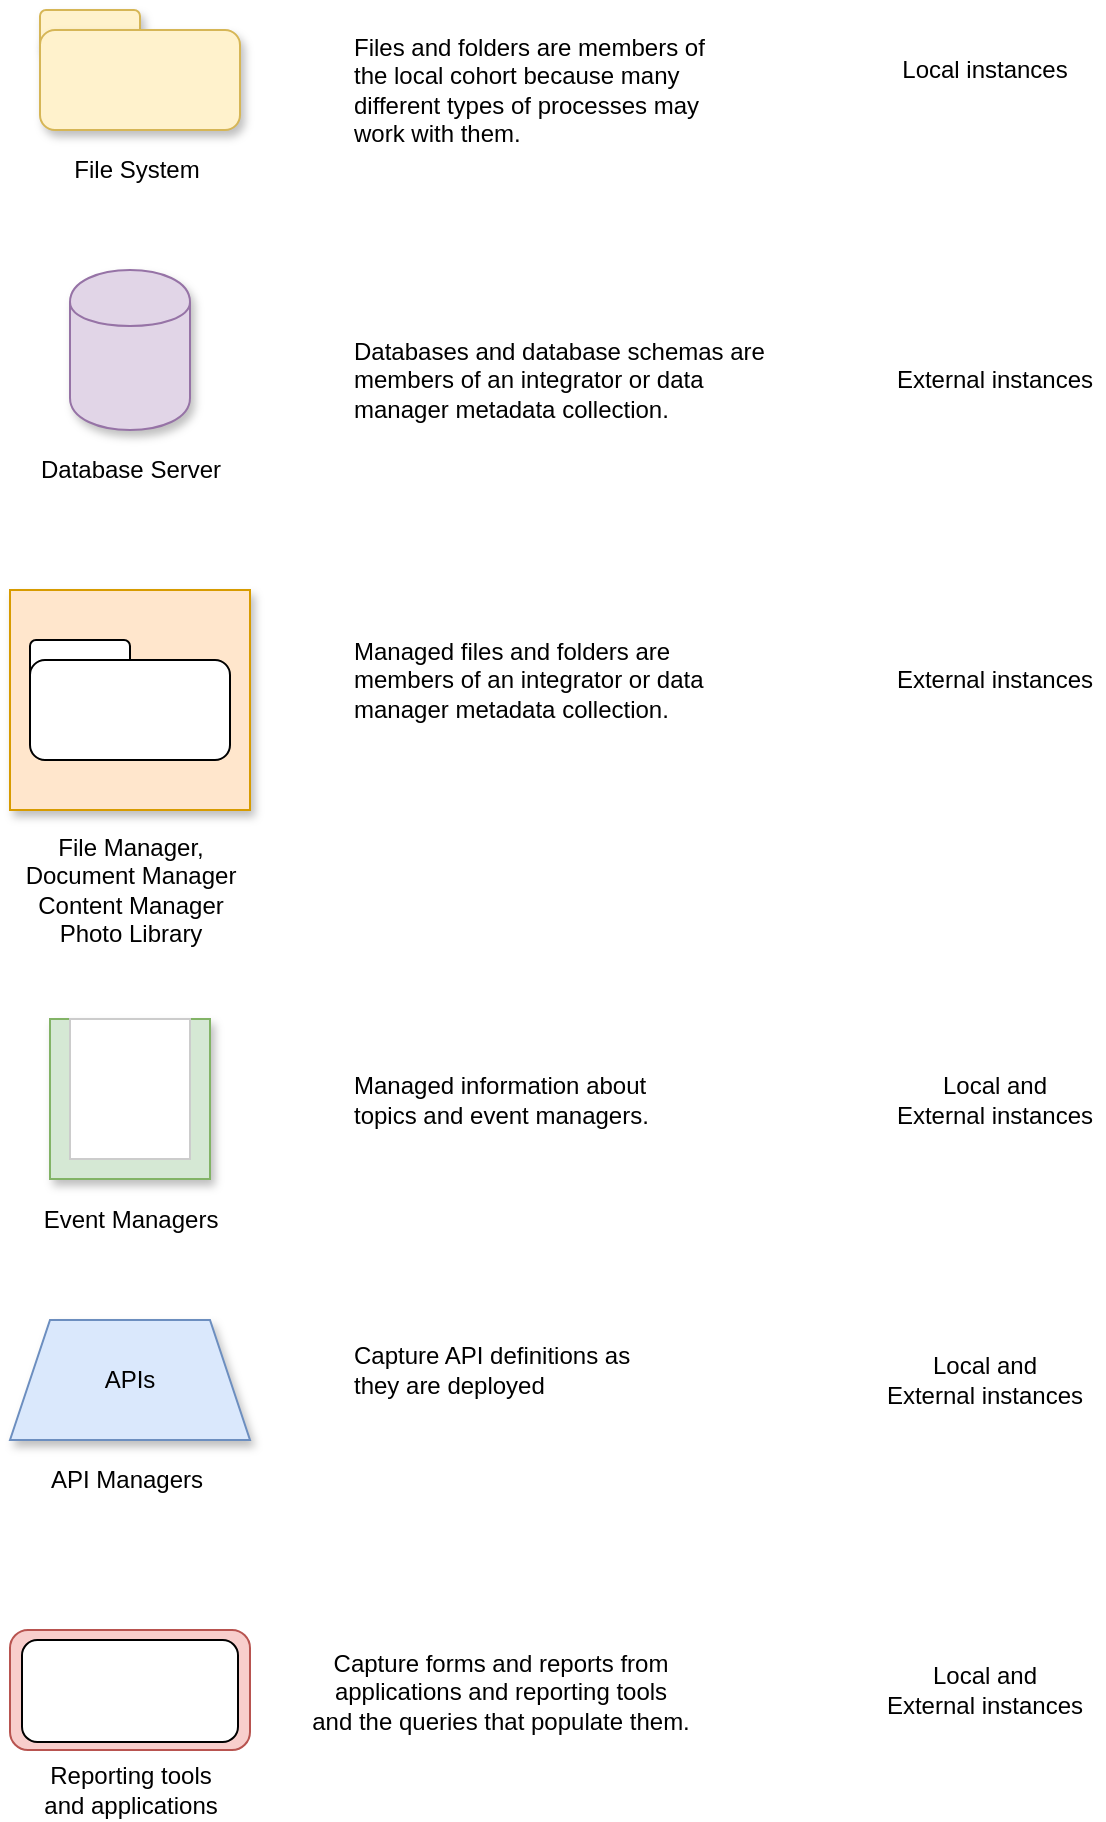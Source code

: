 <mxfile version="26.1.1" pages="5">
  <diagram id="SlQlz_FcPWQnLJF7tZ5z" name="data-managers">
    <mxGraphModel dx="1435" dy="937" grid="1" gridSize="10" guides="1" tooltips="1" connect="1" arrows="1" fold="1" page="1" pageScale="1" pageWidth="827" pageHeight="1169" math="0" shadow="0">
      <root>
        <mxCell id="qEWORmq-P_R_PBA0xraj-0" />
        <mxCell id="qEWORmq-P_R_PBA0xraj-1" parent="qEWORmq-P_R_PBA0xraj-0" />
        <mxCell id="aL-94g7E4cJbYnGN59dc-1" value="Database Server" style="text;html=1;align=center;verticalAlign=middle;resizable=0;points=[];;autosize=1;" parent="qEWORmq-P_R_PBA0xraj-1" vertex="1">
          <mxGeometry x="100" y="300" width="110" height="20" as="geometry" />
        </mxCell>
        <mxCell id="aL-94g7E4cJbYnGN59dc-2" value="" style="shape=cylinder;whiteSpace=wrap;html=1;boundedLbl=1;backgroundOutline=1;fillColor=#e1d5e7;strokeColor=#9673a6;shadow=1;" parent="qEWORmq-P_R_PBA0xraj-1" vertex="1">
          <mxGeometry x="125" y="210" width="60" height="80" as="geometry" />
        </mxCell>
        <mxCell id="aL-94g7E4cJbYnGN59dc-5" value="File System" style="text;html=1;align=center;verticalAlign=middle;resizable=0;points=[];;autosize=1;" parent="qEWORmq-P_R_PBA0xraj-1" vertex="1">
          <mxGeometry x="117.5" y="150" width="80" height="20" as="geometry" />
        </mxCell>
        <mxCell id="aL-94g7E4cJbYnGN59dc-7" value="" style="rounded=0;whiteSpace=wrap;html=1;fillColor=#ffe6cc;strokeColor=#d79b00;shadow=1;" parent="qEWORmq-P_R_PBA0xraj-1" vertex="1">
          <mxGeometry x="95" y="370" width="120" height="110" as="geometry" />
        </mxCell>
        <mxCell id="aL-94g7E4cJbYnGN59dc-10" value="File Manager,&lt;br&gt;Document Manager&lt;br&gt;Content Manager&lt;br&gt;Photo Library" style="text;html=1;align=center;verticalAlign=middle;resizable=0;points=[];;autosize=1;" parent="qEWORmq-P_R_PBA0xraj-1" vertex="1">
          <mxGeometry x="95" y="490" width="120" height="60" as="geometry" />
        </mxCell>
        <mxCell id="aL-94g7E4cJbYnGN59dc-11" value="" style="group;shadow=1;" parent="qEWORmq-P_R_PBA0xraj-1" vertex="1" connectable="0">
          <mxGeometry x="105" y="80" width="105" height="60" as="geometry" />
        </mxCell>
        <mxCell id="aL-94g7E4cJbYnGN59dc-3" value="" style="rounded=1;whiteSpace=wrap;html=1;fillColor=#fff2cc;strokeColor=#d6b656;shadow=1;" parent="aL-94g7E4cJbYnGN59dc-11" vertex="1">
          <mxGeometry x="5" width="50" height="20" as="geometry" />
        </mxCell>
        <mxCell id="aL-94g7E4cJbYnGN59dc-4" value="" style="rounded=1;whiteSpace=wrap;html=1;fillColor=#fff2cc;strokeColor=#d6b656;shadow=1;" parent="aL-94g7E4cJbYnGN59dc-11" vertex="1">
          <mxGeometry x="5" y="10" width="100" height="50" as="geometry" />
        </mxCell>
        <mxCell id="aL-94g7E4cJbYnGN59dc-12" value="" style="group" parent="qEWORmq-P_R_PBA0xraj-1" vertex="1" connectable="0">
          <mxGeometry x="95" y="395" width="110" height="60" as="geometry" />
        </mxCell>
        <mxCell id="aL-94g7E4cJbYnGN59dc-8" value="" style="rounded=1;whiteSpace=wrap;html=1;" parent="aL-94g7E4cJbYnGN59dc-12" vertex="1">
          <mxGeometry x="10" width="50" height="20" as="geometry" />
        </mxCell>
        <mxCell id="aL-94g7E4cJbYnGN59dc-9" value="" style="rounded=1;whiteSpace=wrap;html=1;" parent="aL-94g7E4cJbYnGN59dc-12" vertex="1">
          <mxGeometry x="10" y="10" width="100" height="50" as="geometry" />
        </mxCell>
        <mxCell id="aL-94g7E4cJbYnGN59dc-14" value="Files and folders are members of &lt;br&gt;the local cohort because many&lt;br&gt;different types of processes may&lt;br&gt;work with them." style="text;html=1;align=left;verticalAlign=middle;resizable=0;points=[];;autosize=1;" parent="qEWORmq-P_R_PBA0xraj-1" vertex="1">
          <mxGeometry x="265" y="90" width="190" height="60" as="geometry" />
        </mxCell>
        <mxCell id="aL-94g7E4cJbYnGN59dc-15" value="Databases and database schemas are&lt;br&gt;members of an integrator or data&lt;br&gt;manager metadata collection." style="text;html=1;align=left;verticalAlign=middle;resizable=0;points=[];;autosize=1;" parent="qEWORmq-P_R_PBA0xraj-1" vertex="1">
          <mxGeometry x="265" y="240" width="220" height="50" as="geometry" />
        </mxCell>
        <mxCell id="aL-94g7E4cJbYnGN59dc-16" value="Managed files and folders are&lt;br&gt;members of an integrator or data&lt;br&gt;manager metadata collection." style="text;html=1;align=left;verticalAlign=middle;resizable=0;points=[];;autosize=1;" parent="qEWORmq-P_R_PBA0xraj-1" vertex="1">
          <mxGeometry x="265" y="390" width="190" height="50" as="geometry" />
        </mxCell>
        <mxCell id="aL-94g7E4cJbYnGN59dc-17" value="Local instances" style="text;html=1;align=center;verticalAlign=middle;resizable=0;points=[];;autosize=1;" parent="qEWORmq-P_R_PBA0xraj-1" vertex="1">
          <mxGeometry x="532" y="100" width="100" height="20" as="geometry" />
        </mxCell>
        <mxCell id="aL-94g7E4cJbYnGN59dc-18" value="External instances" style="text;html=1;align=center;verticalAlign=middle;resizable=0;points=[];;autosize=1;" parent="qEWORmq-P_R_PBA0xraj-1" vertex="1">
          <mxGeometry x="532" y="255" width="110" height="20" as="geometry" />
        </mxCell>
        <mxCell id="aL-94g7E4cJbYnGN59dc-19" value="External instances" style="text;html=1;align=center;verticalAlign=middle;resizable=0;points=[];;autosize=1;" parent="qEWORmq-P_R_PBA0xraj-1" vertex="1">
          <mxGeometry x="532" y="405" width="110" height="20" as="geometry" />
        </mxCell>
        <mxCell id="wlb5mbQv9vV0DGQYJ9Wk-1" value="Event Managers" style="text;html=1;align=center;verticalAlign=middle;resizable=0;points=[];;autosize=1;" parent="qEWORmq-P_R_PBA0xraj-1" vertex="1">
          <mxGeometry x="105" y="674.5" width="100" height="20" as="geometry" />
        </mxCell>
        <mxCell id="wlb5mbQv9vV0DGQYJ9Wk-5" value="Managed information about&lt;br&gt;topics and event managers." style="text;html=1;align=left;verticalAlign=middle;resizable=0;points=[];;autosize=1;" parent="qEWORmq-P_R_PBA0xraj-1" vertex="1">
          <mxGeometry x="265" y="610" width="160" height="30" as="geometry" />
        </mxCell>
        <mxCell id="wlb5mbQv9vV0DGQYJ9Wk-6" value="Local and&lt;br&gt;External instances" style="text;html=1;align=center;verticalAlign=middle;resizable=0;points=[];;autosize=1;" parent="qEWORmq-P_R_PBA0xraj-1" vertex="1">
          <mxGeometry x="532" y="610" width="110" height="30" as="geometry" />
        </mxCell>
        <mxCell id="wlb5mbQv9vV0DGQYJ9Wk-7" value="" style="whiteSpace=wrap;html=1;aspect=fixed;fillColor=#d5e8d4;strokeColor=#82b366;shadow=1;" parent="qEWORmq-P_R_PBA0xraj-1" vertex="1">
          <mxGeometry x="115" y="584.5" width="80" height="80" as="geometry" />
        </mxCell>
        <mxCell id="wlb5mbQv9vV0DGQYJ9Wk-8" value="" style="rounded=0;whiteSpace=wrap;html=1;strokeColor=#CCCCCC;" parent="qEWORmq-P_R_PBA0xraj-1" vertex="1">
          <mxGeometry x="125" y="584.5" width="60" height="70" as="geometry" />
        </mxCell>
        <mxCell id="wlb5mbQv9vV0DGQYJ9Wk-9" value="APIs" style="shape=trapezoid;perimeter=trapezoidPerimeter;whiteSpace=wrap;html=1;fixedSize=1;strokeColor=#6c8ebf;fillColor=#dae8fc;shadow=1;" parent="qEWORmq-P_R_PBA0xraj-1" vertex="1">
          <mxGeometry x="95" y="735" width="120" height="60" as="geometry" />
        </mxCell>
        <mxCell id="wlb5mbQv9vV0DGQYJ9Wk-10" value="API Managers" style="text;html=1;align=center;verticalAlign=middle;resizable=0;points=[];autosize=1;" parent="qEWORmq-P_R_PBA0xraj-1" vertex="1">
          <mxGeometry x="107.5" y="805" width="90" height="20" as="geometry" />
        </mxCell>
        <mxCell id="wlb5mbQv9vV0DGQYJ9Wk-11" value="Capture API definitions as&lt;br&gt;they are deployed" style="text;html=1;align=left;verticalAlign=middle;resizable=0;points=[];autosize=1;" parent="qEWORmq-P_R_PBA0xraj-1" vertex="1">
          <mxGeometry x="265" y="745" width="150" height="30" as="geometry" />
        </mxCell>
        <mxCell id="1cMmBDIALuGPFlSsLnG6-1" value="" style="rounded=1;whiteSpace=wrap;html=1;fillColor=#f8cecc;strokeColor=#b85450;" vertex="1" parent="qEWORmq-P_R_PBA0xraj-1">
          <mxGeometry x="95" y="890" width="120" height="60" as="geometry" />
        </mxCell>
        <mxCell id="1cMmBDIALuGPFlSsLnG6-2" value="" style="rounded=1;whiteSpace=wrap;html=1;" vertex="1" parent="qEWORmq-P_R_PBA0xraj-1">
          <mxGeometry x="101" y="895" width="108" height="51" as="geometry" />
        </mxCell>
        <mxCell id="1cMmBDIALuGPFlSsLnG6-3" value="Reporting tools&lt;br&gt;and applications" style="text;html=1;align=center;verticalAlign=middle;resizable=0;points=[];autosize=1;strokeColor=none;" vertex="1" parent="qEWORmq-P_R_PBA0xraj-1">
          <mxGeometry x="105" y="955" width="100" height="30" as="geometry" />
        </mxCell>
        <mxCell id="1cMmBDIALuGPFlSsLnG6-4" value="Capture forms and reports from&lt;br&gt;applications and reporting tools&lt;br&gt;and the queries that populate them." style="text;html=1;align=center;verticalAlign=middle;resizable=0;points=[];autosize=1;strokeColor=none;" vertex="1" parent="qEWORmq-P_R_PBA0xraj-1">
          <mxGeometry x="240" y="895.5" width="200" height="50" as="geometry" />
        </mxCell>
        <mxCell id="1cMmBDIALuGPFlSsLnG6-5" value="Local and&lt;br&gt;External instances" style="text;html=1;align=center;verticalAlign=middle;resizable=0;points=[];;autosize=1;" vertex="1" parent="qEWORmq-P_R_PBA0xraj-1">
          <mxGeometry x="527" y="750" width="110" height="30" as="geometry" />
        </mxCell>
        <mxCell id="1cMmBDIALuGPFlSsLnG6-6" value="Local and&lt;br&gt;External instances" style="text;html=1;align=center;verticalAlign=middle;resizable=0;points=[];;autosize=1;" vertex="1" parent="qEWORmq-P_R_PBA0xraj-1">
          <mxGeometry x="527" y="905" width="110" height="30" as="geometry" />
        </mxCell>
      </root>
    </mxGraphModel>
  </diagram>
  <diagram id="2Tfbh7dVBYErH4YywHUB" name="basic-model">
    <mxGraphModel dx="2262" dy="937" grid="1" gridSize="10" guides="1" tooltips="1" connect="1" arrows="1" fold="1" page="1" pageScale="1" pageWidth="827" pageHeight="1169" math="0" shadow="0">
      <root>
        <mxCell id="LdmT66y6sKTm0UGSk1BF-0" />
        <mxCell id="LdmT66y6sKTm0UGSk1BF-1" parent="LdmT66y6sKTm0UGSk1BF-0" />
        <mxCell id="EDBtzyiqWNehyUM_H4gS-0" style="edgeStyle=orthogonalEdgeStyle;rounded=0;orthogonalLoop=1;jettySize=auto;html=1;exitX=0.5;exitY=1;exitDx=0;exitDy=0;entryX=0;entryY=0.5;entryDx=0;entryDy=0;" edge="1" parent="LdmT66y6sKTm0UGSk1BF-1" source="EDBtzyiqWNehyUM_H4gS-2" target="EDBtzyiqWNehyUM_H4gS-3">
          <mxGeometry relative="1" as="geometry" />
        </mxCell>
        <mxCell id="EDBtzyiqWNehyUM_H4gS-1" style="edgeStyle=orthogonalEdgeStyle;rounded=0;orthogonalLoop=1;jettySize=auto;html=1;fontSize=50;" edge="1" parent="LdmT66y6sKTm0UGSk1BF-1" source="EDBtzyiqWNehyUM_H4gS-2" target="EDBtzyiqWNehyUM_H4gS-8">
          <mxGeometry relative="1" as="geometry">
            <mxPoint x="300" y="150" as="targetPoint" />
          </mxGeometry>
        </mxCell>
        <mxCell id="EDBtzyiqWNehyUM_H4gS-2" value="Asset" style="rounded=0;whiteSpace=wrap;html=1;shadow=0;fillColor=#fff2cc;strokeColor=#d6b656;" vertex="1" parent="LdmT66y6sKTm0UGSk1BF-1">
          <mxGeometry x="120" y="120" width="120" height="60" as="geometry" />
        </mxCell>
        <mxCell id="EDBtzyiqWNehyUM_H4gS-3" value="Schema Element(s)" style="rounded=0;whiteSpace=wrap;html=1;shadow=0;fillColor=#e1d5e7;strokeColor=#9673a6;" vertex="1" parent="LdmT66y6sKTm0UGSk1BF-1">
          <mxGeometry x="300" y="230" width="120" height="60" as="geometry" />
        </mxCell>
        <mxCell id="EDBtzyiqWNehyUM_H4gS-11" style="edgeStyle=orthogonalEdgeStyle;rounded=0;orthogonalLoop=1;jettySize=auto;html=1;exitX=1;exitY=0.25;exitDx=0;exitDy=0;" edge="1" parent="LdmT66y6sKTm0UGSk1BF-1" source="EDBtzyiqWNehyUM_H4gS-8" target="EDBtzyiqWNehyUM_H4gS-9">
          <mxGeometry relative="1" as="geometry" />
        </mxCell>
        <mxCell id="EDBtzyiqWNehyUM_H4gS-12" style="edgeStyle=orthogonalEdgeStyle;rounded=0;orthogonalLoop=1;jettySize=auto;html=1;exitX=1;exitY=0.75;exitDx=0;exitDy=0;entryX=0;entryY=0.5;entryDx=0;entryDy=0;" edge="1" parent="LdmT66y6sKTm0UGSk1BF-1" source="EDBtzyiqWNehyUM_H4gS-8" target="EDBtzyiqWNehyUM_H4gS-10">
          <mxGeometry relative="1" as="geometry" />
        </mxCell>
        <mxCell id="EDBtzyiqWNehyUM_H4gS-8" value="Connection" style="rounded=0;whiteSpace=wrap;html=1;shadow=0;fillColor=#dae8fc;strokeColor=#6c8ebf;" vertex="1" parent="LdmT66y6sKTm0UGSk1BF-1">
          <mxGeometry x="300" y="120" width="120" height="60" as="geometry" />
        </mxCell>
        <mxCell id="EDBtzyiqWNehyUM_H4gS-9" value="Connector Type" style="rounded=0;whiteSpace=wrap;html=1;shadow=0;fillColor=#dae8fc;strokeColor=#6c8ebf;" vertex="1" parent="LdmT66y6sKTm0UGSk1BF-1">
          <mxGeometry x="490" y="105" width="120" height="60" as="geometry" />
        </mxCell>
        <mxCell id="EDBtzyiqWNehyUM_H4gS-10" value="Endpoint" style="rounded=0;whiteSpace=wrap;html=1;shadow=0;fillColor=#fff2cc;strokeColor=#d6b656;" vertex="1" parent="LdmT66y6sKTm0UGSk1BF-1">
          <mxGeometry x="490" y="185" width="120" height="60" as="geometry" />
        </mxCell>
        <mxCell id="MNkrltjShCLQwUPec0f4-1" style="edgeStyle=orthogonalEdgeStyle;rounded=0;orthogonalLoop=1;jettySize=auto;html=1;entryX=0;entryY=0.5;entryDx=0;entryDy=0;" edge="1" parent="LdmT66y6sKTm0UGSk1BF-1" source="MNkrltjShCLQwUPec0f4-0" target="EDBtzyiqWNehyUM_H4gS-2">
          <mxGeometry relative="1" as="geometry" />
        </mxCell>
        <mxCell id="MNkrltjShCLQwUPec0f4-0" value="Data Manager&lt;br&gt;(SoftwareServerCapability)" style="rounded=0;whiteSpace=wrap;html=1;shadow=0;fillColor=#fff2cc;strokeColor=#d6b656;" vertex="1" parent="LdmT66y6sKTm0UGSk1BF-1">
          <mxGeometry x="-110" y="120" width="180" height="60" as="geometry" />
        </mxCell>
      </root>
    </mxGraphModel>
  </diagram>
  <diagram name="data-manager-schemas" id="S-p9LnhpeB1JUJghR1PW">
    <mxGraphModel dx="2050" dy="1339" grid="0" gridSize="10" guides="1" tooltips="1" connect="1" arrows="1" fold="1" page="1" pageScale="1" pageWidth="827" pageHeight="1169" math="0" shadow="0">
      <root>
        <mxCell id="fz7YqZF-K1fS1Ue_-2_G-0" />
        <mxCell id="fz7YqZF-K1fS1Ue_-2_G-1" parent="fz7YqZF-K1fS1Ue_-2_G-0" />
        <mxCell id="fz7YqZF-K1fS1Ue_-2_G-2" style="edgeStyle=orthogonalEdgeStyle;rounded=0;orthogonalLoop=1;jettySize=auto;html=1;exitX=0.5;exitY=1;exitDx=0;exitDy=0;entryX=0;entryY=0.5;entryDx=0;entryDy=0;" parent="fz7YqZF-K1fS1Ue_-2_G-1" source="fz7YqZF-K1fS1Ue_-2_G-4" target="fz7YqZF-K1fS1Ue_-2_G-8" edge="1">
          <mxGeometry relative="1" as="geometry" />
        </mxCell>
        <mxCell id="fz7YqZF-K1fS1Ue_-2_G-3" style="edgeStyle=orthogonalEdgeStyle;rounded=0;orthogonalLoop=1;jettySize=auto;html=1;fontSize=50;" parent="fz7YqZF-K1fS1Ue_-2_G-1" source="fz7YqZF-K1fS1Ue_-2_G-4" edge="1">
          <mxGeometry relative="1" as="geometry">
            <mxPoint x="210" y="270" as="targetPoint" />
          </mxGeometry>
        </mxCell>
        <mxCell id="fz7YqZF-K1fS1Ue_-2_G-4" value="Topic" style="rounded=0;whiteSpace=wrap;html=1;shadow=0;fillColor=#fff2cc;strokeColor=#d6b656;" parent="fz7YqZF-K1fS1Ue_-2_G-1" vertex="1">
          <mxGeometry x="150" y="120" width="120" height="60" as="geometry" />
        </mxCell>
        <mxCell id="fz7YqZF-K1fS1Ue_-2_G-5" style="edgeStyle=orthogonalEdgeStyle;rounded=0;orthogonalLoop=1;jettySize=auto;html=1;entryX=0;entryY=0.5;entryDx=0;entryDy=0;fontSize=12;" parent="fz7YqZF-K1fS1Ue_-2_G-1" source="fz7YqZF-K1fS1Ue_-2_G-8" target="fz7YqZF-K1fS1Ue_-2_G-9" edge="1">
          <mxGeometry relative="1" as="geometry" />
        </mxCell>
        <mxCell id="fz7YqZF-K1fS1Ue_-2_G-6" style="edgeStyle=orthogonalEdgeStyle;rounded=0;orthogonalLoop=1;jettySize=auto;html=1;entryX=0;entryY=0.5;entryDx=0;entryDy=0;fontSize=12;" parent="fz7YqZF-K1fS1Ue_-2_G-1" source="fz7YqZF-K1fS1Ue_-2_G-8" target="fz7YqZF-K1fS1Ue_-2_G-13" edge="1">
          <mxGeometry relative="1" as="geometry" />
        </mxCell>
        <mxCell id="fz7YqZF-K1fS1Ue_-2_G-7" style="edgeStyle=orthogonalEdgeStyle;rounded=0;orthogonalLoop=1;jettySize=auto;html=1;entryX=0;entryY=0.5;entryDx=0;entryDy=0;fontSize=12;" parent="fz7YqZF-K1fS1Ue_-2_G-1" source="fz7YqZF-K1fS1Ue_-2_G-8" target="fz7YqZF-K1fS1Ue_-2_G-10" edge="1">
          <mxGeometry relative="1" as="geometry" />
        </mxCell>
        <mxCell id="fz7YqZF-K1fS1Ue_-2_G-8" value="EventType" style="rounded=0;whiteSpace=wrap;html=1;shadow=0;fillColor=#e1d5e7;strokeColor=#9673a6;" parent="fz7YqZF-K1fS1Ue_-2_G-1" vertex="1">
          <mxGeometry x="294" y="210" width="120" height="60" as="geometry" />
        </mxCell>
        <mxCell id="fz7YqZF-K1fS1Ue_-2_G-9" value="SchemaAttribute" style="rounded=0;whiteSpace=wrap;html=1;shadow=0;fillColor=#e1d5e7;fontSize=12;strokeColor=#9673a6;" parent="fz7YqZF-K1fS1Ue_-2_G-1" vertex="1">
          <mxGeometry x="490" y="142" width="110" height="50" as="geometry" />
        </mxCell>
        <mxCell id="fz7YqZF-K1fS1Ue_-2_G-10" value="SchemaAttribute" style="rounded=0;whiteSpace=wrap;html=1;shadow=0;fillColor=#e1d5e7;fontSize=12;strokeColor=#9673a6;" parent="fz7YqZF-K1fS1Ue_-2_G-1" vertex="1">
          <mxGeometry x="490" y="288" width="110" height="50" as="geometry" />
        </mxCell>
        <mxCell id="fz7YqZF-K1fS1Ue_-2_G-13" value="SchemaAttribute" style="rounded=0;whiteSpace=wrap;html=1;shadow=0;fillColor=#e1d5e7;fontSize=12;strokeColor=#9673a6;" parent="fz7YqZF-K1fS1Ue_-2_G-1" vertex="1">
          <mxGeometry x="490" y="215" width="110" height="50" as="geometry" />
        </mxCell>
        <mxCell id="fz7YqZF-K1fS1Ue_-2_G-16" value="Many EventTypes possible" style="text;html=1;strokeColor=none;fillColor=none;align=center;verticalAlign=middle;whiteSpace=wrap;rounded=0;shadow=0;fontSize=12;" parent="fz7YqZF-K1fS1Ue_-2_G-1" vertex="1">
          <mxGeometry x="160" y="330" width="110" height="20" as="geometry" />
        </mxCell>
        <mxCell id="fz7YqZF-K1fS1Ue_-2_G-17" value="." style="text;html=1;align=center;verticalAlign=middle;resizable=0;points=[];autosize=1;fontSize=30;fontStyle=1" parent="fz7YqZF-K1fS1Ue_-2_G-1" vertex="1">
          <mxGeometry x="200" y="255" width="20" height="40" as="geometry" />
        </mxCell>
        <mxCell id="fz7YqZF-K1fS1Ue_-2_G-18" value="." style="text;html=1;align=center;verticalAlign=middle;resizable=0;points=[];autosize=1;fontSize=30;fontStyle=1" parent="fz7YqZF-K1fS1Ue_-2_G-1" vertex="1">
          <mxGeometry x="200" y="265" width="20" height="40" as="geometry" />
        </mxCell>
        <mxCell id="fz7YqZF-K1fS1Ue_-2_G-19" value="." style="text;html=1;align=center;verticalAlign=middle;resizable=0;points=[];autosize=1;fontSize=30;fontStyle=1" parent="fz7YqZF-K1fS1Ue_-2_G-1" vertex="1">
          <mxGeometry x="200" y="275" width="20" height="40" as="geometry" />
        </mxCell>
        <mxCell id="fz7YqZF-K1fS1Ue_-2_G-85" value="TypedSchemaAttribute&lt;br&gt;classification" style="text;html=1;align=center;verticalAlign=middle;resizable=0;points=[];autosize=1;fontSize=12;" parent="fz7YqZF-K1fS1Ue_-2_G-1" vertex="1">
          <mxGeometry x="15" y="7" width="140" height="30" as="geometry" />
        </mxCell>
        <mxCell id="fz7YqZF-K1fS1Ue_-2_G-101" value="SchemaType" style="rounded=0;whiteSpace=wrap;html=1;shadow=0;fillColor=#e1d5e7;fontSize=12;strokeColor=#9673a6;fontStyle=2" parent="fz7YqZF-K1fS1Ue_-2_G-1" vertex="1">
          <mxGeometry x="570" y="127" width="80" height="30" as="geometry" />
        </mxCell>
        <mxCell id="fz7YqZF-K1fS1Ue_-2_G-102" value="SchemaType" style="rounded=0;whiteSpace=wrap;html=1;shadow=0;fillColor=#e1d5e7;fontSize=12;strokeColor=#9673a6;fontStyle=2" parent="fz7YqZF-K1fS1Ue_-2_G-1" vertex="1">
          <mxGeometry x="570" y="200" width="80" height="30" as="geometry" />
        </mxCell>
        <mxCell id="fz7YqZF-K1fS1Ue_-2_G-103" value="SchemaType" style="rounded=0;whiteSpace=wrap;html=1;shadow=0;fillColor=#e1d5e7;fontSize=12;strokeColor=#9673a6;fontStyle=2" parent="fz7YqZF-K1fS1Ue_-2_G-1" vertex="1">
          <mxGeometry x="570" y="273" width="80" height="30" as="geometry" />
        </mxCell>
        <mxCell id="fz7YqZF-K1fS1Ue_-2_G-163" style="edgeStyle=orthogonalEdgeStyle;rounded=0;orthogonalLoop=1;jettySize=auto;html=1;exitX=0.5;exitY=1;exitDx=0;exitDy=0;entryX=0;entryY=0.5;entryDx=0;entryDy=0;" parent="fz7YqZF-K1fS1Ue_-2_G-1" source="fz7YqZF-K1fS1Ue_-2_G-165" target="fz7YqZF-K1fS1Ue_-2_G-169" edge="1">
          <mxGeometry relative="1" as="geometry" />
        </mxCell>
        <mxCell id="fz7YqZF-K1fS1Ue_-2_G-164" style="edgeStyle=orthogonalEdgeStyle;rounded=0;orthogonalLoop=1;jettySize=auto;html=1;fontSize=50;" parent="fz7YqZF-K1fS1Ue_-2_G-1" source="fz7YqZF-K1fS1Ue_-2_G-165" edge="1">
          <mxGeometry relative="1" as="geometry">
            <mxPoint x="210" y="576" as="targetPoint" />
          </mxGeometry>
        </mxCell>
        <mxCell id="fz7YqZF-K1fS1Ue_-2_G-165" value="API" style="rounded=0;whiteSpace=wrap;html=1;shadow=0;fillColor=#fff2cc;strokeColor=#d6b656;" parent="fz7YqZF-K1fS1Ue_-2_G-1" vertex="1">
          <mxGeometry x="150" y="426" width="120" height="60" as="geometry" />
        </mxCell>
        <mxCell id="fz7YqZF-K1fS1Ue_-2_G-167" style="edgeStyle=orthogonalEdgeStyle;rounded=0;orthogonalLoop=1;jettySize=auto;html=1;entryX=0;entryY=0.5;entryDx=0;entryDy=0;fontSize=12;" parent="fz7YqZF-K1fS1Ue_-2_G-1" source="fz7YqZF-K1fS1Ue_-2_G-169" target="fz7YqZF-K1fS1Ue_-2_G-172" edge="1">
          <mxGeometry relative="1" as="geometry" />
        </mxCell>
        <mxCell id="fz7YqZF-K1fS1Ue_-2_G-184" style="edgeStyle=orthogonalEdgeStyle;rounded=0;orthogonalLoop=1;jettySize=auto;html=1;exitX=1;exitY=0.25;exitDx=0;exitDy=0;entryX=0;entryY=0.5;entryDx=0;entryDy=0;fontSize=12;" parent="fz7YqZF-K1fS1Ue_-2_G-1" source="fz7YqZF-K1fS1Ue_-2_G-169" target="fz7YqZF-K1fS1Ue_-2_G-170" edge="1">
          <mxGeometry relative="1" as="geometry">
            <Array as="points">
              <mxPoint x="504" y="527" />
              <mxPoint x="504" y="473" />
            </Array>
          </mxGeometry>
        </mxCell>
        <mxCell id="fz7YqZF-K1fS1Ue_-2_G-185" style="edgeStyle=orthogonalEdgeStyle;rounded=0;orthogonalLoop=1;jettySize=auto;html=1;exitX=1;exitY=0.75;exitDx=0;exitDy=0;entryX=0;entryY=0.5;entryDx=0;entryDy=0;fontSize=12;" parent="fz7YqZF-K1fS1Ue_-2_G-1" source="fz7YqZF-K1fS1Ue_-2_G-169" target="fz7YqZF-K1fS1Ue_-2_G-171" edge="1">
          <mxGeometry relative="1" as="geometry" />
        </mxCell>
        <mxCell id="fz7YqZF-K1fS1Ue_-2_G-169" value="APIOperations" style="rounded=0;whiteSpace=wrap;html=1;shadow=0;fillColor=#e1d5e7;strokeColor=#9673a6;" parent="fz7YqZF-K1fS1Ue_-2_G-1" vertex="1">
          <mxGeometry x="294" y="509" width="120" height="73" as="geometry" />
        </mxCell>
        <mxCell id="fz7YqZF-K1fS1Ue_-2_G-205" style="edgeStyle=orthogonalEdgeStyle;rounded=0;orthogonalLoop=1;jettySize=auto;html=1;exitX=1;exitY=0.5;exitDx=0;exitDy=0;fontSize=12;" parent="fz7YqZF-K1fS1Ue_-2_G-1" source="fz7YqZF-K1fS1Ue_-2_G-170" edge="1">
          <mxGeometry relative="1" as="geometry">
            <mxPoint x="674" y="473" as="targetPoint" />
          </mxGeometry>
        </mxCell>
        <mxCell id="fz7YqZF-K1fS1Ue_-2_G-170" value="APIParameterList" style="rounded=0;whiteSpace=wrap;html=1;shadow=0;fillColor=#e1d5e7;fontSize=12;strokeColor=#9673a6;" parent="fz7YqZF-K1fS1Ue_-2_G-1" vertex="1">
          <mxGeometry x="531" y="448" width="110" height="50" as="geometry" />
        </mxCell>
        <mxCell id="fz7YqZF-K1fS1Ue_-2_G-204" style="edgeStyle=orthogonalEdgeStyle;rounded=0;orthogonalLoop=1;jettySize=auto;html=1;exitX=1;exitY=0.5;exitDx=0;exitDy=0;fontSize=12;" parent="fz7YqZF-K1fS1Ue_-2_G-1" source="fz7YqZF-K1fS1Ue_-2_G-171" edge="1">
          <mxGeometry relative="1" as="geometry">
            <mxPoint x="676" y="619" as="targetPoint" />
          </mxGeometry>
        </mxCell>
        <mxCell id="fz7YqZF-K1fS1Ue_-2_G-171" value="APIParameterList" style="rounded=0;whiteSpace=wrap;html=1;shadow=0;fillColor=#e1d5e7;fontSize=12;strokeColor=#9673a6;" parent="fz7YqZF-K1fS1Ue_-2_G-1" vertex="1">
          <mxGeometry x="531" y="594" width="110" height="50" as="geometry" />
        </mxCell>
        <mxCell id="fz7YqZF-K1fS1Ue_-2_G-172" value="APIParameterList" style="rounded=0;whiteSpace=wrap;html=1;shadow=0;fillColor=#e1d5e7;fontSize=12;strokeColor=#9673a6;" parent="fz7YqZF-K1fS1Ue_-2_G-1" vertex="1">
          <mxGeometry x="531" y="521" width="110" height="50" as="geometry" />
        </mxCell>
        <mxCell id="fz7YqZF-K1fS1Ue_-2_G-173" value="Many APIOperations possible" style="text;html=1;strokeColor=none;fillColor=none;align=center;verticalAlign=middle;whiteSpace=wrap;rounded=0;shadow=0;fontSize=12;" parent="fz7YqZF-K1fS1Ue_-2_G-1" vertex="1">
          <mxGeometry x="155" y="636" width="110" height="20" as="geometry" />
        </mxCell>
        <mxCell id="fz7YqZF-K1fS1Ue_-2_G-174" value="." style="text;html=1;align=center;verticalAlign=middle;resizable=0;points=[];autosize=1;fontSize=30;fontStyle=1" parent="fz7YqZF-K1fS1Ue_-2_G-1" vertex="1">
          <mxGeometry x="200" y="561" width="20" height="40" as="geometry" />
        </mxCell>
        <mxCell id="fz7YqZF-K1fS1Ue_-2_G-175" value="." style="text;html=1;align=center;verticalAlign=middle;resizable=0;points=[];autosize=1;fontSize=30;fontStyle=1" parent="fz7YqZF-K1fS1Ue_-2_G-1" vertex="1">
          <mxGeometry x="200" y="571" width="20" height="40" as="geometry" />
        </mxCell>
        <mxCell id="fz7YqZF-K1fS1Ue_-2_G-176" value="." style="text;html=1;align=center;verticalAlign=middle;resizable=0;points=[];autosize=1;fontSize=30;fontStyle=1" parent="fz7YqZF-K1fS1Ue_-2_G-1" vertex="1">
          <mxGeometry x="200" y="581" width="20" height="40" as="geometry" />
        </mxCell>
        <mxCell id="fz7YqZF-K1fS1Ue_-2_G-181" value="APIHeader" style="text;html=1;align=center;verticalAlign=middle;resizable=0;points=[];autosize=1;fontSize=12;" parent="fz7YqZF-K1fS1Ue_-2_G-1" vertex="1">
          <mxGeometry x="417" y="509" width="69" height="18" as="geometry" />
        </mxCell>
        <mxCell id="fz7YqZF-K1fS1Ue_-2_G-182" value="APIResponse" style="text;html=1;align=center;verticalAlign=middle;resizable=0;points=[];autosize=1;fontSize=12;" parent="fz7YqZF-K1fS1Ue_-2_G-1" vertex="1">
          <mxGeometry x="417" y="546" width="83" height="18" as="geometry" />
        </mxCell>
        <mxCell id="fz7YqZF-K1fS1Ue_-2_G-183" value="APIRequest" style="text;html=1;align=center;verticalAlign=middle;resizable=0;points=[];autosize=1;fontSize=12;" parent="fz7YqZF-K1fS1Ue_-2_G-1" vertex="1">
          <mxGeometry x="418" y="528" width="74" height="18" as="geometry" />
        </mxCell>
        <mxCell id="fz7YqZF-K1fS1Ue_-2_G-195" style="edgeStyle=orthogonalEdgeStyle;rounded=0;orthogonalLoop=1;jettySize=auto;html=1;entryX=0;entryY=0.5;entryDx=0;entryDy=0;fontSize=12;" parent="fz7YqZF-K1fS1Ue_-2_G-1" target="fz7YqZF-K1fS1Ue_-2_G-198" edge="1">
          <mxGeometry relative="1" as="geometry">
            <mxPoint x="641" y="548" as="sourcePoint" />
            <Array as="points">
              <mxPoint x="744" y="548" />
              <mxPoint x="744" y="475" />
            </Array>
          </mxGeometry>
        </mxCell>
        <mxCell id="fz7YqZF-K1fS1Ue_-2_G-196" style="edgeStyle=orthogonalEdgeStyle;rounded=0;orthogonalLoop=1;jettySize=auto;html=1;entryX=0;entryY=0.5;entryDx=0;entryDy=0;fontSize=12;" parent="fz7YqZF-K1fS1Ue_-2_G-1" target="fz7YqZF-K1fS1Ue_-2_G-200" edge="1">
          <mxGeometry relative="1" as="geometry">
            <mxPoint x="641" y="548" as="sourcePoint" />
          </mxGeometry>
        </mxCell>
        <mxCell id="fz7YqZF-K1fS1Ue_-2_G-197" style="edgeStyle=orthogonalEdgeStyle;rounded=0;orthogonalLoop=1;jettySize=auto;html=1;entryX=0;entryY=0.5;entryDx=0;entryDy=0;fontSize=12;" parent="fz7YqZF-K1fS1Ue_-2_G-1" target="fz7YqZF-K1fS1Ue_-2_G-199" edge="1">
          <mxGeometry relative="1" as="geometry">
            <mxPoint x="641" y="548" as="sourcePoint" />
            <Array as="points">
              <mxPoint x="744" y="548" />
              <mxPoint x="744" y="621" />
            </Array>
          </mxGeometry>
        </mxCell>
        <mxCell id="fz7YqZF-K1fS1Ue_-2_G-198" value="APIParameter" style="rounded=0;whiteSpace=wrap;html=1;shadow=0;fillColor=#e1d5e7;fontSize=12;strokeColor=#9673a6;" parent="fz7YqZF-K1fS1Ue_-2_G-1" vertex="1">
          <mxGeometry x="768" y="450" width="110" height="50" as="geometry" />
        </mxCell>
        <mxCell id="fz7YqZF-K1fS1Ue_-2_G-199" value="APIParameter" style="rounded=0;whiteSpace=wrap;html=1;shadow=0;fillColor=#e1d5e7;fontSize=12;strokeColor=#9673a6;" parent="fz7YqZF-K1fS1Ue_-2_G-1" vertex="1">
          <mxGeometry x="768" y="596" width="110" height="50" as="geometry" />
        </mxCell>
        <mxCell id="fz7YqZF-K1fS1Ue_-2_G-200" value="APIParameter" style="rounded=0;whiteSpace=wrap;html=1;shadow=0;fillColor=#e1d5e7;fontSize=12;strokeColor=#9673a6;" parent="fz7YqZF-K1fS1Ue_-2_G-1" vertex="1">
          <mxGeometry x="768" y="523" width="110" height="50" as="geometry" />
        </mxCell>
        <mxCell id="fz7YqZF-K1fS1Ue_-2_G-201" value="SchemaType" style="rounded=0;whiteSpace=wrap;html=1;shadow=0;fillColor=#e1d5e7;fontSize=12;strokeColor=#9673a6;fontStyle=2" parent="fz7YqZF-K1fS1Ue_-2_G-1" vertex="1">
          <mxGeometry x="848" y="435" width="80" height="30" as="geometry" />
        </mxCell>
        <mxCell id="fz7YqZF-K1fS1Ue_-2_G-202" value="SchemaType" style="rounded=0;whiteSpace=wrap;html=1;shadow=0;fillColor=#e1d5e7;fontSize=12;strokeColor=#9673a6;fontStyle=2" parent="fz7YqZF-K1fS1Ue_-2_G-1" vertex="1">
          <mxGeometry x="848" y="508" width="80" height="30" as="geometry" />
        </mxCell>
        <mxCell id="fz7YqZF-K1fS1Ue_-2_G-203" value="SchemaType" style="rounded=0;whiteSpace=wrap;html=1;shadow=0;fillColor=#e1d5e7;fontSize=12;strokeColor=#9673a6;fontStyle=2" parent="fz7YqZF-K1fS1Ue_-2_G-1" vertex="1">
          <mxGeometry x="848" y="581" width="80" height="30" as="geometry" />
        </mxCell>
        <mxCell id="fz7YqZF-K1fS1Ue_-2_G-206" value="..." style="text;html=1;align=center;verticalAlign=middle;resizable=0;points=[];autosize=1;fontSize=30;" parent="fz7YqZF-K1fS1Ue_-2_G-1" vertex="1">
          <mxGeometry x="672" y="444" width="40" height="40" as="geometry" />
        </mxCell>
        <mxCell id="fz7YqZF-K1fS1Ue_-2_G-207" value="..." style="text;html=1;align=center;verticalAlign=middle;resizable=0;points=[];autosize=1;fontSize=30;" parent="fz7YqZF-K1fS1Ue_-2_G-1" vertex="1">
          <mxGeometry x="673" y="590" width="40" height="40" as="geometry" />
        </mxCell>
        <mxCell id="fnkvAxG_88MLAiZMG1k9-30" style="edgeStyle=orthogonalEdgeStyle;rounded=0;orthogonalLoop=1;jettySize=auto;html=1;exitX=0.5;exitY=1;exitDx=0;exitDy=0;entryX=0;entryY=0.5;entryDx=0;entryDy=0;" parent="fz7YqZF-K1fS1Ue_-2_G-1" source="fnkvAxG_88MLAiZMG1k9-32" target="fnkvAxG_88MLAiZMG1k9-36" edge="1">
          <mxGeometry relative="1" as="geometry" />
        </mxCell>
        <mxCell id="fnkvAxG_88MLAiZMG1k9-31" style="edgeStyle=orthogonalEdgeStyle;rounded=0;orthogonalLoop=1;jettySize=auto;html=1;fontSize=50;" parent="fz7YqZF-K1fS1Ue_-2_G-1" source="fnkvAxG_88MLAiZMG1k9-32" edge="1">
          <mxGeometry relative="1" as="geometry">
            <mxPoint x="210" y="875" as="targetPoint" />
          </mxGeometry>
        </mxCell>
        <mxCell id="fnkvAxG_88MLAiZMG1k9-32" value="CSVFile" style="rounded=0;whiteSpace=wrap;html=1;shadow=0;fillColor=#fff2cc;strokeColor=#d6b656;" parent="fz7YqZF-K1fS1Ue_-2_G-1" vertex="1">
          <mxGeometry x="150" y="725" width="120" height="60" as="geometry" />
        </mxCell>
        <mxCell id="fnkvAxG_88MLAiZMG1k9-36" value="TabularFileColumn" style="rounded=0;whiteSpace=wrap;html=1;shadow=0;fillColor=#e1d5e7;strokeColor=#9673a6;" parent="fz7YqZF-K1fS1Ue_-2_G-1" vertex="1">
          <mxGeometry x="294" y="815" width="120" height="60" as="geometry" />
        </mxCell>
        <mxCell id="fnkvAxG_88MLAiZMG1k9-40" value="Many TabularColumns possible" style="text;html=1;strokeColor=none;fillColor=none;align=center;verticalAlign=middle;whiteSpace=wrap;rounded=0;shadow=0;fontSize=12;" parent="fz7YqZF-K1fS1Ue_-2_G-1" vertex="1">
          <mxGeometry x="155" y="935" width="110" height="20" as="geometry" />
        </mxCell>
        <mxCell id="fnkvAxG_88MLAiZMG1k9-41" value="." style="text;html=1;align=center;verticalAlign=middle;resizable=0;points=[];autosize=1;fontSize=30;fontStyle=1" parent="fz7YqZF-K1fS1Ue_-2_G-1" vertex="1">
          <mxGeometry x="200" y="860" width="20" height="40" as="geometry" />
        </mxCell>
        <mxCell id="fnkvAxG_88MLAiZMG1k9-42" value="." style="text;html=1;align=center;verticalAlign=middle;resizable=0;points=[];autosize=1;fontSize=30;fontStyle=1" parent="fz7YqZF-K1fS1Ue_-2_G-1" vertex="1">
          <mxGeometry x="200" y="870" width="20" height="40" as="geometry" />
        </mxCell>
        <mxCell id="fnkvAxG_88MLAiZMG1k9-43" value="." style="text;html=1;align=center;verticalAlign=middle;resizable=0;points=[];autosize=1;fontSize=30;fontStyle=1" parent="fz7YqZF-K1fS1Ue_-2_G-1" vertex="1">
          <mxGeometry x="200" y="880" width="20" height="40" as="geometry" />
        </mxCell>
        <mxCell id="fnkvAxG_88MLAiZMG1k9-44" value="SchemaType" style="rounded=0;whiteSpace=wrap;html=1;shadow=0;fillColor=#e1d5e7;fontSize=12;strokeColor=#9673a6;fontStyle=2" parent="fz7YqZF-K1fS1Ue_-2_G-1" vertex="1">
          <mxGeometry x="370" y="800" width="80" height="30" as="geometry" />
        </mxCell>
        <mxCell id="fnkvAxG_88MLAiZMG1k9-56" style="edgeStyle=orthogonalEdgeStyle;rounded=0;orthogonalLoop=1;jettySize=auto;html=1;exitX=0.5;exitY=1;exitDx=0;exitDy=0;entryX=0;entryY=0.5;entryDx=0;entryDy=0;" parent="fz7YqZF-K1fS1Ue_-2_G-1" source="fnkvAxG_88MLAiZMG1k9-58" target="fnkvAxG_88MLAiZMG1k9-62" edge="1">
          <mxGeometry relative="1" as="geometry" />
        </mxCell>
        <mxCell id="fnkvAxG_88MLAiZMG1k9-57" style="edgeStyle=orthogonalEdgeStyle;rounded=0;orthogonalLoop=1;jettySize=auto;html=1;fontSize=50;" parent="fz7YqZF-K1fS1Ue_-2_G-1" source="fnkvAxG_88MLAiZMG1k9-58" edge="1">
          <mxGeometry relative="1" as="geometry">
            <mxPoint x="210" y="1179" as="targetPoint" />
          </mxGeometry>
        </mxCell>
        <mxCell id="fnkvAxG_88MLAiZMG1k9-58" value="AvroFile" style="rounded=0;whiteSpace=wrap;html=1;shadow=0;fillColor=#fff2cc;strokeColor=#d6b656;" parent="fz7YqZF-K1fS1Ue_-2_G-1" vertex="1">
          <mxGeometry x="150" y="1029" width="120" height="60" as="geometry" />
        </mxCell>
        <mxCell id="fnkvAxG_88MLAiZMG1k9-62" value="ObjectAttribute" style="rounded=0;whiteSpace=wrap;html=1;shadow=0;fillColor=#e1d5e7;strokeColor=#9673a6;" parent="fz7YqZF-K1fS1Ue_-2_G-1" vertex="1">
          <mxGeometry x="294" y="1115" width="125" height="60" as="geometry" />
        </mxCell>
        <mxCell id="fnkvAxG_88MLAiZMG1k9-66" value="Many ObjectAttributes possible" style="text;html=1;strokeColor=none;fillColor=none;align=center;verticalAlign=middle;whiteSpace=wrap;rounded=0;shadow=0;fontSize=12;" parent="fz7YqZF-K1fS1Ue_-2_G-1" vertex="1">
          <mxGeometry x="155" y="1239" width="110" height="20" as="geometry" />
        </mxCell>
        <mxCell id="fnkvAxG_88MLAiZMG1k9-67" value="." style="text;html=1;align=center;verticalAlign=middle;resizable=0;points=[];autosize=1;fontSize=30;fontStyle=1" parent="fz7YqZF-K1fS1Ue_-2_G-1" vertex="1">
          <mxGeometry x="200" y="1164" width="20" height="40" as="geometry" />
        </mxCell>
        <mxCell id="fnkvAxG_88MLAiZMG1k9-68" value="." style="text;html=1;align=center;verticalAlign=middle;resizable=0;points=[];autosize=1;fontSize=30;fontStyle=1" parent="fz7YqZF-K1fS1Ue_-2_G-1" vertex="1">
          <mxGeometry x="200" y="1174" width="20" height="40" as="geometry" />
        </mxCell>
        <mxCell id="fnkvAxG_88MLAiZMG1k9-69" value="." style="text;html=1;align=center;verticalAlign=middle;resizable=0;points=[];autosize=1;fontSize=30;fontStyle=1" parent="fz7YqZF-K1fS1Ue_-2_G-1" vertex="1">
          <mxGeometry x="200" y="1184" width="20" height="40" as="geometry" />
        </mxCell>
        <mxCell id="fnkvAxG_88MLAiZMG1k9-73" value="SchemaType" style="rounded=0;whiteSpace=wrap;html=1;shadow=0;fillColor=#e1d5e7;fontSize=12;strokeColor=#9673a6;fontStyle=2" parent="fz7YqZF-K1fS1Ue_-2_G-1" vertex="1">
          <mxGeometry x="370" y="1102" width="80" height="30" as="geometry" />
        </mxCell>
        <mxCell id="fnkvAxG_88MLAiZMG1k9-74" value="SchemaType limited to&lt;br&gt;PrimitiveSchemaType&lt;br&gt;and LiteralSchemaType" style="text;html=1;align=center;verticalAlign=middle;resizable=0;points=[];autosize=1;fontColor=#393C56;" parent="fz7YqZF-K1fS1Ue_-2_G-1" vertex="1">
          <mxGeometry x="2245" y="759.5" width="136" height="46" as="geometry" />
        </mxCell>
        <mxCell id="fnkvAxG_88MLAiZMG1k9-75" style="edgeStyle=orthogonalEdgeStyle;rounded=0;orthogonalLoop=1;jettySize=auto;html=1;exitX=0.5;exitY=1;exitDx=0;exitDy=0;entryX=0;entryY=0.5;entryDx=0;entryDy=0;" parent="fz7YqZF-K1fS1Ue_-2_G-1" source="fnkvAxG_88MLAiZMG1k9-77" target="fnkvAxG_88MLAiZMG1k9-78" edge="1">
          <mxGeometry relative="1" as="geometry" />
        </mxCell>
        <mxCell id="fnkvAxG_88MLAiZMG1k9-76" style="edgeStyle=orthogonalEdgeStyle;rounded=0;orthogonalLoop=1;jettySize=auto;html=1;fontSize=50;" parent="fz7YqZF-K1fS1Ue_-2_G-1" source="fnkvAxG_88MLAiZMG1k9-77" edge="1">
          <mxGeometry relative="1" as="geometry">
            <mxPoint x="210" y="1472" as="targetPoint" />
          </mxGeometry>
        </mxCell>
        <mxCell id="fnkvAxG_88MLAiZMG1k9-77" value="JSONFile" style="rounded=0;whiteSpace=wrap;html=1;shadow=0;fillColor=#fff2cc;strokeColor=#d6b656;" parent="fz7YqZF-K1fS1Ue_-2_G-1" vertex="1">
          <mxGeometry x="150" y="1322" width="120" height="60" as="geometry" />
        </mxCell>
        <mxCell id="fnkvAxG_88MLAiZMG1k9-78" value="DocumentSchemaAttribute" style="rounded=0;whiteSpace=wrap;html=1;shadow=0;fillColor=#e1d5e7;strokeColor=#9673a6;" parent="fz7YqZF-K1fS1Ue_-2_G-1" vertex="1">
          <mxGeometry x="302" y="1407" width="167" height="60" as="geometry" />
        </mxCell>
        <mxCell id="fnkvAxG_88MLAiZMG1k9-79" value="Many DocumentSchemaAttributes possible" style="text;html=1;strokeColor=none;fillColor=none;align=center;verticalAlign=middle;whiteSpace=wrap;rounded=0;shadow=0;fontSize=12;" parent="fz7YqZF-K1fS1Ue_-2_G-1" vertex="1">
          <mxGeometry x="160" y="1532" width="110" height="20" as="geometry" />
        </mxCell>
        <mxCell id="fnkvAxG_88MLAiZMG1k9-80" value="." style="text;html=1;align=center;verticalAlign=middle;resizable=0;points=[];autosize=1;fontSize=30;fontStyle=1" parent="fz7YqZF-K1fS1Ue_-2_G-1" vertex="1">
          <mxGeometry x="200" y="1457" width="20" height="40" as="geometry" />
        </mxCell>
        <mxCell id="fnkvAxG_88MLAiZMG1k9-81" value="." style="text;html=1;align=center;verticalAlign=middle;resizable=0;points=[];autosize=1;fontSize=30;fontStyle=1" parent="fz7YqZF-K1fS1Ue_-2_G-1" vertex="1">
          <mxGeometry x="200" y="1467" width="20" height="40" as="geometry" />
        </mxCell>
        <mxCell id="fnkvAxG_88MLAiZMG1k9-82" value="." style="text;html=1;align=center;verticalAlign=middle;resizable=0;points=[];autosize=1;fontSize=30;fontStyle=1" parent="fz7YqZF-K1fS1Ue_-2_G-1" vertex="1">
          <mxGeometry x="200" y="1477" width="20" height="40" as="geometry" />
        </mxCell>
        <mxCell id="fnkvAxG_88MLAiZMG1k9-83" value="SchemaType" style="rounded=0;whiteSpace=wrap;html=1;shadow=0;fillColor=#e1d5e7;fontSize=12;strokeColor=#9673a6;fontStyle=2" parent="fz7YqZF-K1fS1Ue_-2_G-1" vertex="1">
          <mxGeometry x="420" y="1394" width="80" height="30" as="geometry" />
        </mxCell>
        <mxCell id="fnkvAxG_88MLAiZMG1k9-95" value="MediaFile" style="rounded=0;whiteSpace=wrap;html=1;shadow=0;fillColor=#fff2cc;strokeColor=#d6b656;" parent="fz7YqZF-K1fS1Ue_-2_G-1" vertex="1">
          <mxGeometry x="150" y="1722" width="120" height="60" as="geometry" />
        </mxCell>
        <mxCell id="fnkvAxG_88MLAiZMG1k9-105" style="edgeStyle=orthogonalEdgeStyle;rounded=0;orthogonalLoop=1;jettySize=auto;html=1;exitX=0.5;exitY=1;exitDx=0;exitDy=0;entryX=0;entryY=0.5;entryDx=0;entryDy=0;" parent="fz7YqZF-K1fS1Ue_-2_G-1" source="fnkvAxG_88MLAiZMG1k9-107" target="fnkvAxG_88MLAiZMG1k9-108" edge="1">
          <mxGeometry relative="1" as="geometry" />
        </mxCell>
        <mxCell id="fnkvAxG_88MLAiZMG1k9-106" style="edgeStyle=orthogonalEdgeStyle;rounded=0;orthogonalLoop=1;jettySize=auto;html=1;fontSize=50;" parent="fz7YqZF-K1fS1Ue_-2_G-1" source="fnkvAxG_88MLAiZMG1k9-107" target="fnkvAxG_88MLAiZMG1k9-112" edge="1">
          <mxGeometry relative="1" as="geometry">
            <mxPoint x="390" y="3428" as="targetPoint" />
          </mxGeometry>
        </mxCell>
        <mxCell id="fnkvAxG_88MLAiZMG1k9-169" style="edgeStyle=orthogonalEdgeStyle;rounded=0;sketch=0;orthogonalLoop=1;jettySize=auto;html=1;entryX=0;entryY=0.5;entryDx=0;entryDy=0;" parent="fz7YqZF-K1fS1Ue_-2_G-1" source="fnkvAxG_88MLAiZMG1k9-107" target="fnkvAxG_88MLAiZMG1k9-166" edge="1">
          <mxGeometry relative="1" as="geometry">
            <Array as="points">
              <mxPoint x="390" y="3500" />
            </Array>
          </mxGeometry>
        </mxCell>
        <mxCell id="fnkvAxG_88MLAiZMG1k9-107" value="DatabaseSchema" style="rounded=0;whiteSpace=wrap;html=1;shadow=0;fillColor=#fff2cc;strokeColor=#d6b656;" parent="fz7YqZF-K1fS1Ue_-2_G-1" vertex="1">
          <mxGeometry x="330" y="3278" width="120" height="60" as="geometry" />
        </mxCell>
        <mxCell id="fnkvAxG_88MLAiZMG1k9-119" style="edgeStyle=orthogonalEdgeStyle;rounded=0;sketch=0;orthogonalLoop=1;jettySize=auto;html=1;exitX=1;exitY=0.5;exitDx=0;exitDy=0;fontColor=#393C56;" parent="fz7YqZF-K1fS1Ue_-2_G-1" source="fnkvAxG_88MLAiZMG1k9-108" target="fnkvAxG_88MLAiZMG1k9-116" edge="1">
          <mxGeometry relative="1" as="geometry" />
        </mxCell>
        <mxCell id="fnkvAxG_88MLAiZMG1k9-120" style="edgeStyle=orthogonalEdgeStyle;rounded=0;sketch=0;orthogonalLoop=1;jettySize=auto;html=1;entryX=0.5;entryY=-0.075;entryDx=0;entryDy=0;entryPerimeter=0;" parent="fz7YqZF-K1fS1Ue_-2_G-1" source="fnkvAxG_88MLAiZMG1k9-108" target="fnkvAxG_88MLAiZMG1k9-127" edge="1">
          <mxGeometry relative="1" as="geometry">
            <mxPoint x="699" y="3443" as="targetPoint" />
          </mxGeometry>
        </mxCell>
        <mxCell id="fnkvAxG_88MLAiZMG1k9-148" style="edgeStyle=orthogonalEdgeStyle;rounded=0;sketch=0;orthogonalLoop=1;jettySize=auto;html=1;entryX=0;entryY=0.5;entryDx=0;entryDy=0;" parent="fz7YqZF-K1fS1Ue_-2_G-1" source="fnkvAxG_88MLAiZMG1k9-108" target="fnkvAxG_88MLAiZMG1k9-144" edge="1">
          <mxGeometry relative="1" as="geometry">
            <Array as="points">
              <mxPoint x="755" y="3393" />
              <mxPoint x="755" y="3488" />
            </Array>
          </mxGeometry>
        </mxCell>
        <mxCell id="fnkvAxG_88MLAiZMG1k9-153" style="edgeStyle=orthogonalEdgeStyle;rounded=0;sketch=0;orthogonalLoop=1;jettySize=auto;html=1;entryX=0;entryY=0.5;entryDx=0;entryDy=0;" parent="fz7YqZF-K1fS1Ue_-2_G-1" source="fnkvAxG_88MLAiZMG1k9-108" target="fnkvAxG_88MLAiZMG1k9-150" edge="1">
          <mxGeometry relative="1" as="geometry">
            <Array as="points">
              <mxPoint x="755" y="3393" />
              <mxPoint x="755" y="3578" />
            </Array>
          </mxGeometry>
        </mxCell>
        <mxCell id="fnkvAxG_88MLAiZMG1k9-157" style="edgeStyle=orthogonalEdgeStyle;rounded=0;sketch=0;orthogonalLoop=1;jettySize=auto;html=1;entryX=0;entryY=0.5;entryDx=0;entryDy=0;" parent="fz7YqZF-K1fS1Ue_-2_G-1" source="fnkvAxG_88MLAiZMG1k9-108" target="fnkvAxG_88MLAiZMG1k9-154" edge="1">
          <mxGeometry relative="1" as="geometry">
            <Array as="points">
              <mxPoint x="755" y="3393" />
              <mxPoint x="755" y="3666" />
            </Array>
          </mxGeometry>
        </mxCell>
        <mxCell id="fnkvAxG_88MLAiZMG1k9-108" value="DatabaseTable" style="rounded=0;whiteSpace=wrap;html=1;shadow=0;fillColor=#e1d5e7;strokeColor=#9673a6;" parent="fz7YqZF-K1fS1Ue_-2_G-1" vertex="1">
          <mxGeometry x="462" y="3363" width="137" height="60" as="geometry" />
        </mxCell>
        <mxCell id="fnkvAxG_88MLAiZMG1k9-109" value="Many DatabaseTables and DatabaseViews possible" style="text;html=1;strokeColor=none;fillColor=none;align=center;verticalAlign=middle;whiteSpace=wrap;rounded=0;shadow=0;fontSize=12;" parent="fz7YqZF-K1fS1Ue_-2_G-1" vertex="1">
          <mxGeometry x="335" y="3620" width="110" height="20" as="geometry" />
        </mxCell>
        <mxCell id="fnkvAxG_88MLAiZMG1k9-110" value="." style="text;html=1;align=center;verticalAlign=middle;resizable=0;points=[];autosize=1;fontSize=30;fontStyle=1" parent="fz7YqZF-K1fS1Ue_-2_G-1" vertex="1">
          <mxGeometry x="380" y="3545" width="20" height="40" as="geometry" />
        </mxCell>
        <mxCell id="fnkvAxG_88MLAiZMG1k9-111" value="." style="text;html=1;align=center;verticalAlign=middle;resizable=0;points=[];autosize=1;fontSize=30;fontStyle=1" parent="fz7YqZF-K1fS1Ue_-2_G-1" vertex="1">
          <mxGeometry x="380" y="3555" width="20" height="40" as="geometry" />
        </mxCell>
        <mxCell id="fnkvAxG_88MLAiZMG1k9-112" value="." style="text;html=1;align=center;verticalAlign=middle;resizable=0;points=[];autosize=1;fontSize=30;fontStyle=1" parent="fz7YqZF-K1fS1Ue_-2_G-1" vertex="1">
          <mxGeometry x="380" y="3565" width="20" height="40" as="geometry" />
        </mxCell>
        <mxCell id="fnkvAxG_88MLAiZMG1k9-115" style="edgeStyle=orthogonalEdgeStyle;rounded=0;sketch=0;orthogonalLoop=1;jettySize=auto;html=1;entryX=0;entryY=0.5;entryDx=0;entryDy=0;fontColor=#393C56;" parent="fz7YqZF-K1fS1Ue_-2_G-1" source="fnkvAxG_88MLAiZMG1k9-114" target="fnkvAxG_88MLAiZMG1k9-107" edge="1">
          <mxGeometry relative="1" as="geometry" />
        </mxCell>
        <mxCell id="fnkvAxG_88MLAiZMG1k9-128" style="edgeStyle=orthogonalEdgeStyle;rounded=0;sketch=0;orthogonalLoop=1;jettySize=auto;html=1;" parent="fz7YqZF-K1fS1Ue_-2_G-1" source="fnkvAxG_88MLAiZMG1k9-114" edge="1">
          <mxGeometry relative="1" as="geometry">
            <mxPoint x="305" y="3382" as="targetPoint" />
          </mxGeometry>
        </mxCell>
        <mxCell id="fnkvAxG_88MLAiZMG1k9-114" value="Database" style="rounded=0;whiteSpace=wrap;html=1;shadow=0;fillColor=#fff2cc;strokeColor=#d6b656;" parent="fz7YqZF-K1fS1Ue_-2_G-1" vertex="1">
          <mxGeometry x="160" y="3214" width="120" height="60" as="geometry" />
        </mxCell>
        <mxCell id="fnkvAxG_88MLAiZMG1k9-116" value="DatabaseColumn" style="rounded=0;whiteSpace=wrap;html=1;shadow=0;fillColor=#e1d5e7;strokeColor=#9673a6;" parent="fz7YqZF-K1fS1Ue_-2_G-1" vertex="1">
          <mxGeometry x="795" y="3363" width="120" height="60" as="geometry" />
        </mxCell>
        <mxCell id="fnkvAxG_88MLAiZMG1k9-117" value="SchemaType" style="rounded=0;whiteSpace=wrap;html=1;shadow=0;fillColor=#e1d5e7;fontSize=12;strokeColor=#9673a6;fontStyle=2" parent="fz7YqZF-K1fS1Ue_-2_G-1" vertex="1">
          <mxGeometry x="871" y="3348" width="80" height="30" as="geometry" />
        </mxCell>
        <mxCell id="fnkvAxG_88MLAiZMG1k9-118" value="&lt;i&gt;SchemaType&lt;/i&gt;&amp;nbsp;for &lt;br&gt;RelationalColumn&lt;br&gt;limited to&lt;br&gt;PrimitiveSchemaType,&lt;br&gt;LiteralSchemaType,&lt;br&gt;EnumSchemaType,&lt;br&gt;ExternalSchemaType" style="text;html=1;align=center;verticalAlign=middle;resizable=0;points=[];autosize=1;fontColor=#393C56;" parent="fz7YqZF-K1fS1Ue_-2_G-1" vertex="1">
          <mxGeometry x="3616" y="3325" width="129" height="102" as="geometry" />
        </mxCell>
        <mxCell id="fnkvAxG_88MLAiZMG1k9-124" value="Many DatabaseColumns possible" style="text;html=1;strokeColor=none;fillColor=none;align=center;verticalAlign=middle;whiteSpace=wrap;rounded=0;shadow=0;fontSize=12;" parent="fz7YqZF-K1fS1Ue_-2_G-1" vertex="1">
          <mxGeometry x="701" y="3788" width="110" height="20" as="geometry" />
        </mxCell>
        <mxCell id="fnkvAxG_88MLAiZMG1k9-125" value="." style="text;html=1;align=center;verticalAlign=middle;resizable=0;points=[];autosize=1;fontSize=30;fontStyle=1" parent="fz7YqZF-K1fS1Ue_-2_G-1" vertex="1">
          <mxGeometry x="745" y="3718" width="20" height="40" as="geometry" />
        </mxCell>
        <mxCell id="fnkvAxG_88MLAiZMG1k9-126" value="." style="text;html=1;align=center;verticalAlign=middle;resizable=0;points=[];autosize=1;fontSize=30;fontStyle=1" parent="fz7YqZF-K1fS1Ue_-2_G-1" vertex="1">
          <mxGeometry x="745" y="3728" width="20" height="40" as="geometry" />
        </mxCell>
        <mxCell id="fnkvAxG_88MLAiZMG1k9-127" value="." style="text;html=1;align=center;verticalAlign=middle;resizable=0;points=[];autosize=1;fontSize=30;fontStyle=1" parent="fz7YqZF-K1fS1Ue_-2_G-1" vertex="1">
          <mxGeometry x="745" y="3738" width="20" height="40" as="geometry" />
        </mxCell>
        <mxCell id="fnkvAxG_88MLAiZMG1k9-132" value="Many DatabaseSchemas possible" style="text;html=1;strokeColor=none;fillColor=none;align=center;verticalAlign=middle;whiteSpace=wrap;rounded=0;shadow=0;fontSize=12;" parent="fz7YqZF-K1fS1Ue_-2_G-1" vertex="1">
          <mxGeometry x="248" y="3433" width="110" height="20" as="geometry" />
        </mxCell>
        <mxCell id="fnkvAxG_88MLAiZMG1k9-133" value="." style="text;html=1;align=center;verticalAlign=middle;resizable=0;points=[];autosize=1;fontSize=30;fontStyle=1" parent="fz7YqZF-K1fS1Ue_-2_G-1" vertex="1">
          <mxGeometry x="295" y="3366" width="20" height="40" as="geometry" />
        </mxCell>
        <mxCell id="fnkvAxG_88MLAiZMG1k9-134" value="." style="text;html=1;align=center;verticalAlign=middle;resizable=0;points=[];autosize=1;fontSize=30;fontStyle=1" parent="fz7YqZF-K1fS1Ue_-2_G-1" vertex="1">
          <mxGeometry x="295" y="3376" width="20" height="40" as="geometry" />
        </mxCell>
        <mxCell id="fnkvAxG_88MLAiZMG1k9-135" value="." style="text;html=1;align=center;verticalAlign=middle;resizable=0;points=[];autosize=1;fontSize=30;fontStyle=1" parent="fz7YqZF-K1fS1Ue_-2_G-1" vertex="1">
          <mxGeometry x="295" y="3386" width="20" height="40" as="geometry" />
        </mxCell>
        <mxCell id="fnkvAxG_88MLAiZMG1k9-142" value="Form" style="rounded=0;whiteSpace=wrap;html=1;shadow=0;fillColor=#fff2cc;strokeColor=#d6b656;" parent="fz7YqZF-K1fS1Ue_-2_G-1" vertex="1">
          <mxGeometry x="158" y="4456" width="120" height="60" as="geometry" />
        </mxCell>
        <mxCell id="fnkvAxG_88MLAiZMG1k9-144" value="DatabaseColumn" style="rounded=0;whiteSpace=wrap;html=1;shadow=0;fillColor=#e1d5e7;strokeColor=#9673a6;" parent="fz7YqZF-K1fS1Ue_-2_G-1" vertex="1">
          <mxGeometry x="795" y="3458" width="120" height="60" as="geometry" />
        </mxCell>
        <mxCell id="fnkvAxG_88MLAiZMG1k9-145" value="SchemaType" style="rounded=0;whiteSpace=wrap;html=1;shadow=0;fillColor=#e1d5e7;fontSize=12;strokeColor=#9673a6;fontStyle=2" parent="fz7YqZF-K1fS1Ue_-2_G-1" vertex="1">
          <mxGeometry x="871" y="3443" width="80" height="30" as="geometry" />
        </mxCell>
        <mxCell id="fnkvAxG_88MLAiZMG1k9-147" value="CalculatedValue" style="rounded=0;whiteSpace=wrap;html=1;shadow=0;fillColor=#e1d5e7;fontSize=12;strokeColor=#9673a6;fontStyle=0" parent="fz7YqZF-K1fS1Ue_-2_G-1" vertex="1">
          <mxGeometry x="772" y="3443" width="93" height="30" as="geometry" />
        </mxCell>
        <mxCell id="fnkvAxG_88MLAiZMG1k9-150" value="DatabaseColumn" style="rounded=0;whiteSpace=wrap;html=1;shadow=0;fillColor=#e1d5e7;strokeColor=#9673a6;" parent="fz7YqZF-K1fS1Ue_-2_G-1" vertex="1">
          <mxGeometry x="795" y="3548" width="120" height="60" as="geometry" />
        </mxCell>
        <mxCell id="fnkvAxG_88MLAiZMG1k9-151" value="SchemaType" style="rounded=0;whiteSpace=wrap;html=1;shadow=0;fillColor=#e1d5e7;fontSize=12;strokeColor=#9673a6;fontStyle=2" parent="fz7YqZF-K1fS1Ue_-2_G-1" vertex="1">
          <mxGeometry x="871" y="3533" width="80" height="30" as="geometry" />
        </mxCell>
        <mxCell id="fnkvAxG_88MLAiZMG1k9-152" value="PrimaryKey" style="rounded=0;whiteSpace=wrap;html=1;shadow=0;fillColor=#e1d5e7;fontSize=12;strokeColor=#9673a6;fontStyle=0" parent="fz7YqZF-K1fS1Ue_-2_G-1" vertex="1">
          <mxGeometry x="772" y="3533" width="80" height="30" as="geometry" />
        </mxCell>
        <mxCell id="fnkvAxG_88MLAiZMG1k9-160" style="edgeStyle=orthogonalEdgeStyle;rounded=0;sketch=0;orthogonalLoop=1;jettySize=auto;html=1;exitX=1;exitY=0.5;exitDx=0;exitDy=0;" parent="fz7YqZF-K1fS1Ue_-2_G-1" source="fnkvAxG_88MLAiZMG1k9-154" target="fnkvAxG_88MLAiZMG1k9-158" edge="1">
          <mxGeometry relative="1" as="geometry" />
        </mxCell>
        <mxCell id="fnkvAxG_88MLAiZMG1k9-154" value="DatabaseColumn" style="rounded=0;whiteSpace=wrap;html=1;shadow=0;fillColor=#e1d5e7;strokeColor=#9673a6;" parent="fz7YqZF-K1fS1Ue_-2_G-1" vertex="1">
          <mxGeometry x="795" y="3636" width="120" height="60" as="geometry" />
        </mxCell>
        <mxCell id="fnkvAxG_88MLAiZMG1k9-155" value="SchemaType" style="rounded=0;whiteSpace=wrap;html=1;shadow=0;fillColor=#e1d5e7;fontSize=12;strokeColor=#9673a6;fontStyle=2" parent="fz7YqZF-K1fS1Ue_-2_G-1" vertex="1">
          <mxGeometry x="871" y="3621" width="80" height="30" as="geometry" />
        </mxCell>
        <mxCell id="fnkvAxG_88MLAiZMG1k9-158" value="DatabaseColumn" style="rounded=0;whiteSpace=wrap;html=1;shadow=0;fillColor=#e1d5e7;strokeColor=#9673a6;" parent="fz7YqZF-K1fS1Ue_-2_G-1" vertex="1">
          <mxGeometry x="1043" y="3636" width="120" height="60" as="geometry" />
        </mxCell>
        <mxCell id="fnkvAxG_88MLAiZMG1k9-159" value="SchemaType" style="rounded=0;whiteSpace=wrap;html=1;shadow=0;fillColor=#e1d5e7;fontSize=12;strokeColor=#9673a6;fontStyle=2" parent="fz7YqZF-K1fS1Ue_-2_G-1" vertex="1">
          <mxGeometry x="1119" y="3621" width="80" height="30" as="geometry" />
        </mxCell>
        <mxCell id="fnkvAxG_88MLAiZMG1k9-161" value="ForeignKey" style="text;html=1;align=center;verticalAlign=middle;resizable=0;points=[];autosize=1;" parent="fz7YqZF-K1fS1Ue_-2_G-1" vertex="1">
          <mxGeometry x="943" y="3669" width="71" height="18" as="geometry" />
        </mxCell>
        <mxCell id="fnkvAxG_88MLAiZMG1k9-162" style="edgeStyle=orthogonalEdgeStyle;rounded=0;sketch=0;orthogonalLoop=1;jettySize=auto;html=1;exitX=1;exitY=0.5;exitDx=0;exitDy=0;" parent="fz7YqZF-K1fS1Ue_-2_G-1" target="fnkvAxG_88MLAiZMG1k9-163" edge="1">
          <mxGeometry relative="1" as="geometry">
            <mxPoint x="915" y="3490" as="sourcePoint" />
          </mxGeometry>
        </mxCell>
        <mxCell id="fnkvAxG_88MLAiZMG1k9-163" value="SchemaElement" style="rounded=0;whiteSpace=wrap;html=1;shadow=0;fillColor=#e1d5e7;strokeColor=#9673a6;fontStyle=2" parent="fz7YqZF-K1fS1Ue_-2_G-1" vertex="1">
          <mxGeometry x="1043" y="3460" width="120" height="60" as="geometry" />
        </mxCell>
        <mxCell id="fnkvAxG_88MLAiZMG1k9-165" value="QueryTarget" style="text;html=1;align=center;verticalAlign=middle;resizable=0;points=[];autosize=1;" parent="fz7YqZF-K1fS1Ue_-2_G-1" vertex="1">
          <mxGeometry x="941" y="3494" width="76" height="18" as="geometry" />
        </mxCell>
        <mxCell id="fnkvAxG_88MLAiZMG1k9-166" value="DatabaseView" style="rounded=0;whiteSpace=wrap;html=1;shadow=0;fillColor=#e1d5e7;strokeColor=#9673a6;" parent="fz7YqZF-K1fS1Ue_-2_G-1" vertex="1">
          <mxGeometry x="462" y="3470" width="137" height="60" as="geometry" />
        </mxCell>
        <mxCell id="fnkvAxG_88MLAiZMG1k9-170" style="edgeStyle=orthogonalEdgeStyle;rounded=0;orthogonalLoop=1;jettySize=auto;html=1;exitX=1;exitY=0.5;exitDx=0;exitDy=0;fontSize=12;" parent="fz7YqZF-K1fS1Ue_-2_G-1" edge="1">
          <mxGeometry relative="1" as="geometry">
            <mxPoint x="633" y="3502" as="targetPoint" />
            <mxPoint x="600" y="3502" as="sourcePoint" />
          </mxGeometry>
        </mxCell>
        <mxCell id="fnkvAxG_88MLAiZMG1k9-171" value="..." style="text;html=1;align=center;verticalAlign=middle;resizable=0;points=[];autosize=1;fontSize=30;" parent="fz7YqZF-K1fS1Ue_-2_G-1" vertex="1">
          <mxGeometry x="631" y="3473" width="40" height="40" as="geometry" />
        </mxCell>
        <mxCell id="fnkvAxG_88MLAiZMG1k9-172" value="PrimaryKey" style="rounded=0;whiteSpace=wrap;html=1;shadow=0;fillColor=#e1d5e7;fontSize=12;strokeColor=#9673a6;fontStyle=0" parent="fz7YqZF-K1fS1Ue_-2_G-1" vertex="1">
          <mxGeometry x="1014" y="3620" width="80" height="30" as="geometry" />
        </mxCell>
        <mxCell id="duABh18G6LWqQcLQ4h8e-0" value="«entity»&lt;br&gt;&lt;b&gt;Topic&lt;/b&gt;" style="html=1;strokeColor=#6c8ebf;align=center;fillColor=#dae8fc;gradientColor=#7ea6e0;" parent="fz7YqZF-K1fS1Ue_-2_G-1" vertex="1">
          <mxGeometry x="1380" y="176" width="206" height="50" as="geometry" />
        </mxCell>
        <mxCell id="duABh18G6LWqQcLQ4h8e-1" value="«entity»&lt;br&gt;&lt;b&gt;EventBroker&lt;/b&gt;" style="html=1;strokeColor=#d6b656;align=center;fillColor=#fff2cc;gradientColor=#ffd966;" parent="fz7YqZF-K1fS1Ue_-2_G-1" vertex="1">
          <mxGeometry x="1092" y="176" width="206" height="50" as="geometry" />
        </mxCell>
        <mxCell id="duABh18G6LWqQcLQ4h8e-2" style="edgeStyle=orthogonalEdgeStyle;rounded=0;html=1;entryX=1;entryY=0.5;endArrow=none;endFill=0;jettySize=auto;orthogonalLoop=1;entryDx=0;entryDy=0;" parent="fz7YqZF-K1fS1Ue_-2_G-1" source="duABh18G6LWqQcLQ4h8e-0" target="duABh18G6LWqQcLQ4h8e-1" edge="1">
          <mxGeometry relative="1" as="geometry">
            <mxPoint x="1270.167" y="220.033" as="sourcePoint" />
            <mxPoint x="1270" y="414.7" as="targetPoint" />
          </mxGeometry>
        </mxCell>
        <mxCell id="duABh18G6LWqQcLQ4h8e-3" style="edgeStyle=orthogonalEdgeStyle;rounded=0;html=1;exitX=0.5;exitY=0;endArrow=none;endFill=0;jettySize=auto;orthogonalLoop=1;dashed=1;exitDx=0;exitDy=0;" parent="fz7YqZF-K1fS1Ue_-2_G-1" source="duABh18G6LWqQcLQ4h8e-4" edge="1">
          <mxGeometry relative="1" as="geometry">
            <mxPoint x="1343" y="201" as="targetPoint" />
          </mxGeometry>
        </mxCell>
        <mxCell id="duABh18G6LWqQcLQ4h8e-4" value="«relationship»&lt;br&gt;&lt;b&gt;ServerAssetUse&lt;/b&gt;" style="html=1;strokeColor=#d6b656;align=center;fillColor=#fff2cc;gradientColor=#ffd966;" parent="fz7YqZF-K1fS1Ue_-2_G-1" vertex="1">
          <mxGeometry x="1240" y="274" width="206" height="50" as="geometry" />
        </mxCell>
        <mxCell id="duABh18G6LWqQcLQ4h8e-5" value="" style="endArrow=none;dashed=1;html=1;" parent="fz7YqZF-K1fS1Ue_-2_G-1" target="duABh18G6LWqQcLQ4h8e-8" edge="1">
          <mxGeometry width="50" height="50" relative="1" as="geometry">
            <mxPoint x="1660" y="204" as="sourcePoint" />
            <mxPoint x="1679" y="312.5" as="targetPoint" />
          </mxGeometry>
        </mxCell>
        <mxCell id="duABh18G6LWqQcLQ4h8e-6" value="" style="endArrow=none;html=1;entryX=0;entryY=0.5;entryDx=0;entryDy=0;" parent="fz7YqZF-K1fS1Ue_-2_G-1" source="duABh18G6LWqQcLQ4h8e-0" target="duABh18G6LWqQcLQ4h8e-10" edge="1">
          <mxGeometry width="50" height="50" relative="1" as="geometry">
            <mxPoint x="1617" y="166" as="sourcePoint" />
            <mxPoint x="1746" y="203" as="targetPoint" />
          </mxGeometry>
        </mxCell>
        <mxCell id="QgLsvq1vjfNW9vBvZzxv-35" style="edgeStyle=orthogonalEdgeStyle;rounded=0;sketch=0;orthogonalLoop=1;jettySize=auto;html=1;endArrow=none;endFill=0;" parent="fz7YqZF-K1fS1Ue_-2_G-1" source="duABh18G6LWqQcLQ4h8e-10" target="QgLsvq1vjfNW9vBvZzxv-34" edge="1">
          <mxGeometry relative="1" as="geometry" />
        </mxCell>
        <mxCell id="duABh18G6LWqQcLQ4h8e-10" value="«entity»&lt;br&gt;&lt;b&gt;EventTypeList&lt;/b&gt;" style="html=1;strokeColor=#996185;align=center;fillColor=#e6d0de;gradientColor=#d5739d;" parent="fz7YqZF-K1fS1Ue_-2_G-1" vertex="1">
          <mxGeometry x="1718" y="177" width="199" height="50" as="geometry" />
        </mxCell>
        <mxCell id="duABh18G6LWqQcLQ4h8e-8" value="«relationship»&lt;br&gt;&lt;b&gt;AssetSchemaType&lt;/b&gt;" style="html=1;strokeColor=#996185;align=center;fillColor=#e6d0de;gradientColor=#d5739d;" parent="fz7YqZF-K1fS1Ue_-2_G-1" vertex="1">
          <mxGeometry x="1557" y="283.5" width="206" height="53" as="geometry" />
        </mxCell>
        <mxCell id="duABh18G6LWqQcLQ4h8e-24" value="«entity»&lt;br&gt;&lt;b&gt;DeployedAPI&lt;/b&gt;" style="html=1;strokeColor=#6c8ebf;align=center;fillColor=#dae8fc;gradientColor=#7ea6e0;" parent="fz7YqZF-K1fS1Ue_-2_G-1" vertex="1">
          <mxGeometry x="1380" y="545" width="206" height="50" as="geometry" />
        </mxCell>
        <mxCell id="duABh18G6LWqQcLQ4h8e-25" value="«entity»&lt;br&gt;&lt;b&gt;APIManager&lt;/b&gt;" style="html=1;strokeColor=#d6b656;align=center;fillColor=#fff2cc;gradientColor=#ffd966;" parent="fz7YqZF-K1fS1Ue_-2_G-1" vertex="1">
          <mxGeometry x="1092" y="545" width="206" height="50" as="geometry" />
        </mxCell>
        <mxCell id="duABh18G6LWqQcLQ4h8e-26" style="edgeStyle=orthogonalEdgeStyle;rounded=0;html=1;entryX=1;entryY=0.5;endArrow=none;endFill=0;jettySize=auto;orthogonalLoop=1;entryDx=0;entryDy=0;" parent="fz7YqZF-K1fS1Ue_-2_G-1" source="duABh18G6LWqQcLQ4h8e-24" target="duABh18G6LWqQcLQ4h8e-25" edge="1">
          <mxGeometry relative="1" as="geometry">
            <mxPoint x="1270.167" y="589.033" as="sourcePoint" />
            <mxPoint x="1270" y="783.7" as="targetPoint" />
          </mxGeometry>
        </mxCell>
        <mxCell id="duABh18G6LWqQcLQ4h8e-27" style="edgeStyle=orthogonalEdgeStyle;rounded=0;html=1;exitX=0.5;exitY=0;endArrow=none;endFill=0;jettySize=auto;orthogonalLoop=1;dashed=1;exitDx=0;exitDy=0;" parent="fz7YqZF-K1fS1Ue_-2_G-1" source="duABh18G6LWqQcLQ4h8e-28" edge="1">
          <mxGeometry relative="1" as="geometry">
            <mxPoint x="1343" y="570" as="targetPoint" />
          </mxGeometry>
        </mxCell>
        <mxCell id="duABh18G6LWqQcLQ4h8e-28" value="«relationship»&lt;br&gt;&lt;b&gt;ServerAssetUse&lt;/b&gt;" style="html=1;strokeColor=#d6b656;align=center;fillColor=#fff2cc;gradientColor=#ffd966;" parent="fz7YqZF-K1fS1Ue_-2_G-1" vertex="1">
          <mxGeometry x="1240" y="643" width="206" height="50" as="geometry" />
        </mxCell>
        <mxCell id="duABh18G6LWqQcLQ4h8e-29" value="" style="endArrow=none;dashed=1;html=1;" parent="fz7YqZF-K1fS1Ue_-2_G-1" target="duABh18G6LWqQcLQ4h8e-42" edge="1">
          <mxGeometry width="50" height="50" relative="1" as="geometry">
            <mxPoint x="1660" y="573" as="sourcePoint" />
            <mxPoint x="1679" y="681.5" as="targetPoint" />
          </mxGeometry>
        </mxCell>
        <mxCell id="duABh18G6LWqQcLQ4h8e-30" value="" style="endArrow=none;html=1;entryX=0;entryY=0.5;entryDx=0;entryDy=0;" parent="fz7YqZF-K1fS1Ue_-2_G-1" source="duABh18G6LWqQcLQ4h8e-24" target="duABh18G6LWqQcLQ4h8e-32" edge="1">
          <mxGeometry width="50" height="50" relative="1" as="geometry">
            <mxPoint x="1617" y="535" as="sourcePoint" />
            <mxPoint x="1746" y="572" as="targetPoint" />
          </mxGeometry>
        </mxCell>
        <mxCell id="QgLsvq1vjfNW9vBvZzxv-51" style="edgeStyle=orthogonalEdgeStyle;rounded=0;sketch=0;orthogonalLoop=1;jettySize=auto;html=1;entryX=0;entryY=0.5;entryDx=0;entryDy=0;endArrow=none;endFill=0;" parent="fz7YqZF-K1fS1Ue_-2_G-1" source="duABh18G6LWqQcLQ4h8e-32" target="QgLsvq1vjfNW9vBvZzxv-50" edge="1">
          <mxGeometry relative="1" as="geometry" />
        </mxCell>
        <mxCell id="duABh18G6LWqQcLQ4h8e-32" value="«entity»&lt;br&gt;&lt;b&gt;APISchemaType&lt;/b&gt;" style="html=1;strokeColor=#996185;align=center;fillColor=#e6d0de;gradientColor=#d5739d;" parent="fz7YqZF-K1fS1Ue_-2_G-1" vertex="1">
          <mxGeometry x="1718" y="546" width="199" height="50" as="geometry" />
        </mxCell>
        <mxCell id="duABh18G6LWqQcLQ4h8e-42" value="«relationship»&lt;br&gt;&lt;b&gt;AssetSchemaType&lt;/b&gt;" style="html=1;strokeColor=#996185;align=center;fillColor=#e6d0de;gradientColor=#d5739d;" parent="fz7YqZF-K1fS1Ue_-2_G-1" vertex="1">
          <mxGeometry x="1557" y="652.5" width="206" height="53" as="geometry" />
        </mxCell>
        <mxCell id="duABh18G6LWqQcLQ4h8e-45" style="edgeStyle=orthogonalEdgeStyle;rounded=0;orthogonalLoop=1;jettySize=auto;html=1;entryX=0;entryY=0.5;entryDx=0;entryDy=0;endArrow=none;endFill=0;" parent="fz7YqZF-K1fS1Ue_-2_G-1" target="duABh18G6LWqQcLQ4h8e-47" edge="1">
          <mxGeometry relative="1" as="geometry">
            <mxPoint x="2260" y="202" as="sourcePoint" />
          </mxGeometry>
        </mxCell>
        <mxCell id="duABh18G6LWqQcLQ4h8e-46" style="edgeStyle=orthogonalEdgeStyle;rounded=0;orthogonalLoop=1;jettySize=auto;html=1;entryX=0;entryY=0.5;entryDx=0;entryDy=0;endArrow=none;endFill=0;" parent="fz7YqZF-K1fS1Ue_-2_G-1" source="duABh18G6LWqQcLQ4h8e-47" edge="1">
          <mxGeometry relative="1" as="geometry">
            <mxPoint x="2687" y="202" as="targetPoint" />
          </mxGeometry>
        </mxCell>
        <mxCell id="duABh18G6LWqQcLQ4h8e-47" value="«entity»&lt;br&gt;&lt;b&gt;EventSchemaAttribute&lt;/b&gt;" style="html=1;strokeColor=#996185;align=center;fillColor=#e6d0de;gradientColor=#d5739d;" parent="fz7YqZF-K1fS1Ue_-2_G-1" vertex="1">
          <mxGeometry x="2402" y="177" width="160" height="50" as="geometry" />
        </mxCell>
        <mxCell id="duABh18G6LWqQcLQ4h8e-48" value="" style="endArrow=none;dashed=1;html=1;entryX=0.5;entryY=0;entryDx=0;entryDy=0;" parent="fz7YqZF-K1fS1Ue_-2_G-1" target="duABh18G6LWqQcLQ4h8e-55" edge="1">
          <mxGeometry width="50" height="50" relative="1" as="geometry">
            <mxPoint x="2338" y="202" as="sourcePoint" />
            <mxPoint x="2013" y="293.5" as="targetPoint" />
          </mxGeometry>
        </mxCell>
        <mxCell id="duABh18G6LWqQcLQ4h8e-49" value="" style="endArrow=none;dashed=1;html=1;entryX=0.5;entryY=0;entryDx=0;entryDy=0;" parent="fz7YqZF-K1fS1Ue_-2_G-1" target="duABh18G6LWqQcLQ4h8e-56" edge="1">
          <mxGeometry width="50" height="50" relative="1" as="geometry">
            <mxPoint x="2627" y="201" as="sourcePoint" />
            <mxPoint x="2346" y="293" as="targetPoint" />
          </mxGeometry>
        </mxCell>
        <mxCell id="duABh18G6LWqQcLQ4h8e-50" value="«entity»&lt;br&gt;&lt;b&gt;EventSchemaAttribute&lt;/b&gt;" style="html=1;strokeColor=#996185;align=center;fillColor=#e6d0de;gradientColor=#d5739d;" parent="fz7YqZF-K1fS1Ue_-2_G-1" vertex="1">
          <mxGeometry x="2687" y="172" width="160" height="50" as="geometry" />
        </mxCell>
        <mxCell id="duABh18G6LWqQcLQ4h8e-51" style="edgeStyle=orthogonalEdgeStyle;rounded=0;orthogonalLoop=1;jettySize=auto;html=1;endArrow=none;endFill=0;" parent="fz7YqZF-K1fS1Ue_-2_G-1" source="duABh18G6LWqQcLQ4h8e-52" target="duABh18G6LWqQcLQ4h8e-47" edge="1">
          <mxGeometry relative="1" as="geometry" />
        </mxCell>
        <mxCell id="duABh18G6LWqQcLQ4h8e-52" value="«classification»&lt;br&gt;&lt;b&gt;TypeEmbeddedAttribute&lt;/b&gt;" style="html=1;strokeColor=#996185;align=center;fillColor=#e6d0de;gradientColor=#d5739d;" parent="fz7YqZF-K1fS1Ue_-2_G-1" vertex="1">
          <mxGeometry x="2396" y="89" width="173" height="50" as="geometry" />
        </mxCell>
        <mxCell id="duABh18G6LWqQcLQ4h8e-53" style="edgeStyle=orthogonalEdgeStyle;rounded=0;orthogonalLoop=1;jettySize=auto;html=1;endArrow=none;endFill=0;" parent="fz7YqZF-K1fS1Ue_-2_G-1" source="duABh18G6LWqQcLQ4h8e-54" edge="1">
          <mxGeometry relative="1" as="geometry">
            <mxPoint x="2767" y="174" as="targetPoint" />
          </mxGeometry>
        </mxCell>
        <mxCell id="duABh18G6LWqQcLQ4h8e-54" value="«classification»&lt;br&gt;&lt;b&gt;TypeEmbeddedAttribute&lt;/b&gt;" style="html=1;strokeColor=#996185;align=center;fillColor=#e6d0de;gradientColor=#d5739d;" parent="fz7YqZF-K1fS1Ue_-2_G-1" vertex="1">
          <mxGeometry x="2681" y="86" width="173" height="50" as="geometry" />
        </mxCell>
        <mxCell id="duABh18G6LWqQcLQ4h8e-55" value="«relationship»&lt;br&gt;&lt;b&gt;AttributeForSchema&lt;/b&gt;" style="html=1;strokeColor=#996185;align=center;fillColor=#e6d0de;gradientColor=#d5739d;" parent="fz7YqZF-K1fS1Ue_-2_G-1" vertex="1">
          <mxGeometry x="2233" y="283" width="206" height="53" as="geometry" />
        </mxCell>
        <mxCell id="duABh18G6LWqQcLQ4h8e-56" value="«relationship»&lt;br&gt;&lt;b&gt;NestedSchemaAttribute&lt;/b&gt;" style="html=1;strokeColor=#996185;align=center;fillColor=#e6d0de;gradientColor=#d5739d;" parent="fz7YqZF-K1fS1Ue_-2_G-1" vertex="1">
          <mxGeometry x="2524" y="285" width="206" height="53" as="geometry" />
        </mxCell>
        <mxCell id="QgLsvq1vjfNW9vBvZzxv-0" style="edgeStyle=orthogonalEdgeStyle;rounded=0;orthogonalLoop=1;jettySize=auto;html=1;exitX=0.5;exitY=1;exitDx=0;exitDy=0;entryX=0.5;entryY=0;entryDx=0;entryDy=0;endArrow=none;endFill=0;" parent="fz7YqZF-K1fS1Ue_-2_G-1" target="QgLsvq1vjfNW9vBvZzxv-2" edge="1">
          <mxGeometry relative="1" as="geometry">
            <mxPoint x="1379" y="3367" as="sourcePoint" />
          </mxGeometry>
        </mxCell>
        <mxCell id="QgLsvq1vjfNW9vBvZzxv-1" value="«classification»&lt;br&gt;&lt;b&gt;DatabaseServer&lt;/b&gt;" style="html=1;strokeColor=#6c8ebf;align=center;fillColor=#dae8fc;gradientColor=#7ea6e0;" parent="fz7YqZF-K1fS1Ue_-2_G-1" vertex="1">
          <mxGeometry x="1276" y="3318" width="206" height="50" as="geometry" />
        </mxCell>
        <mxCell id="QgLsvq1vjfNW9vBvZzxv-2" value="«entity»&lt;br&gt;&lt;b&gt;SoftwareServer&lt;/b&gt;" style="html=1;strokeColor=#d6b656;align=center;fillColor=#fff2cc;gradientColor=#ffd966;" parent="fz7YqZF-K1fS1Ue_-2_G-1" vertex="1">
          <mxGeometry x="1276" y="3407" width="206" height="50" as="geometry" />
        </mxCell>
        <mxCell id="QgLsvq1vjfNW9vBvZzxv-3" value="«entity»&lt;br&gt;&lt;b&gt;DeployedDatabaseSchema&lt;/b&gt;" style="html=1;strokeColor=#6c8ebf;align=center;fillColor=#dae8fc;gradientColor=#7ea6e0;" parent="fz7YqZF-K1fS1Ue_-2_G-1" vertex="1">
          <mxGeometry x="2184" y="3406" width="211" height="50" as="geometry" />
        </mxCell>
        <mxCell id="QgLsvq1vjfNW9vBvZzxv-4" style="edgeStyle=orthogonalEdgeStyle;rounded=0;orthogonalLoop=1;jettySize=auto;html=1;endArrow=none;endFill=0;" parent="fz7YqZF-K1fS1Ue_-2_G-1" source="QgLsvq1vjfNW9vBvZzxv-5" target="QgLsvq1vjfNW9vBvZzxv-3" edge="1">
          <mxGeometry relative="1" as="geometry" />
        </mxCell>
        <mxCell id="QgLsvq1vjfNW9vBvZzxv-5" value="«entity»&lt;br&gt;&lt;b&gt;Database&lt;/b&gt;" style="html=1;strokeColor=#6c8ebf;align=center;fillColor=#dae8fc;gradientColor=#7ea6e0;" parent="fz7YqZF-K1fS1Ue_-2_G-1" vertex="1">
          <mxGeometry x="1859" y="3406" width="206" height="50" as="geometry" />
        </mxCell>
        <mxCell id="QgLsvq1vjfNW9vBvZzxv-6" value="«entity»&lt;br&gt;&lt;b&gt;DatabaseManager&lt;/b&gt;" style="html=1;strokeColor=#6c8ebf;align=center;fillColor=#dae8fc;gradientColor=#7ea6e0;" parent="fz7YqZF-K1fS1Ue_-2_G-1" vertex="1">
          <mxGeometry x="1571" y="3406" width="206" height="50" as="geometry" />
        </mxCell>
        <mxCell id="QgLsvq1vjfNW9vBvZzxv-7" value="" style="endArrow=none;html=1;entryX=1;entryY=0.5;entryDx=0;entryDy=0;exitX=0;exitY=0.5;exitDx=0;exitDy=0;" parent="fz7YqZF-K1fS1Ue_-2_G-1" source="QgLsvq1vjfNW9vBvZzxv-6" target="QgLsvq1vjfNW9vBvZzxv-2" edge="1">
          <mxGeometry width="50" height="50" relative="1" as="geometry">
            <mxPoint x="1910" y="3412" as="sourcePoint" />
            <mxPoint x="1495" y="3412" as="targetPoint" />
          </mxGeometry>
        </mxCell>
        <mxCell id="QgLsvq1vjfNW9vBvZzxv-8" value="«relationship»&lt;br&gt;&lt;b&gt;SoftwareServerSupportedCapability&lt;/b&gt;" style="html=1;strokeColor=#d6b656;align=center;fillColor=#fff2cc;gradientColor=#ffd966;" parent="fz7YqZF-K1fS1Ue_-2_G-1" vertex="1">
          <mxGeometry x="1406" y="3506.5" width="253" height="50" as="geometry" />
        </mxCell>
        <mxCell id="QgLsvq1vjfNW9vBvZzxv-9" value="" style="endArrow=none;dashed=1;html=1;entryX=0.5;entryY=0;" parent="fz7YqZF-K1fS1Ue_-2_G-1" target="QgLsvq1vjfNW9vBvZzxv-8" edge="1">
          <mxGeometry width="50" height="50" relative="1" as="geometry">
            <mxPoint x="1533" y="3432" as="sourcePoint" />
            <mxPoint x="1406" y="3560" as="targetPoint" />
          </mxGeometry>
        </mxCell>
        <mxCell id="QgLsvq1vjfNW9vBvZzxv-10" style="edgeStyle=orthogonalEdgeStyle;rounded=0;html=1;entryX=1;entryY=0.5;endArrow=none;endFill=0;jettySize=auto;orthogonalLoop=1;entryDx=0;entryDy=0;" parent="fz7YqZF-K1fS1Ue_-2_G-1" source="QgLsvq1vjfNW9vBvZzxv-5" target="QgLsvq1vjfNW9vBvZzxv-6" edge="1">
          <mxGeometry relative="1" as="geometry">
            <mxPoint x="1749.167" y="3450.033" as="sourcePoint" />
            <mxPoint x="1749" y="3644.7" as="targetPoint" />
          </mxGeometry>
        </mxCell>
        <mxCell id="QgLsvq1vjfNW9vBvZzxv-11" style="edgeStyle=orthogonalEdgeStyle;rounded=0;html=1;exitX=0.5;exitY=0;endArrow=none;endFill=0;jettySize=auto;orthogonalLoop=1;dashed=1;exitDx=0;exitDy=0;" parent="fz7YqZF-K1fS1Ue_-2_G-1" source="QgLsvq1vjfNW9vBvZzxv-12" edge="1">
          <mxGeometry relative="1" as="geometry">
            <mxPoint x="1822" y="3431" as="targetPoint" />
          </mxGeometry>
        </mxCell>
        <mxCell id="QgLsvq1vjfNW9vBvZzxv-12" value="«relationship»&lt;br&gt;&lt;b&gt;ServerAssetUse&lt;/b&gt;" style="html=1;strokeColor=#d6b656;align=center;fillColor=#fff2cc;gradientColor=#ffd966;" parent="fz7YqZF-K1fS1Ue_-2_G-1" vertex="1">
          <mxGeometry x="1719" y="3504" width="206" height="50" as="geometry" />
        </mxCell>
        <mxCell id="QgLsvq1vjfNW9vBvZzxv-13" value="" style="endArrow=none;dashed=1;html=1;exitX=0.5;exitY=0;exitDx=0;exitDy=0;" parent="fz7YqZF-K1fS1Ue_-2_G-1" source="QgLsvq1vjfNW9vBvZzxv-14" edge="1">
          <mxGeometry width="50" height="50" relative="1" as="geometry">
            <mxPoint x="2087" y="3684" as="sourcePoint" />
            <mxPoint x="2131" y="3429" as="targetPoint" />
          </mxGeometry>
        </mxCell>
        <mxCell id="QgLsvq1vjfNW9vBvZzxv-14" value="«relationship»&lt;br&gt;&lt;b&gt;DataContentForDataSet&lt;/b&gt;" style="html=1;strokeColor=#6c8ebf;align=center;fillColor=#dae8fc;gradientColor=#7ea6e0;" parent="fz7YqZF-K1fS1Ue_-2_G-1" vertex="1">
          <mxGeometry x="2027" y="3506" width="206" height="50" as="geometry" />
        </mxCell>
        <mxCell id="QgLsvq1vjfNW9vBvZzxv-15" value="" style="endArrow=none;dashed=1;html=1;" parent="fz7YqZF-K1fS1Ue_-2_G-1" target="QgLsvq1vjfNW9vBvZzxv-18" edge="1">
          <mxGeometry width="50" height="50" relative="1" as="geometry">
            <mxPoint x="2469" y="3434" as="sourcePoint" />
            <mxPoint x="2488" y="3542.5" as="targetPoint" />
          </mxGeometry>
        </mxCell>
        <mxCell id="QgLsvq1vjfNW9vBvZzxv-16" value="" style="endArrow=none;html=1;exitX=1;exitY=0.5;" parent="fz7YqZF-K1fS1Ue_-2_G-1" edge="1">
          <mxGeometry width="50" height="50" relative="1" as="geometry">
            <mxPoint x="2392" y="3433" as="sourcePoint" />
            <mxPoint x="2555" y="3433" as="targetPoint" />
          </mxGeometry>
        </mxCell>
        <mxCell id="QgLsvq1vjfNW9vBvZzxv-19" style="edgeStyle=orthogonalEdgeStyle;rounded=0;orthogonalLoop=1;jettySize=auto;html=1;entryX=0;entryY=0.5;entryDx=0;entryDy=0;endArrow=none;endFill=0;" parent="fz7YqZF-K1fS1Ue_-2_G-1" source="QgLsvq1vjfNW9vBvZzxv-20" target="QgLsvq1vjfNW9vBvZzxv-24" edge="1">
          <mxGeometry relative="1" as="geometry" />
        </mxCell>
        <mxCell id="QgLsvq1vjfNW9vBvZzxv-20" value="«entity»&lt;br&gt;&lt;b&gt;RelationalDBSchemaType&lt;/b&gt;" style="html=1;strokeColor=#996185;align=center;fillColor=#e6d0de;gradientColor=#d5739d;" parent="fz7YqZF-K1fS1Ue_-2_G-1" vertex="1">
          <mxGeometry x="2527" y="3407" width="199" height="50" as="geometry" />
        </mxCell>
        <mxCell id="QgLsvq1vjfNW9vBvZzxv-23" style="edgeStyle=orthogonalEdgeStyle;rounded=0;orthogonalLoop=1;jettySize=auto;html=1;entryX=0;entryY=0.5;entryDx=0;entryDy=0;endArrow=none;endFill=0;" parent="fz7YqZF-K1fS1Ue_-2_G-1" source="QgLsvq1vjfNW9vBvZzxv-24" edge="1">
          <mxGeometry relative="1" as="geometry">
            <mxPoint x="3153" y="3432" as="targetPoint" />
          </mxGeometry>
        </mxCell>
        <mxCell id="QgLsvq1vjfNW9vBvZzxv-24" value="«entity»&lt;br&gt;&lt;b&gt;RelationalTable&lt;/b&gt;" style="html=1;strokeColor=#996185;align=center;fillColor=#e6d0de;gradientColor=#d5739d;" parent="fz7YqZF-K1fS1Ue_-2_G-1" vertex="1">
          <mxGeometry x="2868" y="3407" width="160" height="50" as="geometry" />
        </mxCell>
        <mxCell id="QgLsvq1vjfNW9vBvZzxv-25" value="" style="endArrow=none;dashed=1;html=1;entryX=0.5;entryY=0;entryDx=0;entryDy=0;" parent="fz7YqZF-K1fS1Ue_-2_G-1" target="QgLsvq1vjfNW9vBvZzxv-22" edge="1">
          <mxGeometry width="50" height="50" relative="1" as="geometry">
            <mxPoint x="2804" y="3432" as="sourcePoint" />
            <mxPoint x="2479" y="3523.5" as="targetPoint" />
          </mxGeometry>
        </mxCell>
        <mxCell id="QgLsvq1vjfNW9vBvZzxv-28" value="" style="endArrow=none;dashed=1;html=1;entryX=0.5;entryY=0;entryDx=0;entryDy=0;" parent="fz7YqZF-K1fS1Ue_-2_G-1" target="QgLsvq1vjfNW9vBvZzxv-27" edge="1">
          <mxGeometry width="50" height="50" relative="1" as="geometry">
            <mxPoint x="3093" y="3431" as="sourcePoint" />
            <mxPoint x="2812" y="3523" as="targetPoint" />
          </mxGeometry>
        </mxCell>
        <mxCell id="QgLsvq1vjfNW9vBvZzxv-154" style="edgeStyle=orthogonalEdgeStyle;rounded=0;sketch=0;orthogonalLoop=1;jettySize=auto;html=1;entryX=0.5;entryY=0;entryDx=0;entryDy=0;endArrow=none;endFill=0;" parent="fz7YqZF-K1fS1Ue_-2_G-1" source="QgLsvq1vjfNW9vBvZzxv-29" target="QgLsvq1vjfNW9vBvZzxv-151" edge="1">
          <mxGeometry relative="1" as="geometry" />
        </mxCell>
        <mxCell id="QgLsvq1vjfNW9vBvZzxv-29" value="«entity»&lt;br&gt;&lt;b&gt;RelationalColumn&lt;/b&gt;" style="html=1;strokeColor=#996185;align=center;fillColor=#e6d0de;gradientColor=#d5739d;" parent="fz7YqZF-K1fS1Ue_-2_G-1" vertex="1">
          <mxGeometry x="3153" y="3402" width="160" height="50" as="geometry" />
        </mxCell>
        <mxCell id="QgLsvq1vjfNW9vBvZzxv-30" style="edgeStyle=orthogonalEdgeStyle;rounded=0;orthogonalLoop=1;jettySize=auto;html=1;endArrow=none;endFill=0;" parent="fz7YqZF-K1fS1Ue_-2_G-1" source="QgLsvq1vjfNW9vBvZzxv-31" target="QgLsvq1vjfNW9vBvZzxv-24" edge="1">
          <mxGeometry relative="1" as="geometry" />
        </mxCell>
        <mxCell id="QgLsvq1vjfNW9vBvZzxv-31" value="«classification»&lt;br&gt;&lt;b&gt;TypeEmbeddedAttribute&lt;/b&gt;" style="html=1;strokeColor=#996185;align=center;fillColor=#e6d0de;gradientColor=#d5739d;" parent="fz7YqZF-K1fS1Ue_-2_G-1" vertex="1">
          <mxGeometry x="2744" y="3317" width="173" height="50" as="geometry" />
        </mxCell>
        <mxCell id="QgLsvq1vjfNW9vBvZzxv-32" style="edgeStyle=orthogonalEdgeStyle;rounded=0;orthogonalLoop=1;jettySize=auto;html=1;endArrow=none;endFill=0;exitX=0.5;exitY=1;exitDx=0;exitDy=0;" parent="fz7YqZF-K1fS1Ue_-2_G-1" source="QgLsvq1vjfNW9vBvZzxv-33" edge="1">
          <mxGeometry relative="1" as="geometry">
            <mxPoint x="3233" y="3404" as="targetPoint" />
            <Array as="points">
              <mxPoint x="3115" y="3384" />
              <mxPoint x="3233" y="3384" />
            </Array>
          </mxGeometry>
        </mxCell>
        <mxCell id="QgLsvq1vjfNW9vBvZzxv-33" value="«classification»&lt;br&gt;&lt;b&gt;TypeEmbeddedAttribute&lt;/b&gt;" style="html=1;strokeColor=#996185;align=center;fillColor=#e6d0de;gradientColor=#d5739d;" parent="fz7YqZF-K1fS1Ue_-2_G-1" vertex="1">
          <mxGeometry x="3028" y="3317" width="173" height="50" as="geometry" />
        </mxCell>
        <mxCell id="QgLsvq1vjfNW9vBvZzxv-34" value="«entity»&lt;br&gt;&lt;b&gt;EventType&lt;/b&gt;" style="html=1;strokeColor=#996185;align=center;fillColor=#e6d0de;gradientColor=#d5739d;" parent="fz7YqZF-K1fS1Ue_-2_G-1" vertex="1">
          <mxGeometry x="2065" y="176" width="199" height="50" as="geometry" />
        </mxCell>
        <mxCell id="QgLsvq1vjfNW9vBvZzxv-36" value="" style="endArrow=none;dashed=1;html=1;" parent="fz7YqZF-K1fS1Ue_-2_G-1" target="QgLsvq1vjfNW9vBvZzxv-37" edge="1">
          <mxGeometry width="50" height="50" relative="1" as="geometry">
            <mxPoint x="1998" y="203.5" as="sourcePoint" />
            <mxPoint x="2017" y="312" as="targetPoint" />
          </mxGeometry>
        </mxCell>
        <mxCell id="QgLsvq1vjfNW9vBvZzxv-37" value="«relationship»&lt;br&gt;&lt;b&gt;SchemaTypeOption&lt;/b&gt;" style="html=1;strokeColor=#996185;align=center;fillColor=#e6d0de;gradientColor=#d5739d;" parent="fz7YqZF-K1fS1Ue_-2_G-1" vertex="1">
          <mxGeometry x="1895" y="283" width="206" height="53" as="geometry" />
        </mxCell>
        <mxCell id="QgLsvq1vjfNW9vBvZzxv-38" style="edgeStyle=orthogonalEdgeStyle;rounded=0;orthogonalLoop=1;jettySize=auto;html=1;entryX=0;entryY=0.5;entryDx=0;entryDy=0;endArrow=none;endFill=0;" parent="fz7YqZF-K1fS1Ue_-2_G-1" target="QgLsvq1vjfNW9vBvZzxv-40" edge="1">
          <mxGeometry relative="1" as="geometry">
            <mxPoint x="2576.5" y="566.5" as="sourcePoint" />
          </mxGeometry>
        </mxCell>
        <mxCell id="QgLsvq1vjfNW9vBvZzxv-39" style="edgeStyle=orthogonalEdgeStyle;rounded=0;orthogonalLoop=1;jettySize=auto;html=1;entryX=0;entryY=0.5;entryDx=0;entryDy=0;endArrow=none;endFill=0;" parent="fz7YqZF-K1fS1Ue_-2_G-1" source="QgLsvq1vjfNW9vBvZzxv-40" edge="1">
          <mxGeometry relative="1" as="geometry">
            <mxPoint x="3003.5" y="566.5" as="targetPoint" />
          </mxGeometry>
        </mxCell>
        <mxCell id="QgLsvq1vjfNW9vBvZzxv-40" value="«entity»&lt;br&gt;&lt;b&gt;APIParameter&lt;/b&gt;" style="html=1;strokeColor=#996185;align=center;fillColor=#e6d0de;gradientColor=#d5739d;" parent="fz7YqZF-K1fS1Ue_-2_G-1" vertex="1">
          <mxGeometry x="2718.5" y="541.5" width="160" height="50" as="geometry" />
        </mxCell>
        <mxCell id="QgLsvq1vjfNW9vBvZzxv-41" value="" style="endArrow=none;dashed=1;html=1;entryX=0.5;entryY=0;entryDx=0;entryDy=0;" parent="fz7YqZF-K1fS1Ue_-2_G-1" target="QgLsvq1vjfNW9vBvZzxv-48" edge="1">
          <mxGeometry width="50" height="50" relative="1" as="geometry">
            <mxPoint x="2654.5" y="566.5" as="sourcePoint" />
            <mxPoint x="2329.5" y="658" as="targetPoint" />
          </mxGeometry>
        </mxCell>
        <mxCell id="QgLsvq1vjfNW9vBvZzxv-42" value="" style="endArrow=none;dashed=1;html=1;entryX=0.5;entryY=0;entryDx=0;entryDy=0;" parent="fz7YqZF-K1fS1Ue_-2_G-1" target="QgLsvq1vjfNW9vBvZzxv-49" edge="1">
          <mxGeometry width="50" height="50" relative="1" as="geometry">
            <mxPoint x="2943.5" y="565.5" as="sourcePoint" />
            <mxPoint x="2662.5" y="657.5" as="targetPoint" />
          </mxGeometry>
        </mxCell>
        <mxCell id="QgLsvq1vjfNW9vBvZzxv-43" value="«entity»&lt;br&gt;&lt;b&gt;APIParameter&lt;/b&gt;" style="html=1;strokeColor=#996185;align=center;fillColor=#e6d0de;gradientColor=#d5739d;" parent="fz7YqZF-K1fS1Ue_-2_G-1" vertex="1">
          <mxGeometry x="3003.5" y="536.5" width="160" height="50" as="geometry" />
        </mxCell>
        <mxCell id="QgLsvq1vjfNW9vBvZzxv-44" style="edgeStyle=orthogonalEdgeStyle;rounded=0;orthogonalLoop=1;jettySize=auto;html=1;endArrow=none;endFill=0;" parent="fz7YqZF-K1fS1Ue_-2_G-1" source="QgLsvq1vjfNW9vBvZzxv-45" target="QgLsvq1vjfNW9vBvZzxv-40" edge="1">
          <mxGeometry relative="1" as="geometry" />
        </mxCell>
        <mxCell id="QgLsvq1vjfNW9vBvZzxv-45" value="«classification»&lt;br&gt;&lt;b&gt;TypeEmbeddedAttribute&lt;/b&gt;" style="html=1;strokeColor=#996185;align=center;fillColor=#e6d0de;gradientColor=#d5739d;" parent="fz7YqZF-K1fS1Ue_-2_G-1" vertex="1">
          <mxGeometry x="2712.5" y="453.5" width="173" height="50" as="geometry" />
        </mxCell>
        <mxCell id="QgLsvq1vjfNW9vBvZzxv-46" style="edgeStyle=orthogonalEdgeStyle;rounded=0;orthogonalLoop=1;jettySize=auto;html=1;endArrow=none;endFill=0;" parent="fz7YqZF-K1fS1Ue_-2_G-1" source="QgLsvq1vjfNW9vBvZzxv-47" edge="1">
          <mxGeometry relative="1" as="geometry">
            <mxPoint x="3083.5" y="538.5" as="targetPoint" />
          </mxGeometry>
        </mxCell>
        <mxCell id="QgLsvq1vjfNW9vBvZzxv-47" value="«classification»&lt;br&gt;&lt;b&gt;TypeEmbeddedAttribute&lt;/b&gt;" style="html=1;strokeColor=#996185;align=center;fillColor=#e6d0de;gradientColor=#d5739d;" parent="fz7YqZF-K1fS1Ue_-2_G-1" vertex="1">
          <mxGeometry x="2997.5" y="450.5" width="173" height="50" as="geometry" />
        </mxCell>
        <mxCell id="QgLsvq1vjfNW9vBvZzxv-48" value="«relationship»&lt;br&gt;&lt;b&gt;AttributeForSchema&lt;/b&gt;" style="html=1;strokeColor=#996185;align=center;fillColor=#e6d0de;gradientColor=#d5739d;" parent="fz7YqZF-K1fS1Ue_-2_G-1" vertex="1">
          <mxGeometry x="2549.5" y="647.5" width="206" height="53" as="geometry" />
        </mxCell>
        <mxCell id="QgLsvq1vjfNW9vBvZzxv-49" value="«relationship»&lt;br&gt;&lt;b&gt;NestedSchemaAttribute&lt;/b&gt;" style="html=1;strokeColor=#996185;align=center;fillColor=#e6d0de;gradientColor=#d5739d;" parent="fz7YqZF-K1fS1Ue_-2_G-1" vertex="1">
          <mxGeometry x="2840.5" y="649.5" width="206" height="53" as="geometry" />
        </mxCell>
        <mxCell id="QgLsvq1vjfNW9vBvZzxv-53" style="edgeStyle=orthogonalEdgeStyle;rounded=0;sketch=0;orthogonalLoop=1;jettySize=auto;html=1;entryX=0;entryY=0.5;entryDx=0;entryDy=0;endArrow=none;endFill=0;" parent="fz7YqZF-K1fS1Ue_-2_G-1" source="QgLsvq1vjfNW9vBvZzxv-50" target="QgLsvq1vjfNW9vBvZzxv-52" edge="1">
          <mxGeometry relative="1" as="geometry" />
        </mxCell>
        <mxCell id="QgLsvq1vjfNW9vBvZzxv-54" style="edgeStyle=orthogonalEdgeStyle;rounded=0;sketch=0;orthogonalLoop=1;jettySize=auto;html=1;entryX=0.5;entryY=0;entryDx=0;entryDy=0;endArrow=none;endFill=0;" parent="fz7YqZF-K1fS1Ue_-2_G-1" source="QgLsvq1vjfNW9vBvZzxv-50" target="QgLsvq1vjfNW9vBvZzxv-52" edge="1">
          <mxGeometry relative="1" as="geometry">
            <Array as="points">
              <mxPoint x="2157" y="512" />
              <mxPoint x="2491" y="512" />
            </Array>
          </mxGeometry>
        </mxCell>
        <mxCell id="QgLsvq1vjfNW9vBvZzxv-55" style="edgeStyle=orthogonalEdgeStyle;rounded=0;sketch=0;orthogonalLoop=1;jettySize=auto;html=1;exitX=0.5;exitY=1;exitDx=0;exitDy=0;entryX=0.5;entryY=1;entryDx=0;entryDy=0;endArrow=none;endFill=0;" parent="fz7YqZF-K1fS1Ue_-2_G-1" source="QgLsvq1vjfNW9vBvZzxv-50" target="QgLsvq1vjfNW9vBvZzxv-52" edge="1">
          <mxGeometry relative="1" as="geometry">
            <Array as="points">
              <mxPoint x="2157" y="637" />
              <mxPoint x="2491" y="637" />
            </Array>
          </mxGeometry>
        </mxCell>
        <mxCell id="QgLsvq1vjfNW9vBvZzxv-50" value="«entity»&lt;br&gt;&lt;b&gt;APIOperation&lt;/b&gt;" style="html=1;strokeColor=#996185;align=center;fillColor=#e6d0de;gradientColor=#d5739d;" parent="fz7YqZF-K1fS1Ue_-2_G-1" vertex="1">
          <mxGeometry x="2057" y="546" width="199" height="50" as="geometry" />
        </mxCell>
        <mxCell id="QgLsvq1vjfNW9vBvZzxv-52" value="«entity»&lt;br&gt;&lt;b&gt;APIParameterList&lt;/b&gt;" style="html=1;strokeColor=#996185;align=center;fillColor=#e6d0de;gradientColor=#d5739d;" parent="fz7YqZF-K1fS1Ue_-2_G-1" vertex="1">
          <mxGeometry x="2405.5" y="546.5" width="170" height="50" as="geometry" />
        </mxCell>
        <mxCell id="QgLsvq1vjfNW9vBvZzxv-57" style="edgeStyle=orthogonalEdgeStyle;rounded=0;sketch=0;orthogonalLoop=1;jettySize=auto;html=1;endArrow=none;endFill=0;dashed=1;" parent="fz7YqZF-K1fS1Ue_-2_G-1" source="QgLsvq1vjfNW9vBvZzxv-56" edge="1">
          <mxGeometry relative="1" as="geometry">
            <mxPoint x="2219" y="512.854" as="targetPoint" />
          </mxGeometry>
        </mxCell>
        <mxCell id="QgLsvq1vjfNW9vBvZzxv-56" value="«relationship»&lt;br&gt;&lt;b&gt;APIHeader&lt;/b&gt;" style="html=1;strokeColor=#996185;align=center;fillColor=#e6d0de;gradientColor=#d5739d;" parent="fz7YqZF-K1fS1Ue_-2_G-1" vertex="1">
          <mxGeometry x="2116" y="405.14" width="206" height="53" as="geometry" />
        </mxCell>
        <mxCell id="QgLsvq1vjfNW9vBvZzxv-58" style="edgeStyle=orthogonalEdgeStyle;rounded=0;sketch=0;orthogonalLoop=1;jettySize=auto;html=1;endArrow=none;endFill=0;dashed=1;" parent="fz7YqZF-K1fS1Ue_-2_G-1" source="QgLsvq1vjfNW9vBvZzxv-59" edge="1">
          <mxGeometry relative="1" as="geometry">
            <mxPoint x="2346" y="572" as="targetPoint" />
            <Array as="points">
              <mxPoint x="2447" y="487" />
              <mxPoint x="2346" y="487" />
            </Array>
          </mxGeometry>
        </mxCell>
        <mxCell id="QgLsvq1vjfNW9vBvZzxv-59" value="«relationship»&lt;br&gt;&lt;b&gt;APIRequest&lt;/b&gt;" style="html=1;strokeColor=#996185;align=center;fillColor=#e6d0de;gradientColor=#d5739d;" parent="fz7YqZF-K1fS1Ue_-2_G-1" vertex="1">
          <mxGeometry x="2343.5" y="405.14" width="206" height="53" as="geometry" />
        </mxCell>
        <mxCell id="QgLsvq1vjfNW9vBvZzxv-60" style="edgeStyle=orthogonalEdgeStyle;rounded=0;sketch=0;orthogonalLoop=1;jettySize=auto;html=1;endArrow=none;endFill=0;dashed=1;" parent="fz7YqZF-K1fS1Ue_-2_G-1" source="QgLsvq1vjfNW9vBvZzxv-61" edge="1">
          <mxGeometry relative="1" as="geometry">
            <mxPoint x="2322" y="637" as="targetPoint" />
          </mxGeometry>
        </mxCell>
        <mxCell id="QgLsvq1vjfNW9vBvZzxv-61" value="«relationship»&lt;br&gt;&lt;b&gt;APIResponse&lt;/b&gt;" style="html=1;strokeColor=#996185;align=center;fillColor=#e6d0de;gradientColor=#d5739d;" parent="fz7YqZF-K1fS1Ue_-2_G-1" vertex="1">
          <mxGeometry x="2219" y="672" width="206" height="53" as="geometry" />
        </mxCell>
        <mxCell id="QgLsvq1vjfNW9vBvZzxv-62" value="" style="endArrow=none;dashed=1;html=1;" parent="fz7YqZF-K1fS1Ue_-2_G-1" target="QgLsvq1vjfNW9vBvZzxv-63" edge="1">
          <mxGeometry width="50" height="50" relative="1" as="geometry">
            <mxPoint x="1995" y="570" as="sourcePoint" />
            <mxPoint x="2014" y="678.5" as="targetPoint" />
          </mxGeometry>
        </mxCell>
        <mxCell id="QgLsvq1vjfNW9vBvZzxv-63" value="«relationship»&lt;br&gt;&lt;b&gt;APIOperations&lt;/b&gt;" style="html=1;strokeColor=#996185;align=center;fillColor=#e6d0de;gradientColor=#d5739d;" parent="fz7YqZF-K1fS1Ue_-2_G-1" vertex="1">
          <mxGeometry x="1892" y="649.5" width="206" height="53" as="geometry" />
        </mxCell>
        <mxCell id="QgLsvq1vjfNW9vBvZzxv-64" value="«entity»&lt;br&gt;&lt;b&gt;CSVFile&lt;/b&gt;" style="html=1;strokeColor=#6c8ebf;align=center;fillColor=#dae8fc;gradientColor=#7ea6e0;" parent="fz7YqZF-K1fS1Ue_-2_G-1" vertex="1">
          <mxGeometry x="1371" y="845" width="206" height="50" as="geometry" />
        </mxCell>
        <mxCell id="QgLsvq1vjfNW9vBvZzxv-65" value="«entity»&lt;br&gt;&lt;b&gt;FileSystem or FileManager&lt;/b&gt;" style="html=1;strokeColor=#d6b656;align=center;fillColor=#fff2cc;gradientColor=#ffd966;" parent="fz7YqZF-K1fS1Ue_-2_G-1" vertex="1">
          <mxGeometry x="1083" y="845" width="206" height="50" as="geometry" />
        </mxCell>
        <mxCell id="QgLsvq1vjfNW9vBvZzxv-66" style="edgeStyle=orthogonalEdgeStyle;rounded=0;html=1;entryX=1;entryY=0.5;endArrow=none;endFill=0;jettySize=auto;orthogonalLoop=1;entryDx=0;entryDy=0;" parent="fz7YqZF-K1fS1Ue_-2_G-1" source="QgLsvq1vjfNW9vBvZzxv-64" target="QgLsvq1vjfNW9vBvZzxv-65" edge="1">
          <mxGeometry relative="1" as="geometry">
            <mxPoint x="1261.167" y="889.033" as="sourcePoint" />
            <mxPoint x="1261" y="1083.7" as="targetPoint" />
          </mxGeometry>
        </mxCell>
        <mxCell id="QgLsvq1vjfNW9vBvZzxv-67" style="edgeStyle=orthogonalEdgeStyle;rounded=0;html=1;exitX=0.5;exitY=0;endArrow=none;endFill=0;jettySize=auto;orthogonalLoop=1;dashed=1;exitDx=0;exitDy=0;" parent="fz7YqZF-K1fS1Ue_-2_G-1" source="QgLsvq1vjfNW9vBvZzxv-68" edge="1">
          <mxGeometry relative="1" as="geometry">
            <mxPoint x="1334" y="870" as="targetPoint" />
          </mxGeometry>
        </mxCell>
        <mxCell id="QgLsvq1vjfNW9vBvZzxv-68" value="«relationship»&lt;br&gt;&lt;b&gt;ServerAssetUse&lt;/b&gt;" style="html=1;strokeColor=#d6b656;align=center;fillColor=#fff2cc;gradientColor=#ffd966;" parent="fz7YqZF-K1fS1Ue_-2_G-1" vertex="1">
          <mxGeometry x="1231" y="943" width="206" height="50" as="geometry" />
        </mxCell>
        <mxCell id="QgLsvq1vjfNW9vBvZzxv-69" value="«entity»&lt;br&gt;&lt;b&gt;AvroFile&lt;/b&gt;" style="html=1;strokeColor=#6c8ebf;align=center;fillColor=#dae8fc;gradientColor=#7ea6e0;" parent="fz7YqZF-K1fS1Ue_-2_G-1" vertex="1">
          <mxGeometry x="1374" y="1123.5" width="206" height="50" as="geometry" />
        </mxCell>
        <mxCell id="QgLsvq1vjfNW9vBvZzxv-70" value="«entity»&lt;br&gt;&lt;b&gt;FileSystem or FileManager&lt;/b&gt;" style="html=1;strokeColor=#d6b656;align=center;fillColor=#fff2cc;gradientColor=#ffd966;" parent="fz7YqZF-K1fS1Ue_-2_G-1" vertex="1">
          <mxGeometry x="1086" y="1123.5" width="206" height="50" as="geometry" />
        </mxCell>
        <mxCell id="QgLsvq1vjfNW9vBvZzxv-71" style="edgeStyle=orthogonalEdgeStyle;rounded=0;html=1;entryX=1;entryY=0.5;endArrow=none;endFill=0;jettySize=auto;orthogonalLoop=1;entryDx=0;entryDy=0;" parent="fz7YqZF-K1fS1Ue_-2_G-1" source="QgLsvq1vjfNW9vBvZzxv-69" target="QgLsvq1vjfNW9vBvZzxv-70" edge="1">
          <mxGeometry relative="1" as="geometry">
            <mxPoint x="1264.167" y="1167.533" as="sourcePoint" />
            <mxPoint x="1264" y="1362.2" as="targetPoint" />
          </mxGeometry>
        </mxCell>
        <mxCell id="QgLsvq1vjfNW9vBvZzxv-72" style="edgeStyle=orthogonalEdgeStyle;rounded=0;html=1;exitX=0.5;exitY=0;endArrow=none;endFill=0;jettySize=auto;orthogonalLoop=1;dashed=1;exitDx=0;exitDy=0;" parent="fz7YqZF-K1fS1Ue_-2_G-1" source="QgLsvq1vjfNW9vBvZzxv-73" edge="1">
          <mxGeometry relative="1" as="geometry">
            <mxPoint x="1337" y="1148.5" as="targetPoint" />
          </mxGeometry>
        </mxCell>
        <mxCell id="QgLsvq1vjfNW9vBvZzxv-73" value="«relationship»&lt;br&gt;&lt;b&gt;ServerAssetUse&lt;/b&gt;" style="html=1;strokeColor=#d6b656;align=center;fillColor=#fff2cc;gradientColor=#ffd966;" parent="fz7YqZF-K1fS1Ue_-2_G-1" vertex="1">
          <mxGeometry x="1234" y="1221.5" width="206" height="50" as="geometry" />
        </mxCell>
        <mxCell id="QgLsvq1vjfNW9vBvZzxv-74" value="«entity»&lt;br&gt;&lt;b&gt;JSONFile&lt;/b&gt;" style="html=1;strokeColor=#6c8ebf;align=center;fillColor=#dae8fc;gradientColor=#7ea6e0;" parent="fz7YqZF-K1fS1Ue_-2_G-1" vertex="1">
          <mxGeometry x="1367" y="1394" width="206" height="50" as="geometry" />
        </mxCell>
        <mxCell id="QgLsvq1vjfNW9vBvZzxv-75" value="«entity»&lt;br&gt;&lt;b&gt;FileSystem or FileManager&lt;/b&gt;" style="html=1;strokeColor=#d6b656;align=center;fillColor=#fff2cc;gradientColor=#ffd966;" parent="fz7YqZF-K1fS1Ue_-2_G-1" vertex="1">
          <mxGeometry x="1079" y="1394" width="206" height="50" as="geometry" />
        </mxCell>
        <mxCell id="QgLsvq1vjfNW9vBvZzxv-76" style="edgeStyle=orthogonalEdgeStyle;rounded=0;html=1;entryX=1;entryY=0.5;endArrow=none;endFill=0;jettySize=auto;orthogonalLoop=1;entryDx=0;entryDy=0;" parent="fz7YqZF-K1fS1Ue_-2_G-1" source="QgLsvq1vjfNW9vBvZzxv-74" target="QgLsvq1vjfNW9vBvZzxv-75" edge="1">
          <mxGeometry relative="1" as="geometry">
            <mxPoint x="1257.167" y="1438.033" as="sourcePoint" />
            <mxPoint x="1257" y="1632.7" as="targetPoint" />
          </mxGeometry>
        </mxCell>
        <mxCell id="QgLsvq1vjfNW9vBvZzxv-77" style="edgeStyle=orthogonalEdgeStyle;rounded=0;html=1;exitX=0.5;exitY=0;endArrow=none;endFill=0;jettySize=auto;orthogonalLoop=1;dashed=1;exitDx=0;exitDy=0;" parent="fz7YqZF-K1fS1Ue_-2_G-1" source="QgLsvq1vjfNW9vBvZzxv-78" edge="1">
          <mxGeometry relative="1" as="geometry">
            <mxPoint x="1330" y="1419" as="targetPoint" />
          </mxGeometry>
        </mxCell>
        <mxCell id="QgLsvq1vjfNW9vBvZzxv-78" value="«relationship»&lt;br&gt;&lt;b&gt;ServerAssetUse&lt;/b&gt;" style="html=1;strokeColor=#d6b656;align=center;fillColor=#fff2cc;gradientColor=#ffd966;" parent="fz7YqZF-K1fS1Ue_-2_G-1" vertex="1">
          <mxGeometry x="1227" y="1492" width="206" height="50" as="geometry" />
        </mxCell>
        <mxCell id="QgLsvq1vjfNW9vBvZzxv-95" value="«entity»&lt;br&gt;&lt;b&gt;DeployedReport&lt;/b&gt;" style="html=1;strokeColor=#6c8ebf;align=center;fillColor=#dae8fc;gradientColor=#7ea6e0;" parent="fz7YqZF-K1fS1Ue_-2_G-1" vertex="1">
          <mxGeometry x="1825" y="4049.5" width="211" height="50" as="geometry" />
        </mxCell>
        <mxCell id="QgLsvq1vjfNW9vBvZzxv-96" value="«entity»&lt;br&gt;&lt;b&gt;Form&lt;/b&gt;" style="html=1;strokeColor=#6c8ebf;align=center;fillColor=#dae8fc;gradientColor=#7ea6e0;" parent="fz7YqZF-K1fS1Ue_-2_G-1" vertex="1">
          <mxGeometry x="1799" y="4575" width="211" height="50" as="geometry" />
        </mxCell>
        <mxCell id="QgLsvq1vjfNW9vBvZzxv-97" value="«entity»&lt;br&gt;&lt;b&gt;ReportingEngine&lt;/b&gt;" style="html=1;strokeColor=#d6b656;align=center;fillColor=#fff2cc;gradientColor=#ffd966;" parent="fz7YqZF-K1fS1Ue_-2_G-1" vertex="1">
          <mxGeometry x="1536" y="4049.5" width="206" height="50" as="geometry" />
        </mxCell>
        <mxCell id="QgLsvq1vjfNW9vBvZzxv-98" style="edgeStyle=orthogonalEdgeStyle;rounded=0;html=1;entryX=1;entryY=0.5;endArrow=none;endFill=0;jettySize=auto;orthogonalLoop=1;entryDx=0;entryDy=0;" parent="fz7YqZF-K1fS1Ue_-2_G-1" edge="1">
          <mxGeometry relative="1" as="geometry">
            <mxPoint x="1825" y="4074.5" as="sourcePoint" />
            <mxPoint x="1743" y="4074.5" as="targetPoint" />
          </mxGeometry>
        </mxCell>
        <mxCell id="QgLsvq1vjfNW9vBvZzxv-99" style="edgeStyle=orthogonalEdgeStyle;rounded=0;html=1;exitX=0.5;exitY=0;endArrow=none;endFill=0;jettySize=auto;orthogonalLoop=1;dashed=1;exitDx=0;exitDy=0;" parent="fz7YqZF-K1fS1Ue_-2_G-1" source="QgLsvq1vjfNW9vBvZzxv-100" edge="1">
          <mxGeometry relative="1" as="geometry">
            <mxPoint x="1788" y="4074.5" as="targetPoint" />
          </mxGeometry>
        </mxCell>
        <mxCell id="QgLsvq1vjfNW9vBvZzxv-100" value="«relationship»&lt;br&gt;&lt;b&gt;ServerAssetUse&lt;/b&gt;" style="html=1;strokeColor=#d6b656;align=center;fillColor=#fff2cc;gradientColor=#ffd966;" parent="fz7YqZF-K1fS1Ue_-2_G-1" vertex="1">
          <mxGeometry x="1685" y="4147.5" width="206" height="50" as="geometry" />
        </mxCell>
        <mxCell id="QgLsvq1vjfNW9vBvZzxv-101" style="edgeStyle=orthogonalEdgeStyle;rounded=0;html=1;entryX=1;entryY=0.5;endArrow=none;endFill=0;jettySize=auto;orthogonalLoop=1;entryDx=0;entryDy=0;" parent="fz7YqZF-K1fS1Ue_-2_G-1" edge="1">
          <mxGeometry relative="1" as="geometry">
            <mxPoint x="1799" y="4602" as="sourcePoint" />
            <mxPoint x="1717" y="4602" as="targetPoint" />
          </mxGeometry>
        </mxCell>
        <mxCell id="QgLsvq1vjfNW9vBvZzxv-102" style="edgeStyle=orthogonalEdgeStyle;rounded=0;html=1;exitX=0.5;exitY=0;endArrow=none;endFill=0;jettySize=auto;orthogonalLoop=1;dashed=1;exitDx=0;exitDy=0;" parent="fz7YqZF-K1fS1Ue_-2_G-1" source="QgLsvq1vjfNW9vBvZzxv-103" edge="1">
          <mxGeometry relative="1" as="geometry">
            <mxPoint x="1762" y="4602" as="targetPoint" />
          </mxGeometry>
        </mxCell>
        <mxCell id="QgLsvq1vjfNW9vBvZzxv-103" value="«relationship»&lt;br&gt;&lt;b&gt;ServerAssetUse&lt;/b&gt;" style="html=1;strokeColor=#d6b656;align=center;fillColor=#fff2cc;gradientColor=#ffd966;" parent="fz7YqZF-K1fS1Ue_-2_G-1" vertex="1">
          <mxGeometry x="1659" y="4675" width="206" height="50" as="geometry" />
        </mxCell>
        <mxCell id="QgLsvq1vjfNW9vBvZzxv-104" value="«entity»&lt;br&gt;&lt;b&gt;Application&lt;/b&gt;" style="html=1;strokeColor=#d6b656;align=center;fillColor=#fff2cc;gradientColor=#ffd966;" parent="fz7YqZF-K1fS1Ue_-2_G-1" vertex="1">
          <mxGeometry x="1513" y="4578" width="206" height="50" as="geometry" />
        </mxCell>
        <mxCell id="QgLsvq1vjfNW9vBvZzxv-18" value="«relationship»&lt;br&gt;&lt;b&gt;AssetSchemaType&lt;/b&gt;" style="html=1;strokeColor=#996185;align=center;fillColor=#e6d0de;gradientColor=#d5739d;" parent="fz7YqZF-K1fS1Ue_-2_G-1" vertex="1">
          <mxGeometry x="2366" y="3513.5" width="206" height="53" as="geometry" />
        </mxCell>
        <mxCell id="QgLsvq1vjfNW9vBvZzxv-110" value="" style="endArrow=none;dashed=1;html=1;" parent="fz7YqZF-K1fS1Ue_-2_G-1" target="QgLsvq1vjfNW9vBvZzxv-113" edge="1">
          <mxGeometry width="50" height="50" relative="1" as="geometry">
            <mxPoint x="2086" y="4602" as="sourcePoint" />
            <mxPoint x="2105" y="4710.5" as="targetPoint" />
          </mxGeometry>
        </mxCell>
        <mxCell id="QgLsvq1vjfNW9vBvZzxv-111" value="" style="endArrow=none;html=1;exitX=1;exitY=0.5;" parent="fz7YqZF-K1fS1Ue_-2_G-1" edge="1">
          <mxGeometry width="50" height="50" relative="1" as="geometry">
            <mxPoint x="2009" y="4601" as="sourcePoint" />
            <mxPoint x="2172" y="4601" as="targetPoint" />
          </mxGeometry>
        </mxCell>
        <mxCell id="QgLsvq1vjfNW9vBvZzxv-112" value="«entity»&lt;br&gt;&lt;b&gt;&lt;span&gt;DisplayDataSchemaType&lt;/span&gt;&lt;/b&gt;" style="html=1;strokeColor=#996185;align=center;fillColor=#e6d0de;gradientColor=#d5739d;fontStyle=0" parent="fz7YqZF-K1fS1Ue_-2_G-1" vertex="1">
          <mxGeometry x="2144" y="4575" width="199" height="50" as="geometry" />
        </mxCell>
        <mxCell id="QgLsvq1vjfNW9vBvZzxv-113" value="«relationship»&lt;br&gt;&lt;b&gt;AssetSchemaType&lt;/b&gt;" style="html=1;strokeColor=#996185;align=center;fillColor=#e6d0de;gradientColor=#d5739d;" parent="fz7YqZF-K1fS1Ue_-2_G-1" vertex="1">
          <mxGeometry x="1983" y="4681.5" width="206" height="53" as="geometry" />
        </mxCell>
        <mxCell id="QgLsvq1vjfNW9vBvZzxv-118" value="" style="endArrow=none;dashed=1;html=1;" parent="fz7YqZF-K1fS1Ue_-2_G-1" target="QgLsvq1vjfNW9vBvZzxv-121" edge="1">
          <mxGeometry width="50" height="50" relative="1" as="geometry">
            <mxPoint x="1651" y="1421" as="sourcePoint" />
            <mxPoint x="1670" y="1529.5" as="targetPoint" />
          </mxGeometry>
        </mxCell>
        <mxCell id="QgLsvq1vjfNW9vBvZzxv-119" value="" style="endArrow=none;html=1;exitX=1;exitY=0.5;" parent="fz7YqZF-K1fS1Ue_-2_G-1" edge="1">
          <mxGeometry width="50" height="50" relative="1" as="geometry">
            <mxPoint x="1574" y="1420.0" as="sourcePoint" />
            <mxPoint x="1737" y="1420.0" as="targetPoint" />
          </mxGeometry>
        </mxCell>
        <mxCell id="QgLsvq1vjfNW9vBvZzxv-120" value="«entity»&lt;br&gt;&lt;b&gt;DocumentSchemaType&lt;/b&gt;" style="html=1;strokeColor=#996185;align=center;fillColor=#e6d0de;gradientColor=#d5739d;" parent="fz7YqZF-K1fS1Ue_-2_G-1" vertex="1">
          <mxGeometry x="1709" y="1394" width="199" height="50" as="geometry" />
        </mxCell>
        <mxCell id="QgLsvq1vjfNW9vBvZzxv-121" value="«relationship»&lt;br&gt;&lt;b&gt;AssetSchemaType&lt;/b&gt;" style="html=1;strokeColor=#996185;align=center;fillColor=#e6d0de;gradientColor=#d5739d;" parent="fz7YqZF-K1fS1Ue_-2_G-1" vertex="1">
          <mxGeometry x="1548" y="1500.5" width="206" height="53" as="geometry" />
        </mxCell>
        <mxCell id="QgLsvq1vjfNW9vBvZzxv-122" value="" style="endArrow=none;dashed=1;html=1;" parent="fz7YqZF-K1fS1Ue_-2_G-1" target="QgLsvq1vjfNW9vBvZzxv-125" edge="1">
          <mxGeometry width="50" height="50" relative="1" as="geometry">
            <mxPoint x="1654" y="1150" as="sourcePoint" />
            <mxPoint x="1673" y="1258.5" as="targetPoint" />
          </mxGeometry>
        </mxCell>
        <mxCell id="QgLsvq1vjfNW9vBvZzxv-123" value="" style="endArrow=none;html=1;exitX=1;exitY=0.5;" parent="fz7YqZF-K1fS1Ue_-2_G-1" edge="1">
          <mxGeometry width="50" height="50" relative="1" as="geometry">
            <mxPoint x="1577" y="1149.0" as="sourcePoint" />
            <mxPoint x="1740" y="1149.0" as="targetPoint" />
          </mxGeometry>
        </mxCell>
        <mxCell id="QgLsvq1vjfNW9vBvZzxv-124" value="«entity»&lt;br&gt;&lt;b&gt;ObjectSchemaType&lt;/b&gt;" style="html=1;strokeColor=#996185;align=center;fillColor=#e6d0de;gradientColor=#d5739d;" parent="fz7YqZF-K1fS1Ue_-2_G-1" vertex="1">
          <mxGeometry x="1712" y="1123" width="199" height="50" as="geometry" />
        </mxCell>
        <mxCell id="QgLsvq1vjfNW9vBvZzxv-125" value="«relationship»&lt;br&gt;&lt;b&gt;AssetSchemaType&lt;/b&gt;" style="html=1;strokeColor=#996185;align=center;fillColor=#e6d0de;gradientColor=#d5739d;" parent="fz7YqZF-K1fS1Ue_-2_G-1" vertex="1">
          <mxGeometry x="1551" y="1229.5" width="206" height="53" as="geometry" />
        </mxCell>
        <mxCell id="QgLsvq1vjfNW9vBvZzxv-126" value="" style="endArrow=none;dashed=1;html=1;" parent="fz7YqZF-K1fS1Ue_-2_G-1" target="QgLsvq1vjfNW9vBvZzxv-129" edge="1">
          <mxGeometry width="50" height="50" relative="1" as="geometry">
            <mxPoint x="1654" y="870" as="sourcePoint" />
            <mxPoint x="1673" y="978.5" as="targetPoint" />
          </mxGeometry>
        </mxCell>
        <mxCell id="QgLsvq1vjfNW9vBvZzxv-127" value="" style="endArrow=none;html=1;exitX=1;exitY=0.5;" parent="fz7YqZF-K1fS1Ue_-2_G-1" edge="1">
          <mxGeometry width="50" height="50" relative="1" as="geometry">
            <mxPoint x="1577" y="869.0" as="sourcePoint" />
            <mxPoint x="1740" y="869.0" as="targetPoint" />
          </mxGeometry>
        </mxCell>
        <mxCell id="QgLsvq1vjfNW9vBvZzxv-128" value="«entity»&lt;br&gt;&lt;b&gt;TabularSchemaType&lt;/b&gt;" style="html=1;strokeColor=#996185;align=center;fillColor=#e6d0de;gradientColor=#d5739d;" parent="fz7YqZF-K1fS1Ue_-2_G-1" vertex="1">
          <mxGeometry x="1712" y="843" width="199" height="50" as="geometry" />
        </mxCell>
        <mxCell id="QgLsvq1vjfNW9vBvZzxv-129" value="«relationship»&lt;br&gt;&lt;b&gt;AssetSchemaType&lt;/b&gt;" style="html=1;strokeColor=#996185;align=center;fillColor=#e6d0de;gradientColor=#d5739d;" parent="fz7YqZF-K1fS1Ue_-2_G-1" vertex="1">
          <mxGeometry x="1551" y="949.5" width="206" height="53" as="geometry" />
        </mxCell>
        <mxCell id="QgLsvq1vjfNW9vBvZzxv-132" value="«entity»&lt;br&gt;&lt;b&gt;SoftwareServer&lt;/b&gt;" style="html=1;strokeColor=#d6b656;align=center;fillColor=#fff2cc;gradientColor=#ffd966;" parent="fz7YqZF-K1fS1Ue_-2_G-1" vertex="1">
          <mxGeometry x="1241" y="4053.5" width="206" height="50" as="geometry" />
        </mxCell>
        <mxCell id="QgLsvq1vjfNW9vBvZzxv-133" value="" style="endArrow=none;html=1;entryX=1;entryY=0.5;entryDx=0;entryDy=0;exitX=0;exitY=0.5;exitDx=0;exitDy=0;" parent="fz7YqZF-K1fS1Ue_-2_G-1" target="QgLsvq1vjfNW9vBvZzxv-132" edge="1">
          <mxGeometry width="50" height="50" relative="1" as="geometry">
            <mxPoint x="1536" y="4077.5" as="sourcePoint" />
            <mxPoint x="1460" y="4058.5" as="targetPoint" />
          </mxGeometry>
        </mxCell>
        <mxCell id="QgLsvq1vjfNW9vBvZzxv-134" style="edgeStyle=orthogonalEdgeStyle;rounded=0;orthogonalLoop=1;jettySize=auto;html=1;exitX=0.5;exitY=1;exitDx=0;exitDy=0;entryX=0.5;entryY=0;entryDx=0;entryDy=0;endArrow=none;endFill=0;" parent="fz7YqZF-K1fS1Ue_-2_G-1" target="QgLsvq1vjfNW9vBvZzxv-136" edge="1">
          <mxGeometry relative="1" as="geometry">
            <mxPoint x="1321" y="4538" as="sourcePoint" />
          </mxGeometry>
        </mxCell>
        <mxCell id="QgLsvq1vjfNW9vBvZzxv-135" value="«classification»&lt;br&gt;&lt;b&gt;ApplicationServer&lt;/b&gt;" style="html=1;strokeColor=#d6b656;align=center;fillColor=#fff2cc;gradientColor=#ffd966;" parent="fz7YqZF-K1fS1Ue_-2_G-1" vertex="1">
          <mxGeometry x="1218" y="4489" width="206" height="50" as="geometry" />
        </mxCell>
        <mxCell id="QgLsvq1vjfNW9vBvZzxv-136" value="«entity»&lt;br&gt;&lt;b&gt;SoftwareServer&lt;/b&gt;" style="html=1;strokeColor=#d6b656;align=center;fillColor=#fff2cc;gradientColor=#ffd966;" parent="fz7YqZF-K1fS1Ue_-2_G-1" vertex="1">
          <mxGeometry x="1218" y="4578" width="206" height="50" as="geometry" />
        </mxCell>
        <mxCell id="QgLsvq1vjfNW9vBvZzxv-137" value="" style="endArrow=none;html=1;entryX=1;entryY=0.5;entryDx=0;entryDy=0;exitX=0;exitY=0.5;exitDx=0;exitDy=0;" parent="fz7YqZF-K1fS1Ue_-2_G-1" target="QgLsvq1vjfNW9vBvZzxv-136" edge="1">
          <mxGeometry width="50" height="50" relative="1" as="geometry">
            <mxPoint x="1513" y="4602" as="sourcePoint" />
            <mxPoint x="1437" y="4583" as="targetPoint" />
          </mxGeometry>
        </mxCell>
        <mxCell id="QgLsvq1vjfNW9vBvZzxv-138" value="«relationship»&lt;br&gt;&lt;b&gt;SoftwareServerSupportedCapability&lt;/b&gt;" style="html=1;strokeColor=#d6b656;align=center;fillColor=#fff2cc;gradientColor=#ffd966;" parent="fz7YqZF-K1fS1Ue_-2_G-1" vertex="1">
          <mxGeometry x="1370.5" y="4150" width="253" height="50" as="geometry" />
        </mxCell>
        <mxCell id="QgLsvq1vjfNW9vBvZzxv-139" value="" style="endArrow=none;dashed=1;html=1;entryX=0.5;entryY=0;" parent="fz7YqZF-K1fS1Ue_-2_G-1" target="QgLsvq1vjfNW9vBvZzxv-138" edge="1">
          <mxGeometry width="50" height="50" relative="1" as="geometry">
            <mxPoint x="1497.5" y="4075.5" as="sourcePoint" />
            <mxPoint x="1370.5" y="4203.5" as="targetPoint" />
          </mxGeometry>
        </mxCell>
        <mxCell id="QgLsvq1vjfNW9vBvZzxv-140" value="«relationship»&lt;br&gt;&lt;b&gt;SoftwareServerSupportedCapability&lt;/b&gt;" style="html=1;strokeColor=#d6b656;align=center;fillColor=#fff2cc;gradientColor=#ffd966;" parent="fz7YqZF-K1fS1Ue_-2_G-1" vertex="1">
          <mxGeometry x="1341.5" y="4678.5" width="253" height="50" as="geometry" />
        </mxCell>
        <mxCell id="QgLsvq1vjfNW9vBvZzxv-141" value="" style="endArrow=none;dashed=1;html=1;entryX=0.5;entryY=0;" parent="fz7YqZF-K1fS1Ue_-2_G-1" target="QgLsvq1vjfNW9vBvZzxv-140" edge="1">
          <mxGeometry width="50" height="50" relative="1" as="geometry">
            <mxPoint x="1468.5" y="4604" as="sourcePoint" />
            <mxPoint x="1341.5" y="4732" as="targetPoint" />
          </mxGeometry>
        </mxCell>
        <mxCell id="QgLsvq1vjfNW9vBvZzxv-142" style="edgeStyle=orthogonalEdgeStyle;rounded=0;orthogonalLoop=1;jettySize=auto;html=1;entryX=0;entryY=0.5;entryDx=0;entryDy=0;endArrow=none;endFill=0;" parent="fz7YqZF-K1fS1Ue_-2_G-1" edge="1">
          <mxGeometry relative="1" as="geometry">
            <mxPoint x="3438" y="3433" as="targetPoint" />
            <mxPoint x="3313" y="3433" as="sourcePoint" />
          </mxGeometry>
        </mxCell>
        <mxCell id="QgLsvq1vjfNW9vBvZzxv-145" value="" style="endArrow=none;dashed=1;html=1;entryX=0.5;entryY=0;entryDx=0;entryDy=0;" parent="fz7YqZF-K1fS1Ue_-2_G-1" target="QgLsvq1vjfNW9vBvZzxv-144" edge="1">
          <mxGeometry width="50" height="50" relative="1" as="geometry">
            <mxPoint x="3378" y="3432.0" as="sourcePoint" />
            <mxPoint x="3097" y="3524" as="targetPoint" />
          </mxGeometry>
        </mxCell>
        <mxCell id="QgLsvq1vjfNW9vBvZzxv-146" value="«entity»&lt;br&gt;&lt;b&gt;RelationalColumn&lt;/b&gt;" style="html=1;strokeColor=#996185;align=center;fillColor=#e6d0de;gradientColor=#d5739d;" parent="fz7YqZF-K1fS1Ue_-2_G-1" vertex="1">
          <mxGeometry x="3438" y="3403" width="160" height="50" as="geometry" />
        </mxCell>
        <mxCell id="QgLsvq1vjfNW9vBvZzxv-147" style="edgeStyle=orthogonalEdgeStyle;rounded=0;orthogonalLoop=1;jettySize=auto;html=1;endArrow=none;endFill=0;exitX=0.5;exitY=1;exitDx=0;exitDy=0;" parent="fz7YqZF-K1fS1Ue_-2_G-1" source="QgLsvq1vjfNW9vBvZzxv-148" edge="1">
          <mxGeometry relative="1" as="geometry">
            <mxPoint x="3518" y="3405" as="targetPoint" />
            <Array as="points">
              <mxPoint x="3398" y="3385" />
              <mxPoint x="3518" y="3385" />
            </Array>
          </mxGeometry>
        </mxCell>
        <mxCell id="QgLsvq1vjfNW9vBvZzxv-148" value="«classification»&lt;br&gt;&lt;b&gt;TypeEmbeddedAttribute&lt;/b&gt;" style="html=1;strokeColor=#996185;align=center;fillColor=#e6d0de;gradientColor=#d5739d;" parent="fz7YqZF-K1fS1Ue_-2_G-1" vertex="1">
          <mxGeometry x="3312" y="3320" width="173" height="50" as="geometry" />
        </mxCell>
        <mxCell id="QgLsvq1vjfNW9vBvZzxv-144" value="«relationship»&lt;br&gt;&lt;b&gt;ForeignKey&lt;/b&gt;" style="html=1;strokeColor=#996185;align=center;fillColor=#e6d0de;gradientColor=#d5739d;" parent="fz7YqZF-K1fS1Ue_-2_G-1" vertex="1">
          <mxGeometry x="3275" y="3516" width="206" height="53" as="geometry" />
        </mxCell>
        <mxCell id="QgLsvq1vjfNW9vBvZzxv-27" value="«relationship»&lt;br&gt;&lt;b&gt;NestedSchemaAttribute&lt;/b&gt;" style="html=1;strokeColor=#996185;align=center;fillColor=#e6d0de;gradientColor=#d5739d;" parent="fz7YqZF-K1fS1Ue_-2_G-1" vertex="1">
          <mxGeometry x="2990" y="3515" width="206" height="53" as="geometry" />
        </mxCell>
        <mxCell id="QgLsvq1vjfNW9vBvZzxv-22" value="«relationship»&lt;br&gt;&lt;b&gt;AttributeForSchema&lt;/b&gt;" style="html=1;strokeColor=#996185;align=center;fillColor=#e6d0de;gradientColor=#d5739d;" parent="fz7YqZF-K1fS1Ue_-2_G-1" vertex="1">
          <mxGeometry x="2699" y="3513" width="206" height="53" as="geometry" />
        </mxCell>
        <mxCell id="QgLsvq1vjfNW9vBvZzxv-149" style="edgeStyle=orthogonalEdgeStyle;rounded=0;orthogonalLoop=1;jettySize=auto;html=1;endArrow=none;endFill=0;entryX=0.5;entryY=0;entryDx=0;entryDy=0;exitX=0.5;exitY=1;exitDx=0;exitDy=0;" parent="fz7YqZF-K1fS1Ue_-2_G-1" source="QgLsvq1vjfNW9vBvZzxv-150" target="QgLsvq1vjfNW9vBvZzxv-146" edge="1">
          <mxGeometry relative="1" as="geometry">
            <mxPoint x="3772" y="3403" as="targetPoint" />
            <Array as="points">
              <mxPoint x="3518" y="3282" />
            </Array>
          </mxGeometry>
        </mxCell>
        <mxCell id="QgLsvq1vjfNW9vBvZzxv-150" value="«classification»&lt;br&gt;&lt;b&gt;PrimaryKey&lt;/b&gt;" style="html=1;strokeColor=#996185;align=center;fillColor=#e6d0de;gradientColor=#d5739d;" parent="fz7YqZF-K1fS1Ue_-2_G-1" vertex="1">
          <mxGeometry x="3434" y="3245" width="173" height="50" as="geometry" />
        </mxCell>
        <mxCell id="QgLsvq1vjfNW9vBvZzxv-151" value="«entity»&lt;br&gt;&lt;b&gt;RelationalColumn&lt;/b&gt;" style="html=1;strokeColor=#996185;align=center;fillColor=#e6d0de;gradientColor=#d5739d;" parent="fz7YqZF-K1fS1Ue_-2_G-1" vertex="1">
          <mxGeometry x="3152.5" y="3654" width="160" height="50" as="geometry" />
        </mxCell>
        <mxCell id="QgLsvq1vjfNW9vBvZzxv-152" style="edgeStyle=orthogonalEdgeStyle;rounded=0;orthogonalLoop=1;jettySize=auto;html=1;endArrow=none;endFill=0;" parent="fz7YqZF-K1fS1Ue_-2_G-1" source="QgLsvq1vjfNW9vBvZzxv-153" edge="1">
          <mxGeometry relative="1" as="geometry">
            <mxPoint x="3232.5" y="3706" as="targetPoint" />
          </mxGeometry>
        </mxCell>
        <mxCell id="QgLsvq1vjfNW9vBvZzxv-153" value="«classification»&lt;br&gt;&lt;b&gt;TypeEmbeddedAttribute&lt;/b&gt;" style="html=1;strokeColor=#996185;align=center;fillColor=#e6d0de;gradientColor=#d5739d;" parent="fz7YqZF-K1fS1Ue_-2_G-1" vertex="1">
          <mxGeometry x="3146" y="3751" width="173" height="50" as="geometry" />
        </mxCell>
        <mxCell id="QgLsvq1vjfNW9vBvZzxv-155" value="" style="endArrow=none;dashed=1;html=1;entryX=0;entryY=0.5;entryDx=0;entryDy=0;" parent="fz7YqZF-K1fS1Ue_-2_G-1" target="QgLsvq1vjfNW9vBvZzxv-157" edge="1">
          <mxGeometry width="50" height="50" relative="1" as="geometry">
            <mxPoint x="3234" y="3623" as="sourcePoint" />
            <mxPoint x="4369.5" y="3661" as="targetPoint" />
          </mxGeometry>
        </mxCell>
        <mxCell id="QgLsvq1vjfNW9vBvZzxv-157" value="«relationship»&lt;br&gt;&lt;b&gt;DerivedSchemaTypeQueryTarget&lt;/b&gt;" style="html=1;strokeColor=#996185;align=center;fillColor=#e6d0de;gradientColor=#d5739d;" parent="fz7YqZF-K1fS1Ue_-2_G-1" vertex="1">
          <mxGeometry x="3348" y="3595" width="256.5" height="56.173" as="geometry" />
        </mxCell>
        <mxCell id="QgLsvq1vjfNW9vBvZzxv-160" style="edgeStyle=orthogonalEdgeStyle;rounded=0;sketch=0;orthogonalLoop=1;jettySize=auto;html=1;endArrow=none;endFill=0;exitX=0.5;exitY=1;exitDx=0;exitDy=0;" parent="fz7YqZF-K1fS1Ue_-2_G-1" source="QgLsvq1vjfNW9vBvZzxv-159" target="QgLsvq1vjfNW9vBvZzxv-29" edge="1">
          <mxGeometry relative="1" as="geometry">
            <Array as="points">
              <mxPoint x="3233" y="3340" />
              <mxPoint x="3233" y="3340" />
            </Array>
          </mxGeometry>
        </mxCell>
        <mxCell id="QgLsvq1vjfNW9vBvZzxv-159" value="«classification»&lt;br&gt;&lt;b&gt;CalculatedValue&lt;/b&gt;" style="html=1;strokeColor=#996185;align=center;fillColor=#e6d0de;gradientColor=#d5739d;" parent="fz7YqZF-K1fS1Ue_-2_G-1" vertex="1">
          <mxGeometry x="3146.5" y="3241" width="173" height="50" as="geometry" />
        </mxCell>
        <mxCell id="QgLsvq1vjfNW9vBvZzxv-163" style="edgeStyle=orthogonalEdgeStyle;rounded=0;sketch=0;orthogonalLoop=1;jettySize=auto;html=1;entryX=0.5;entryY=0;entryDx=0;entryDy=0;endArrow=none;endFill=0;" parent="fz7YqZF-K1fS1Ue_-2_G-1" source="QgLsvq1vjfNW9vBvZzxv-162" target="QgLsvq1vjfNW9vBvZzxv-24" edge="1">
          <mxGeometry relative="1" as="geometry" />
        </mxCell>
        <mxCell id="QgLsvq1vjfNW9vBvZzxv-162" value="«classification»&lt;br&gt;&lt;b&gt;CalculatedValue&lt;/b&gt;" style="html=1;strokeColor=#996185;align=center;fillColor=#e6d0de;gradientColor=#d5739d;" parent="fz7YqZF-K1fS1Ue_-2_G-1" vertex="1">
          <mxGeometry x="2861.5" y="3241" width="173" height="50" as="geometry" />
        </mxCell>
        <mxCell id="QgLsvq1vjfNW9vBvZzxv-164" style="edgeStyle=orthogonalEdgeStyle;rounded=0;orthogonalLoop=1;jettySize=auto;html=1;entryX=0;entryY=0.5;entryDx=0;entryDy=0;endArrow=none;endFill=0;" parent="fz7YqZF-K1fS1Ue_-2_G-1" target="QgLsvq1vjfNW9vBvZzxv-165" edge="1">
          <mxGeometry relative="1" as="geometry">
            <mxPoint x="1910" y="868.5" as="sourcePoint" />
          </mxGeometry>
        </mxCell>
        <mxCell id="QgLsvq1vjfNW9vBvZzxv-165" value="«entity»&lt;br&gt;&lt;b&gt;TabularFileColumn&lt;/b&gt;" style="html=1;strokeColor=#996185;align=center;fillColor=#e6d0de;gradientColor=#d5739d;" parent="fz7YqZF-K1fS1Ue_-2_G-1" vertex="1">
          <mxGeometry x="2052" y="843.5" width="160" height="50" as="geometry" />
        </mxCell>
        <mxCell id="QgLsvq1vjfNW9vBvZzxv-166" value="" style="endArrow=none;dashed=1;html=1;entryX=0.5;entryY=0;entryDx=0;entryDy=0;" parent="fz7YqZF-K1fS1Ue_-2_G-1" target="QgLsvq1vjfNW9vBvZzxv-169" edge="1">
          <mxGeometry width="50" height="50" relative="1" as="geometry">
            <mxPoint x="1988" y="868.5" as="sourcePoint" />
            <mxPoint x="1663" y="960" as="targetPoint" />
          </mxGeometry>
        </mxCell>
        <mxCell id="QgLsvq1vjfNW9vBvZzxv-167" style="edgeStyle=orthogonalEdgeStyle;rounded=0;orthogonalLoop=1;jettySize=auto;html=1;endArrow=none;endFill=0;" parent="fz7YqZF-K1fS1Ue_-2_G-1" source="QgLsvq1vjfNW9vBvZzxv-168" target="QgLsvq1vjfNW9vBvZzxv-165" edge="1">
          <mxGeometry relative="1" as="geometry" />
        </mxCell>
        <mxCell id="QgLsvq1vjfNW9vBvZzxv-168" value="«classification»&lt;br&gt;&lt;b&gt;TypeEmbeddedAttribute&lt;/b&gt;" style="html=1;strokeColor=#996185;align=center;fillColor=#e6d0de;gradientColor=#d5739d;" parent="fz7YqZF-K1fS1Ue_-2_G-1" vertex="1">
          <mxGeometry x="2046" y="755.5" width="173" height="50" as="geometry" />
        </mxCell>
        <mxCell id="QgLsvq1vjfNW9vBvZzxv-169" value="«relationship»&lt;br&gt;&lt;b&gt;AttributeForSchema&lt;/b&gt;" style="html=1;strokeColor=#996185;align=center;fillColor=#e6d0de;gradientColor=#d5739d;" parent="fz7YqZF-K1fS1Ue_-2_G-1" vertex="1">
          <mxGeometry x="1883" y="949.5" width="206" height="53" as="geometry" />
        </mxCell>
        <mxCell id="QgLsvq1vjfNW9vBvZzxv-170" style="edgeStyle=orthogonalEdgeStyle;rounded=0;orthogonalLoop=1;jettySize=auto;html=1;entryX=0;entryY=0.5;entryDx=0;entryDy=0;endArrow=none;endFill=0;" parent="fz7YqZF-K1fS1Ue_-2_G-1" target="QgLsvq1vjfNW9vBvZzxv-171" edge="1">
          <mxGeometry relative="1" as="geometry">
            <mxPoint x="1913" y="1150" as="sourcePoint" />
          </mxGeometry>
        </mxCell>
        <mxCell id="QgLsvq1vjfNW9vBvZzxv-171" value="«entity»&lt;br&gt;&lt;b&gt;ObjectAttribute&lt;/b&gt;" style="html=1;strokeColor=#996185;align=center;fillColor=#e6d0de;gradientColor=#d5739d;" parent="fz7YqZF-K1fS1Ue_-2_G-1" vertex="1">
          <mxGeometry x="2055" y="1125" width="160" height="50" as="geometry" />
        </mxCell>
        <mxCell id="QgLsvq1vjfNW9vBvZzxv-172" value="" style="endArrow=none;dashed=1;html=1;entryX=0.5;entryY=0;entryDx=0;entryDy=0;" parent="fz7YqZF-K1fS1Ue_-2_G-1" target="QgLsvq1vjfNW9vBvZzxv-175" edge="1">
          <mxGeometry width="50" height="50" relative="1" as="geometry">
            <mxPoint x="1991" y="1150" as="sourcePoint" />
            <mxPoint x="1666" y="1241.5" as="targetPoint" />
          </mxGeometry>
        </mxCell>
        <mxCell id="QgLsvq1vjfNW9vBvZzxv-173" style="edgeStyle=orthogonalEdgeStyle;rounded=0;orthogonalLoop=1;jettySize=auto;html=1;endArrow=none;endFill=0;" parent="fz7YqZF-K1fS1Ue_-2_G-1" source="QgLsvq1vjfNW9vBvZzxv-174" target="QgLsvq1vjfNW9vBvZzxv-171" edge="1">
          <mxGeometry relative="1" as="geometry" />
        </mxCell>
        <mxCell id="QgLsvq1vjfNW9vBvZzxv-174" value="«classification»&lt;br&gt;&lt;b&gt;TypeEmbeddedAttribute&lt;/b&gt;" style="html=1;strokeColor=#996185;align=center;fillColor=#e6d0de;gradientColor=#d5739d;" parent="fz7YqZF-K1fS1Ue_-2_G-1" vertex="1">
          <mxGeometry x="2049" y="1037" width="173" height="50" as="geometry" />
        </mxCell>
        <mxCell id="QgLsvq1vjfNW9vBvZzxv-175" value="«relationship»&lt;br&gt;&lt;b&gt;AttributeForSchema&lt;/b&gt;" style="html=1;strokeColor=#996185;align=center;fillColor=#e6d0de;gradientColor=#d5739d;" parent="fz7YqZF-K1fS1Ue_-2_G-1" vertex="1">
          <mxGeometry x="1886" y="1231" width="206" height="53" as="geometry" />
        </mxCell>
        <mxCell id="QgLsvq1vjfNW9vBvZzxv-176" style="edgeStyle=orthogonalEdgeStyle;rounded=0;orthogonalLoop=1;jettySize=auto;html=1;entryX=0;entryY=0.5;entryDx=0;entryDy=0;endArrow=none;endFill=0;" parent="fz7YqZF-K1fS1Ue_-2_G-1" target="QgLsvq1vjfNW9vBvZzxv-177" edge="1">
          <mxGeometry relative="1" as="geometry">
            <mxPoint x="1906" y="1423" as="sourcePoint" />
          </mxGeometry>
        </mxCell>
        <mxCell id="QgLsvq1vjfNW9vBvZzxv-177" value="«entity»&lt;br&gt;&lt;b&gt;DocumentSchemaAttribute&lt;/b&gt;" style="html=1;strokeColor=#996185;align=center;fillColor=#e6d0de;gradientColor=#d5739d;" parent="fz7YqZF-K1fS1Ue_-2_G-1" vertex="1">
          <mxGeometry x="2041" y="1398" width="174" height="50" as="geometry" />
        </mxCell>
        <mxCell id="QgLsvq1vjfNW9vBvZzxv-178" value="" style="endArrow=none;dashed=1;html=1;entryX=0.5;entryY=0;entryDx=0;entryDy=0;" parent="fz7YqZF-K1fS1Ue_-2_G-1" target="QgLsvq1vjfNW9vBvZzxv-181" edge="1">
          <mxGeometry width="50" height="50" relative="1" as="geometry">
            <mxPoint x="1984" y="1423" as="sourcePoint" />
            <mxPoint x="1659" y="1514.5" as="targetPoint" />
          </mxGeometry>
        </mxCell>
        <mxCell id="QgLsvq1vjfNW9vBvZzxv-179" style="edgeStyle=orthogonalEdgeStyle;rounded=0;orthogonalLoop=1;jettySize=auto;html=1;endArrow=none;endFill=0;" parent="fz7YqZF-K1fS1Ue_-2_G-1" source="QgLsvq1vjfNW9vBvZzxv-180" target="QgLsvq1vjfNW9vBvZzxv-177" edge="1">
          <mxGeometry relative="1" as="geometry" />
        </mxCell>
        <mxCell id="QgLsvq1vjfNW9vBvZzxv-180" value="«classification»&lt;br&gt;&lt;b&gt;TypeEmbeddedAttribute&lt;/b&gt;" style="html=1;strokeColor=#996185;align=center;fillColor=#e6d0de;gradientColor=#d5739d;" parent="fz7YqZF-K1fS1Ue_-2_G-1" vertex="1">
          <mxGeometry x="2042" y="1310" width="173" height="50" as="geometry" />
        </mxCell>
        <mxCell id="QgLsvq1vjfNW9vBvZzxv-181" value="«relationship»&lt;br&gt;&lt;b&gt;AttributeForSchema&lt;/b&gt;" style="html=1;strokeColor=#996185;align=center;fillColor=#e6d0de;gradientColor=#d5739d;" parent="fz7YqZF-K1fS1Ue_-2_G-1" vertex="1">
          <mxGeometry x="1879" y="1504" width="206" height="53" as="geometry" />
        </mxCell>
        <mxCell id="QgLsvq1vjfNW9vBvZzxv-182" style="edgeStyle=orthogonalEdgeStyle;rounded=0;orthogonalLoop=1;jettySize=auto;html=1;entryX=0;entryY=0.5;entryDx=0;entryDy=0;endArrow=none;endFill=0;" parent="fz7YqZF-K1fS1Ue_-2_G-1" edge="1">
          <mxGeometry relative="1" as="geometry">
            <mxPoint x="2340" y="1150" as="targetPoint" />
            <mxPoint x="2215" y="1150" as="sourcePoint" />
          </mxGeometry>
        </mxCell>
        <mxCell id="QgLsvq1vjfNW9vBvZzxv-183" value="" style="endArrow=none;dashed=1;html=1;entryX=0.5;entryY=0;entryDx=0;entryDy=0;" parent="fz7YqZF-K1fS1Ue_-2_G-1" target="QgLsvq1vjfNW9vBvZzxv-187" edge="1">
          <mxGeometry width="50" height="50" relative="1" as="geometry">
            <mxPoint x="2280" y="1149" as="sourcePoint" />
            <mxPoint x="1999" y="1241" as="targetPoint" />
          </mxGeometry>
        </mxCell>
        <mxCell id="QgLsvq1vjfNW9vBvZzxv-184" value="«entity»&lt;br&gt;&lt;b&gt;ObjectAttribute&lt;/b&gt;" style="html=1;strokeColor=#996185;align=center;fillColor=#e6d0de;gradientColor=#d5739d;" parent="fz7YqZF-K1fS1Ue_-2_G-1" vertex="1">
          <mxGeometry x="2340" y="1120" width="160" height="50" as="geometry" />
        </mxCell>
        <mxCell id="QgLsvq1vjfNW9vBvZzxv-185" style="edgeStyle=orthogonalEdgeStyle;rounded=0;orthogonalLoop=1;jettySize=auto;html=1;endArrow=none;endFill=0;" parent="fz7YqZF-K1fS1Ue_-2_G-1" source="QgLsvq1vjfNW9vBvZzxv-186" edge="1">
          <mxGeometry relative="1" as="geometry">
            <mxPoint x="2420" y="1122" as="targetPoint" />
          </mxGeometry>
        </mxCell>
        <mxCell id="QgLsvq1vjfNW9vBvZzxv-186" value="«classification»&lt;br&gt;&lt;b&gt;TypeEmbeddedAttribute&lt;/b&gt;" style="html=1;strokeColor=#996185;align=center;fillColor=#e6d0de;gradientColor=#d5739d;" parent="fz7YqZF-K1fS1Ue_-2_G-1" vertex="1">
          <mxGeometry x="2334" y="1034" width="173" height="50" as="geometry" />
        </mxCell>
        <mxCell id="QgLsvq1vjfNW9vBvZzxv-187" value="«relationship»&lt;br&gt;&lt;b&gt;NestedSchemaAttribute&lt;/b&gt;" style="html=1;strokeColor=#996185;align=center;fillColor=#e6d0de;gradientColor=#d5739d;" parent="fz7YqZF-K1fS1Ue_-2_G-1" vertex="1">
          <mxGeometry x="2177" y="1233" width="206" height="53" as="geometry" />
        </mxCell>
        <mxCell id="QgLsvq1vjfNW9vBvZzxv-188" style="edgeStyle=orthogonalEdgeStyle;rounded=0;orthogonalLoop=1;jettySize=auto;html=1;entryX=0;entryY=0.5;entryDx=0;entryDy=0;endArrow=none;endFill=0;" parent="fz7YqZF-K1fS1Ue_-2_G-1" edge="1">
          <mxGeometry relative="1" as="geometry">
            <mxPoint x="2340" y="1423" as="targetPoint" />
            <mxPoint x="2215" y="1423" as="sourcePoint" />
          </mxGeometry>
        </mxCell>
        <mxCell id="QgLsvq1vjfNW9vBvZzxv-189" value="" style="endArrow=none;dashed=1;html=1;entryX=0.5;entryY=0;entryDx=0;entryDy=0;" parent="fz7YqZF-K1fS1Ue_-2_G-1" target="QgLsvq1vjfNW9vBvZzxv-193" edge="1">
          <mxGeometry width="50" height="50" relative="1" as="geometry">
            <mxPoint x="2280" y="1422" as="sourcePoint" />
            <mxPoint x="1999" y="1514" as="targetPoint" />
          </mxGeometry>
        </mxCell>
        <mxCell id="QgLsvq1vjfNW9vBvZzxv-190" value="«entity»&lt;br&gt;&lt;b&gt;DocumentSchemaAttribute&lt;/b&gt;" style="html=1;strokeColor=#996185;align=center;fillColor=#e6d0de;gradientColor=#d5739d;" parent="fz7YqZF-K1fS1Ue_-2_G-1" vertex="1">
          <mxGeometry x="2332" y="1393" width="176" height="50" as="geometry" />
        </mxCell>
        <mxCell id="QgLsvq1vjfNW9vBvZzxv-191" style="edgeStyle=orthogonalEdgeStyle;rounded=0;orthogonalLoop=1;jettySize=auto;html=1;endArrow=none;endFill=0;" parent="fz7YqZF-K1fS1Ue_-2_G-1" source="QgLsvq1vjfNW9vBvZzxv-192" edge="1">
          <mxGeometry relative="1" as="geometry">
            <mxPoint x="2420" y="1395" as="targetPoint" />
          </mxGeometry>
        </mxCell>
        <mxCell id="QgLsvq1vjfNW9vBvZzxv-192" value="«classification»&lt;br&gt;&lt;b&gt;TypeEmbeddedAttribute&lt;/b&gt;" style="html=1;strokeColor=#996185;align=center;fillColor=#e6d0de;gradientColor=#d5739d;" parent="fz7YqZF-K1fS1Ue_-2_G-1" vertex="1">
          <mxGeometry x="2334" y="1307" width="173" height="50" as="geometry" />
        </mxCell>
        <mxCell id="QgLsvq1vjfNW9vBvZzxv-193" value="«relationship»&lt;br&gt;&lt;b&gt;NestedSchemaAttribute&lt;/b&gt;" style="html=1;strokeColor=#996185;align=center;fillColor=#e6d0de;gradientColor=#d5739d;" parent="fz7YqZF-K1fS1Ue_-2_G-1" vertex="1">
          <mxGeometry x="2177" y="1506" width="206" height="53" as="geometry" />
        </mxCell>
        <mxCell id="RUe9y8HJ4_nuCpCKULMU-0" value="&lt;i&gt;SchemaType&lt;/i&gt;&lt;br&gt;limited to&lt;br&gt;PrimitiveSchemaType,&lt;br&gt;LiteralSchemaType,&lt;br&gt;EnumSchemaType,&lt;br&gt;ExternalSchemaType" style="text;html=1;align=center;verticalAlign=middle;resizable=0;points=[];autosize=1;fontColor=#393C56;" parent="fz7YqZF-K1fS1Ue_-2_G-1" vertex="1">
          <mxGeometry x="817" y="3250" width="129" height="88" as="geometry" />
        </mxCell>
        <mxCell id="uxkMG0ck-0DOP40utRAG-2" value="Document" style="rounded=0;whiteSpace=wrap;html=1;shadow=0;fillColor=#fff2cc;strokeColor=#d6b656;" vertex="1" parent="fz7YqZF-K1fS1Ue_-2_G-1">
          <mxGeometry x="155" y="1959" width="120" height="60" as="geometry" />
        </mxCell>
        <mxCell id="uxkMG0ck-0DOP40utRAG-42" style="edgeStyle=orthogonalEdgeStyle;rounded=0;orthogonalLoop=1;jettySize=auto;html=1;exitX=0.5;exitY=1;exitDx=0;exitDy=0;entryX=0;entryY=0.5;entryDx=0;entryDy=0;" edge="1" parent="fz7YqZF-K1fS1Ue_-2_G-1" source="uxkMG0ck-0DOP40utRAG-44" target="uxkMG0ck-0DOP40utRAG-45">
          <mxGeometry relative="1" as="geometry" />
        </mxCell>
        <mxCell id="uxkMG0ck-0DOP40utRAG-43" style="edgeStyle=orthogonalEdgeStyle;rounded=0;orthogonalLoop=1;jettySize=auto;html=1;fontSize=50;entryX=0.5;entryY=0;entryDx=0;entryDy=0;entryPerimeter=0;" edge="1" parent="fz7YqZF-K1fS1Ue_-2_G-1" source="uxkMG0ck-0DOP40utRAG-44" target="uxkMG0ck-0DOP40utRAG-48">
          <mxGeometry relative="1" as="geometry">
            <mxPoint x="222" y="2615.5" as="targetPoint" />
          </mxGeometry>
        </mxCell>
        <mxCell id="uxkMG0ck-0DOP40utRAG-44" value="GraphStore" style="rounded=0;whiteSpace=wrap;html=1;shadow=0;fillColor=#fff2cc;strokeColor=#d6b656;" vertex="1" parent="fz7YqZF-K1fS1Ue_-2_G-1">
          <mxGeometry x="162" y="2465.5" width="120" height="60" as="geometry" />
        </mxCell>
        <mxCell id="uxkMG0ck-0DOP40utRAG-45" value="GraphVertex" style="rounded=0;whiteSpace=wrap;html=1;shadow=0;fillColor=#e1d5e7;strokeColor=#9673a6;" vertex="1" parent="fz7YqZF-K1fS1Ue_-2_G-1">
          <mxGeometry x="314" y="2528.5" width="123" height="60" as="geometry" />
        </mxCell>
        <mxCell id="uxkMG0ck-0DOP40utRAG-46" value="Many GraphVertex and GraphEdge types possible" style="text;html=1;strokeColor=none;fillColor=none;align=center;verticalAlign=middle;whiteSpace=wrap;rounded=0;shadow=0;fontSize=12;" vertex="1" parent="fz7YqZF-K1fS1Ue_-2_G-1">
          <mxGeometry x="172" y="2752.5" width="110" height="20" as="geometry" />
        </mxCell>
        <mxCell id="uxkMG0ck-0DOP40utRAG-47" value="." style="text;html=1;align=center;verticalAlign=middle;resizable=0;points=[];autosize=1;fontSize=30;fontStyle=1" vertex="1" parent="fz7YqZF-K1fS1Ue_-2_G-1">
          <mxGeometry x="212" y="2677.5" width="20" height="40" as="geometry" />
        </mxCell>
        <mxCell id="uxkMG0ck-0DOP40utRAG-48" value="." style="text;html=1;align=center;verticalAlign=middle;resizable=0;points=[];autosize=1;fontSize=30;fontStyle=1" vertex="1" parent="fz7YqZF-K1fS1Ue_-2_G-1">
          <mxGeometry x="212" y="2687.5" width="20" height="40" as="geometry" />
        </mxCell>
        <mxCell id="uxkMG0ck-0DOP40utRAG-49" value="." style="text;html=1;align=center;verticalAlign=middle;resizable=0;points=[];autosize=1;fontSize=30;fontStyle=1" vertex="1" parent="fz7YqZF-K1fS1Ue_-2_G-1">
          <mxGeometry x="212" y="2697.5" width="20" height="40" as="geometry" />
        </mxCell>
        <mxCell id="uxkMG0ck-0DOP40utRAG-50" value="SchemaType" style="rounded=0;whiteSpace=wrap;html=1;shadow=0;fillColor=#e1d5e7;fontSize=12;strokeColor=#9673a6;fontStyle=2" vertex="1" parent="fz7YqZF-K1fS1Ue_-2_G-1">
          <mxGeometry x="386" y="2516.5" width="80" height="30" as="geometry" />
        </mxCell>
        <mxCell id="uxkMG0ck-0DOP40utRAG-51" style="edgeStyle=orthogonalEdgeStyle;rounded=0;orthogonalLoop=1;jettySize=auto;html=1;exitX=0.5;exitY=1;exitDx=0;exitDy=0;entryX=0;entryY=0.5;entryDx=0;entryDy=0;" edge="1" parent="fz7YqZF-K1fS1Ue_-2_G-1" source="uxkMG0ck-0DOP40utRAG-44" target="uxkMG0ck-0DOP40utRAG-52">
          <mxGeometry relative="1" as="geometry">
            <mxPoint x="222" y="2600.5" as="sourcePoint" />
          </mxGeometry>
        </mxCell>
        <mxCell id="uxkMG0ck-0DOP40utRAG-52" value="GraphEdge" style="rounded=0;whiteSpace=wrap;html=1;shadow=0;fillColor=#e1d5e7;strokeColor=#9673a6;" vertex="1" parent="fz7YqZF-K1fS1Ue_-2_G-1">
          <mxGeometry x="314" y="2615.5" width="123" height="60" as="geometry" />
        </mxCell>
        <mxCell id="uxkMG0ck-0DOP40utRAG-53" value="SchemaType" style="rounded=0;whiteSpace=wrap;html=1;shadow=0;fillColor=#e1d5e7;fontSize=12;strokeColor=#9673a6;fontStyle=2" vertex="1" parent="fz7YqZF-K1fS1Ue_-2_G-1">
          <mxGeometry x="386" y="2603.5" width="80" height="30" as="geometry" />
        </mxCell>
        <mxCell id="uxkMG0ck-0DOP40utRAG-54" value="«entity»&lt;br&gt;&lt;b&gt;GraphStore&lt;/b&gt;" style="html=1;strokeColor=#6c8ebf;align=center;fillColor=#dae8fc;gradientColor=#7ea6e0;" vertex="1" parent="fz7YqZF-K1fS1Ue_-2_G-1">
          <mxGeometry x="1497" y="2537" width="206" height="50" as="geometry" />
        </mxCell>
        <mxCell id="uxkMG0ck-0DOP40utRAG-55" style="edgeStyle=orthogonalEdgeStyle;rounded=0;orthogonalLoop=1;jettySize=auto;html=1;exitX=0.5;exitY=1;exitDx=0;exitDy=0;entryX=0.5;entryY=0;entryDx=0;entryDy=0;endArrow=none;endFill=0;" edge="1" parent="fz7YqZF-K1fS1Ue_-2_G-1" target="uxkMG0ck-0DOP40utRAG-57">
          <mxGeometry relative="1" as="geometry">
            <mxPoint x="1019" y="2498" as="sourcePoint" />
          </mxGeometry>
        </mxCell>
        <mxCell id="uxkMG0ck-0DOP40utRAG-56" value="«classification»&lt;br&gt;&lt;b&gt;DatabaseServer&lt;/b&gt;" style="html=1;strokeColor=#6c8ebf;align=center;fillColor=#dae8fc;gradientColor=#7ea6e0;" vertex="1" parent="fz7YqZF-K1fS1Ue_-2_G-1">
          <mxGeometry x="916" y="2449" width="206" height="50" as="geometry" />
        </mxCell>
        <mxCell id="uxkMG0ck-0DOP40utRAG-57" value="«entity»&lt;br&gt;&lt;b&gt;SoftwareServer&lt;/b&gt;" style="html=1;strokeColor=#d6b656;align=center;fillColor=#fff2cc;gradientColor=#ffd966;" vertex="1" parent="fz7YqZF-K1fS1Ue_-2_G-1">
          <mxGeometry x="916" y="2538" width="206" height="50" as="geometry" />
        </mxCell>
        <mxCell id="uxkMG0ck-0DOP40utRAG-58" value="«entity»&lt;br&gt;&lt;b&gt;DatabaseManager&lt;/b&gt;" style="html=1;strokeColor=#6c8ebf;align=center;fillColor=#dae8fc;gradientColor=#7ea6e0;" vertex="1" parent="fz7YqZF-K1fS1Ue_-2_G-1">
          <mxGeometry x="1211" y="2537" width="206" height="50" as="geometry" />
        </mxCell>
        <mxCell id="uxkMG0ck-0DOP40utRAG-59" value="" style="endArrow=none;html=1;entryX=1;entryY=0.5;entryDx=0;entryDy=0;exitX=0;exitY=0.5;exitDx=0;exitDy=0;" edge="1" parent="fz7YqZF-K1fS1Ue_-2_G-1" source="uxkMG0ck-0DOP40utRAG-58" target="uxkMG0ck-0DOP40utRAG-57">
          <mxGeometry width="50" height="50" relative="1" as="geometry">
            <mxPoint x="1550" y="2543" as="sourcePoint" />
            <mxPoint x="1135" y="2543" as="targetPoint" />
          </mxGeometry>
        </mxCell>
        <mxCell id="uxkMG0ck-0DOP40utRAG-60" value="«relationship»&lt;br&gt;&lt;b&gt;SoftwareServerSupportedCapability&lt;/b&gt;" style="html=1;strokeColor=#d6b656;align=center;fillColor=#fff2cc;gradientColor=#ffd966;" vertex="1" parent="fz7YqZF-K1fS1Ue_-2_G-1">
          <mxGeometry x="1046" y="2637.5" width="253" height="50" as="geometry" />
        </mxCell>
        <mxCell id="uxkMG0ck-0DOP40utRAG-61" value="" style="endArrow=none;dashed=1;html=1;entryX=0.5;entryY=0;" edge="1" parent="fz7YqZF-K1fS1Ue_-2_G-1" target="uxkMG0ck-0DOP40utRAG-60">
          <mxGeometry width="50" height="50" relative="1" as="geometry">
            <mxPoint x="1173" y="2563" as="sourcePoint" />
            <mxPoint x="1046" y="2691" as="targetPoint" />
          </mxGeometry>
        </mxCell>
        <mxCell id="uxkMG0ck-0DOP40utRAG-62" style="edgeStyle=orthogonalEdgeStyle;rounded=0;html=1;entryX=1;entryY=0.5;endArrow=none;endFill=0;jettySize=auto;orthogonalLoop=1;entryDx=0;entryDy=0;" edge="1" parent="fz7YqZF-K1fS1Ue_-2_G-1" target="uxkMG0ck-0DOP40utRAG-58">
          <mxGeometry relative="1" as="geometry">
            <mxPoint x="1499" y="2562" as="sourcePoint" />
            <mxPoint x="1389" y="2775.7" as="targetPoint" />
          </mxGeometry>
        </mxCell>
        <mxCell id="uxkMG0ck-0DOP40utRAG-63" style="edgeStyle=orthogonalEdgeStyle;rounded=0;html=1;exitX=0.5;exitY=0;endArrow=none;endFill=0;jettySize=auto;orthogonalLoop=1;dashed=1;exitDx=0;exitDy=0;" edge="1" parent="fz7YqZF-K1fS1Ue_-2_G-1" source="uxkMG0ck-0DOP40utRAG-64">
          <mxGeometry relative="1" as="geometry">
            <mxPoint x="1462" y="2562" as="targetPoint" />
          </mxGeometry>
        </mxCell>
        <mxCell id="uxkMG0ck-0DOP40utRAG-64" value="«relationship»&lt;br&gt;&lt;b&gt;ServerAssetUse&lt;/b&gt;" style="html=1;strokeColor=#d6b656;align=center;fillColor=#fff2cc;gradientColor=#ffd966;" vertex="1" parent="fz7YqZF-K1fS1Ue_-2_G-1">
          <mxGeometry x="1359" y="2635" width="206" height="50" as="geometry" />
        </mxCell>
        <mxCell id="uxkMG0ck-0DOP40utRAG-65" value="" style="endArrow=none;dashed=1;html=1;" edge="1" parent="fz7YqZF-K1fS1Ue_-2_G-1" target="uxkMG0ck-0DOP40utRAG-69">
          <mxGeometry width="50" height="50" relative="1" as="geometry">
            <mxPoint x="1780" y="2563.75" as="sourcePoint" />
            <mxPoint x="1799" y="2672.25" as="targetPoint" />
          </mxGeometry>
        </mxCell>
        <mxCell id="uxkMG0ck-0DOP40utRAG-66" value="" style="endArrow=none;html=1;exitX=1;exitY=0.5;" edge="1" parent="fz7YqZF-K1fS1Ue_-2_G-1">
          <mxGeometry width="50" height="50" relative="1" as="geometry">
            <mxPoint x="1703" y="2562.75" as="sourcePoint" />
            <mxPoint x="1866" y="2562.75" as="targetPoint" />
          </mxGeometry>
        </mxCell>
        <mxCell id="uxkMG0ck-0DOP40utRAG-67" style="edgeStyle=orthogonalEdgeStyle;rounded=0;sketch=0;orthogonalLoop=1;jettySize=auto;html=1;exitX=0.5;exitY=1;exitDx=0;exitDy=0;entryX=0.5;entryY=0;entryDx=0;entryDy=0;endArrow=none;endFill=0;" edge="1" parent="fz7YqZF-K1fS1Ue_-2_G-1" source="uxkMG0ck-0DOP40utRAG-68" target="uxkMG0ck-0DOP40utRAG-77">
          <mxGeometry relative="1" as="geometry" />
        </mxCell>
        <mxCell id="uxkMG0ck-0DOP40utRAG-68" value="«entity»&lt;br&gt;&lt;b&gt;GraphSchemaType&lt;/b&gt;" style="html=1;strokeColor=#996185;align=center;fillColor=#e6d0de;gradientColor=#d5739d;" vertex="1" parent="fz7YqZF-K1fS1Ue_-2_G-1">
          <mxGeometry x="1838" y="2536.75" width="199" height="50" as="geometry" />
        </mxCell>
        <mxCell id="uxkMG0ck-0DOP40utRAG-69" value="«relationship»&lt;br&gt;&lt;b&gt;AssetSchemaType&lt;/b&gt;" style="html=1;strokeColor=#996185;align=center;fillColor=#e6d0de;gradientColor=#d5739d;" vertex="1" parent="fz7YqZF-K1fS1Ue_-2_G-1">
          <mxGeometry x="1677" y="2643.25" width="206" height="53" as="geometry" />
        </mxCell>
        <mxCell id="uxkMG0ck-0DOP40utRAG-70" style="edgeStyle=orthogonalEdgeStyle;rounded=0;orthogonalLoop=1;jettySize=auto;html=1;entryX=0;entryY=0.5;entryDx=0;entryDy=0;endArrow=none;endFill=0;" edge="1" parent="fz7YqZF-K1fS1Ue_-2_G-1" target="uxkMG0ck-0DOP40utRAG-72">
          <mxGeometry relative="1" as="geometry">
            <mxPoint x="2037" y="2563.5" as="sourcePoint" />
          </mxGeometry>
        </mxCell>
        <mxCell id="uxkMG0ck-0DOP40utRAG-71" style="edgeStyle=orthogonalEdgeStyle;rounded=0;sketch=0;orthogonalLoop=1;jettySize=auto;html=1;exitX=0.5;exitY=1;exitDx=0;exitDy=0;entryX=1;entryY=0.5;entryDx=0;entryDy=0;endArrow=none;endFill=0;" edge="1" parent="fz7YqZF-K1fS1Ue_-2_G-1" source="uxkMG0ck-0DOP40utRAG-72" target="uxkMG0ck-0DOP40utRAG-77">
          <mxGeometry relative="1" as="geometry" />
        </mxCell>
        <mxCell id="uxkMG0ck-0DOP40utRAG-72" value="«entity»&lt;br&gt;&lt;b&gt;GraphVertex&lt;/b&gt;" style="html=1;strokeColor=#996185;align=center;fillColor=#e6d0de;gradientColor=#d5739d;" vertex="1" parent="fz7YqZF-K1fS1Ue_-2_G-1">
          <mxGeometry x="2172" y="2538.5" width="174" height="50" as="geometry" />
        </mxCell>
        <mxCell id="uxkMG0ck-0DOP40utRAG-73" value="" style="endArrow=none;dashed=1;html=1;entryX=0.5;entryY=0;entryDx=0;entryDy=0;" edge="1" parent="fz7YqZF-K1fS1Ue_-2_G-1" target="uxkMG0ck-0DOP40utRAG-76">
          <mxGeometry width="50" height="50" relative="1" as="geometry">
            <mxPoint x="2115" y="2563.5" as="sourcePoint" />
            <mxPoint x="1790" y="2655" as="targetPoint" />
          </mxGeometry>
        </mxCell>
        <mxCell id="uxkMG0ck-0DOP40utRAG-74" style="edgeStyle=orthogonalEdgeStyle;rounded=0;orthogonalLoop=1;jettySize=auto;html=1;endArrow=none;endFill=0;" edge="1" parent="fz7YqZF-K1fS1Ue_-2_G-1" source="uxkMG0ck-0DOP40utRAG-75" target="uxkMG0ck-0DOP40utRAG-72">
          <mxGeometry relative="1" as="geometry" />
        </mxCell>
        <mxCell id="uxkMG0ck-0DOP40utRAG-75" value="«classification»&lt;br&gt;&lt;b&gt;TypeEmbeddedAttribute&lt;/b&gt;" style="html=1;strokeColor=#996185;align=center;fillColor=#e6d0de;gradientColor=#d5739d;" vertex="1" parent="fz7YqZF-K1fS1Ue_-2_G-1">
          <mxGeometry x="2173" y="2450.5" width="173" height="50" as="geometry" />
        </mxCell>
        <mxCell id="uxkMG0ck-0DOP40utRAG-76" value="«relationship»&lt;br&gt;&lt;b&gt;AttributeForSchema&lt;/b&gt;" style="html=1;strokeColor=#996185;align=center;fillColor=#e6d0de;gradientColor=#d5739d;" vertex="1" parent="fz7YqZF-K1fS1Ue_-2_G-1">
          <mxGeometry x="2010" y="2644.5" width="206" height="53" as="geometry" />
        </mxCell>
        <mxCell id="uxkMG0ck-0DOP40utRAG-77" value="«entity»&lt;br&gt;&lt;b&gt;GraphEdge&lt;/b&gt;" style="html=1;strokeColor=#996185;align=center;fillColor=#e6d0de;gradientColor=#d5739d;" vertex="1" parent="fz7YqZF-K1fS1Ue_-2_G-1">
          <mxGeometry x="1850.5" y="2806.5" width="174" height="50" as="geometry" />
        </mxCell>
        <mxCell id="uxkMG0ck-0DOP40utRAG-78" style="edgeStyle=orthogonalEdgeStyle;rounded=0;orthogonalLoop=1;jettySize=auto;html=1;endArrow=none;endFill=0;" edge="1" parent="fz7YqZF-K1fS1Ue_-2_G-1" source="uxkMG0ck-0DOP40utRAG-79" target="uxkMG0ck-0DOP40utRAG-77">
          <mxGeometry relative="1" as="geometry" />
        </mxCell>
        <mxCell id="uxkMG0ck-0DOP40utRAG-79" value="«classification»&lt;br&gt;&lt;b&gt;TypeEmbeddedAttribute&lt;/b&gt;" style="html=1;strokeColor=#996185;align=center;fillColor=#e6d0de;gradientColor=#d5739d;" vertex="1" parent="fz7YqZF-K1fS1Ue_-2_G-1">
          <mxGeometry x="1852" y="2881.5" width="173" height="50" as="geometry" />
        </mxCell>
        <mxCell id="uxkMG0ck-0DOP40utRAG-80" value="" style="endArrow=none;dashed=1;html=1;entryX=0;entryY=0.5;entryDx=0;entryDy=0;" edge="1" parent="fz7YqZF-K1fS1Ue_-2_G-1" target="uxkMG0ck-0DOP40utRAG-81">
          <mxGeometry width="50" height="50" relative="1" as="geometry">
            <mxPoint x="1940" y="2764.5" as="sourcePoint" />
            <mxPoint x="1834" y="2748" as="targetPoint" />
          </mxGeometry>
        </mxCell>
        <mxCell id="uxkMG0ck-0DOP40utRAG-81" value="«relationship»&lt;br&gt;&lt;b&gt;AttributeForSchema&lt;/b&gt;" style="html=1;strokeColor=#996185;align=center;fillColor=#e6d0de;gradientColor=#d5739d;" vertex="1" parent="fz7YqZF-K1fS1Ue_-2_G-1">
          <mxGeometry x="2007" y="2737.5" width="206" height="53" as="geometry" />
        </mxCell>
        <mxCell id="uxkMG0ck-0DOP40utRAG-82" value="" style="endArrow=none;dashed=1;html=1;entryX=0;entryY=0.5;entryDx=0;entryDy=0;" edge="1" parent="fz7YqZF-K1fS1Ue_-2_G-1" target="uxkMG0ck-0DOP40utRAG-83">
          <mxGeometry width="50" height="50" relative="1" as="geometry">
            <mxPoint x="2260" y="2746.5" as="sourcePoint" />
            <mxPoint x="2188" y="2805" as="targetPoint" />
          </mxGeometry>
        </mxCell>
        <mxCell id="uxkMG0ck-0DOP40utRAG-83" value="«relationship»&lt;br&gt;&lt;b&gt;GraphEdgeLink&lt;/b&gt;" style="html=1;strokeColor=#996185;align=center;fillColor=#e6d0de;gradientColor=#d5739d;" vertex="1" parent="fz7YqZF-K1fS1Ue_-2_G-1">
          <mxGeometry x="2352" y="2719.5" width="206" height="53" as="geometry" />
        </mxCell>
        <mxCell id="uxkMG0ck-0DOP40utRAG-84" value="«entity»&lt;br&gt;&lt;b&gt;MediaFile&lt;/b&gt;" style="html=1;strokeColor=#6c8ebf;align=center;fillColor=#dae8fc;gradientColor=#7ea6e0;" vertex="1" parent="fz7YqZF-K1fS1Ue_-2_G-1">
          <mxGeometry x="1356" y="1714" width="206" height="50" as="geometry" />
        </mxCell>
        <mxCell id="uxkMG0ck-0DOP40utRAG-85" value="«entity»&lt;br&gt;&lt;b&gt;FileSystem or FileManager&lt;/b&gt;" style="html=1;strokeColor=#d6b656;align=center;fillColor=#fff2cc;gradientColor=#ffd966;" vertex="1" parent="fz7YqZF-K1fS1Ue_-2_G-1">
          <mxGeometry x="1068" y="1714" width="206" height="50" as="geometry" />
        </mxCell>
        <mxCell id="uxkMG0ck-0DOP40utRAG-86" style="edgeStyle=orthogonalEdgeStyle;rounded=0;html=1;entryX=1;entryY=0.5;endArrow=none;endFill=0;jettySize=auto;orthogonalLoop=1;entryDx=0;entryDy=0;" edge="1" parent="fz7YqZF-K1fS1Ue_-2_G-1" source="uxkMG0ck-0DOP40utRAG-84" target="uxkMG0ck-0DOP40utRAG-85">
          <mxGeometry relative="1" as="geometry">
            <mxPoint x="1246.167" y="1758.033" as="sourcePoint" />
            <mxPoint x="1246" y="1952.7" as="targetPoint" />
          </mxGeometry>
        </mxCell>
        <mxCell id="uxkMG0ck-0DOP40utRAG-87" style="edgeStyle=orthogonalEdgeStyle;rounded=0;html=1;exitX=0.5;exitY=0;endArrow=none;endFill=0;jettySize=auto;orthogonalLoop=1;dashed=1;exitDx=0;exitDy=0;" edge="1" parent="fz7YqZF-K1fS1Ue_-2_G-1" source="uxkMG0ck-0DOP40utRAG-88">
          <mxGeometry relative="1" as="geometry">
            <mxPoint x="1319" y="1739" as="targetPoint" />
          </mxGeometry>
        </mxCell>
        <mxCell id="uxkMG0ck-0DOP40utRAG-88" value="«relationship»&lt;br&gt;&lt;b&gt;ServerAssetUse&lt;/b&gt;" style="html=1;strokeColor=#d6b656;align=center;fillColor=#fff2cc;gradientColor=#ffd966;" vertex="1" parent="fz7YqZF-K1fS1Ue_-2_G-1">
          <mxGeometry x="1216" y="1812" width="206" height="50" as="geometry" />
        </mxCell>
        <mxCell id="uxkMG0ck-0DOP40utRAG-89" value="«entity»&lt;br&gt;&lt;b&gt;Document&lt;/b&gt;" style="html=1;strokeColor=#6c8ebf;align=center;fillColor=#dae8fc;gradientColor=#7ea6e0;" vertex="1" parent="fz7YqZF-K1fS1Ue_-2_G-1">
          <mxGeometry x="1354" y="2010" width="206" height="50" as="geometry" />
        </mxCell>
        <mxCell id="uxkMG0ck-0DOP40utRAG-90" value="«entity»&lt;br&gt;&lt;b&gt;FileSystem or FileManager&lt;/b&gt;" style="html=1;strokeColor=#d6b656;align=center;fillColor=#fff2cc;gradientColor=#ffd966;" vertex="1" parent="fz7YqZF-K1fS1Ue_-2_G-1">
          <mxGeometry x="1066" y="2010" width="206" height="50" as="geometry" />
        </mxCell>
        <mxCell id="uxkMG0ck-0DOP40utRAG-91" style="edgeStyle=orthogonalEdgeStyle;rounded=0;html=1;entryX=1;entryY=0.5;endArrow=none;endFill=0;jettySize=auto;orthogonalLoop=1;entryDx=0;entryDy=0;" edge="1" parent="fz7YqZF-K1fS1Ue_-2_G-1" source="uxkMG0ck-0DOP40utRAG-89" target="uxkMG0ck-0DOP40utRAG-90">
          <mxGeometry relative="1" as="geometry">
            <mxPoint x="1244.167" y="2054.033" as="sourcePoint" />
            <mxPoint x="1244" y="2248.7" as="targetPoint" />
          </mxGeometry>
        </mxCell>
        <mxCell id="uxkMG0ck-0DOP40utRAG-92" style="edgeStyle=orthogonalEdgeStyle;rounded=0;html=1;exitX=0.5;exitY=0;endArrow=none;endFill=0;jettySize=auto;orthogonalLoop=1;dashed=1;exitDx=0;exitDy=0;" edge="1" parent="fz7YqZF-K1fS1Ue_-2_G-1" source="uxkMG0ck-0DOP40utRAG-93">
          <mxGeometry relative="1" as="geometry">
            <mxPoint x="1317" y="2035" as="targetPoint" />
          </mxGeometry>
        </mxCell>
        <mxCell id="uxkMG0ck-0DOP40utRAG-93" value="«relationship»&lt;br&gt;&lt;b&gt;ServerAssetUse&lt;/b&gt;" style="html=1;strokeColor=#d6b656;align=center;fillColor=#fff2cc;gradientColor=#ffd966;" vertex="1" parent="fz7YqZF-K1fS1Ue_-2_G-1">
          <mxGeometry x="1214" y="2108" width="206" height="50" as="geometry" />
        </mxCell>
        <mxCell id="clOyEpa0ZubkDwbsLt5I-0" value="«entity»&lt;br&gt;&lt;b&gt;InformationView&lt;/b&gt;" style="html=1;strokeColor=#6c8ebf;align=center;fillColor=#dae8fc;gradientColor=#7ea6e0;" vertex="1" parent="fz7YqZF-K1fS1Ue_-2_G-1">
          <mxGeometry x="1517" y="5128" width="211" height="50" as="geometry" />
        </mxCell>
        <mxCell id="clOyEpa0ZubkDwbsLt5I-1" style="edgeStyle=orthogonalEdgeStyle;rounded=0;html=1;entryX=1;entryY=0.5;endArrow=none;endFill=0;jettySize=auto;orthogonalLoop=1;entryDx=0;entryDy=0;" edge="1" parent="fz7YqZF-K1fS1Ue_-2_G-1">
          <mxGeometry relative="1" as="geometry">
            <mxPoint x="1517" y="5155" as="sourcePoint" />
            <mxPoint x="1435" y="5155" as="targetPoint" />
          </mxGeometry>
        </mxCell>
        <mxCell id="clOyEpa0ZubkDwbsLt5I-2" style="edgeStyle=orthogonalEdgeStyle;rounded=0;html=1;exitX=0.5;exitY=0;endArrow=none;endFill=0;jettySize=auto;orthogonalLoop=1;dashed=1;exitDx=0;exitDy=0;" edge="1" parent="fz7YqZF-K1fS1Ue_-2_G-1" source="clOyEpa0ZubkDwbsLt5I-3">
          <mxGeometry relative="1" as="geometry">
            <mxPoint x="1480" y="5155" as="targetPoint" />
          </mxGeometry>
        </mxCell>
        <mxCell id="clOyEpa0ZubkDwbsLt5I-3" value="«relationship»&lt;br&gt;&lt;b&gt;ServerAssetUse&lt;/b&gt;" style="html=1;strokeColor=#d6b656;align=center;fillColor=#fff2cc;gradientColor=#ffd966;" vertex="1" parent="fz7YqZF-K1fS1Ue_-2_G-1">
          <mxGeometry x="1377" y="5228" width="206" height="50" as="geometry" />
        </mxCell>
        <mxCell id="clOyEpa0ZubkDwbsLt5I-4" value="«entity»&lt;br&gt;&lt;b&gt;&lt;i&gt;SoftwareServerCapability&lt;/i&gt;&lt;/b&gt;" style="html=1;strokeColor=#d6b656;align=center;fillColor=#fff2cc;gradientColor=#ffd966;" vertex="1" parent="fz7YqZF-K1fS1Ue_-2_G-1">
          <mxGeometry x="1231" y="5131" width="206" height="50" as="geometry" />
        </mxCell>
        <mxCell id="clOyEpa0ZubkDwbsLt5I-5" value="" style="endArrow=none;dashed=1;html=1;" edge="1" parent="fz7YqZF-K1fS1Ue_-2_G-1" target="clOyEpa0ZubkDwbsLt5I-8">
          <mxGeometry width="50" height="50" relative="1" as="geometry">
            <mxPoint x="1804" y="5155" as="sourcePoint" />
            <mxPoint x="1823" y="5263.5" as="targetPoint" />
          </mxGeometry>
        </mxCell>
        <mxCell id="clOyEpa0ZubkDwbsLt5I-6" value="" style="endArrow=none;html=1;exitX=1;exitY=0.5;" edge="1" parent="fz7YqZF-K1fS1Ue_-2_G-1">
          <mxGeometry width="50" height="50" relative="1" as="geometry">
            <mxPoint x="1727" y="5154" as="sourcePoint" />
            <mxPoint x="1890" y="5154" as="targetPoint" />
          </mxGeometry>
        </mxCell>
        <mxCell id="clOyEpa0ZubkDwbsLt5I-7" value="«entity»&lt;br&gt;&lt;b&gt;&lt;span&gt;QuerySchemaType&lt;/span&gt;&lt;/b&gt;" style="html=1;strokeColor=#996185;align=center;fillColor=#e6d0de;gradientColor=#d5739d;fontStyle=0" vertex="1" parent="fz7YqZF-K1fS1Ue_-2_G-1">
          <mxGeometry x="1862" y="5128" width="218" height="50" as="geometry" />
        </mxCell>
        <mxCell id="clOyEpa0ZubkDwbsLt5I-8" value="«relationship»&lt;br&gt;&lt;b&gt;AssetSchemaType&lt;/b&gt;" style="html=1;strokeColor=#996185;align=center;fillColor=#e6d0de;gradientColor=#d5739d;" vertex="1" parent="fz7YqZF-K1fS1Ue_-2_G-1">
          <mxGeometry x="1701" y="5234.5" width="206" height="53" as="geometry" />
        </mxCell>
        <mxCell id="clOyEpa0ZubkDwbsLt5I-15" style="edgeStyle=orthogonalEdgeStyle;rounded=0;orthogonalLoop=1;jettySize=auto;html=1;entryX=0;entryY=0.5;entryDx=0;entryDy=0;endArrow=none;endFill=0;" edge="1" parent="fz7YqZF-K1fS1Ue_-2_G-1" target="clOyEpa0ZubkDwbsLt5I-16">
          <mxGeometry relative="1" as="geometry">
            <mxPoint x="2342" y="4601" as="sourcePoint" />
          </mxGeometry>
        </mxCell>
        <mxCell id="clOyEpa0ZubkDwbsLt5I-16" value="«entity»&lt;br&gt;&lt;b&gt;DisplayDataContainer&lt;/b&gt;" style="html=1;strokeColor=#996185;align=center;fillColor=#e6d0de;gradientColor=#d5739d;" vertex="1" parent="fz7YqZF-K1fS1Ue_-2_G-1">
          <mxGeometry x="2477" y="4576" width="174" height="50" as="geometry" />
        </mxCell>
        <mxCell id="clOyEpa0ZubkDwbsLt5I-17" value="" style="endArrow=none;dashed=1;html=1;entryX=0.5;entryY=0;entryDx=0;entryDy=0;" edge="1" parent="fz7YqZF-K1fS1Ue_-2_G-1" target="clOyEpa0ZubkDwbsLt5I-20">
          <mxGeometry width="50" height="50" relative="1" as="geometry">
            <mxPoint x="2420" y="4601" as="sourcePoint" />
            <mxPoint x="2095" y="4692.5" as="targetPoint" />
          </mxGeometry>
        </mxCell>
        <mxCell id="clOyEpa0ZubkDwbsLt5I-18" style="edgeStyle=orthogonalEdgeStyle;rounded=0;orthogonalLoop=1;jettySize=auto;html=1;endArrow=none;endFill=0;" edge="1" parent="fz7YqZF-K1fS1Ue_-2_G-1" source="clOyEpa0ZubkDwbsLt5I-19" target="clOyEpa0ZubkDwbsLt5I-16">
          <mxGeometry relative="1" as="geometry" />
        </mxCell>
        <mxCell id="clOyEpa0ZubkDwbsLt5I-19" value="«classification»&lt;br&gt;&lt;b&gt;TypeEmbeddedAttribute&lt;/b&gt;" style="html=1;strokeColor=#996185;align=center;fillColor=#e6d0de;gradientColor=#d5739d;" vertex="1" parent="fz7YqZF-K1fS1Ue_-2_G-1">
          <mxGeometry x="2478" y="4488" width="173" height="50" as="geometry" />
        </mxCell>
        <mxCell id="clOyEpa0ZubkDwbsLt5I-20" value="«relationship»&lt;br&gt;&lt;b&gt;AttributeForSchema&lt;/b&gt;" style="html=1;strokeColor=#996185;align=center;fillColor=#e6d0de;gradientColor=#d5739d;" vertex="1" parent="fz7YqZF-K1fS1Ue_-2_G-1">
          <mxGeometry x="2315" y="4682" width="206" height="53" as="geometry" />
        </mxCell>
        <mxCell id="clOyEpa0ZubkDwbsLt5I-21" style="edgeStyle=orthogonalEdgeStyle;rounded=0;orthogonalLoop=1;jettySize=auto;html=1;entryX=0;entryY=0.5;entryDx=0;entryDy=0;endArrow=none;endFill=0;" edge="1" parent="fz7YqZF-K1fS1Ue_-2_G-1" target="clOyEpa0ZubkDwbsLt5I-23">
          <mxGeometry relative="1" as="geometry">
            <mxPoint x="2776" y="4601" as="targetPoint" />
            <mxPoint x="2651" y="4601" as="sourcePoint" />
          </mxGeometry>
        </mxCell>
        <mxCell id="clOyEpa0ZubkDwbsLt5I-22" value="" style="endArrow=none;dashed=1;html=1;entryX=0.5;entryY=0;entryDx=0;entryDy=0;" edge="1" parent="fz7YqZF-K1fS1Ue_-2_G-1" target="clOyEpa0ZubkDwbsLt5I-26">
          <mxGeometry width="50" height="50" relative="1" as="geometry">
            <mxPoint x="2716" y="4600" as="sourcePoint" />
            <mxPoint x="2435" y="4692" as="targetPoint" />
          </mxGeometry>
        </mxCell>
        <mxCell id="clOyEpa0ZubkDwbsLt5I-23" value="«entity»&lt;br&gt;&lt;b&gt;DisplayDataField&lt;/b&gt;" style="html=1;strokeColor=#996185;align=center;fillColor=#e6d0de;gradientColor=#d5739d;" vertex="1" parent="fz7YqZF-K1fS1Ue_-2_G-1">
          <mxGeometry x="2847" y="4576" width="176" height="50" as="geometry" />
        </mxCell>
        <mxCell id="clOyEpa0ZubkDwbsLt5I-26" value="«relationship»&lt;br&gt;&lt;b&gt;NestedSchemaAttribute&lt;/b&gt;" style="html=1;strokeColor=#996185;align=center;fillColor=#e6d0de;gradientColor=#d5739d;" vertex="1" parent="fz7YqZF-K1fS1Ue_-2_G-1">
          <mxGeometry x="2613" y="4684" width="206" height="53" as="geometry" />
        </mxCell>
        <mxCell id="clOyEpa0ZubkDwbsLt5I-43" style="edgeStyle=orthogonalEdgeStyle;rounded=0;orthogonalLoop=1;jettySize=auto;html=1;entryX=0;entryY=0.5;entryDx=0;entryDy=0;endArrow=none;endFill=0;" edge="1" parent="fz7YqZF-K1fS1Ue_-2_G-1" target="clOyEpa0ZubkDwbsLt5I-44">
          <mxGeometry relative="1" as="geometry">
            <mxPoint x="2079" y="5151.5" as="sourcePoint" />
          </mxGeometry>
        </mxCell>
        <mxCell id="clOyEpa0ZubkDwbsLt5I-44" value="«entity»&lt;br&gt;&lt;b&gt;QueryDataContainer&lt;/b&gt;" style="html=1;strokeColor=#996185;align=center;fillColor=#e6d0de;gradientColor=#d5739d;" vertex="1" parent="fz7YqZF-K1fS1Ue_-2_G-1">
          <mxGeometry x="2214" y="5126.5" width="174" height="50" as="geometry" />
        </mxCell>
        <mxCell id="clOyEpa0ZubkDwbsLt5I-45" value="" style="endArrow=none;dashed=1;html=1;entryX=0.5;entryY=0;entryDx=0;entryDy=0;" edge="1" parent="fz7YqZF-K1fS1Ue_-2_G-1" target="clOyEpa0ZubkDwbsLt5I-48">
          <mxGeometry width="50" height="50" relative="1" as="geometry">
            <mxPoint x="2157" y="5151.5" as="sourcePoint" />
            <mxPoint x="1832" y="5243" as="targetPoint" />
          </mxGeometry>
        </mxCell>
        <mxCell id="clOyEpa0ZubkDwbsLt5I-48" value="«relationship»&lt;br&gt;&lt;b&gt;AttributeForSchema&lt;/b&gt;" style="html=1;strokeColor=#996185;align=center;fillColor=#e6d0de;gradientColor=#d5739d;" vertex="1" parent="fz7YqZF-K1fS1Ue_-2_G-1">
          <mxGeometry x="2052" y="5232.5" width="206" height="53" as="geometry" />
        </mxCell>
        <mxCell id="clOyEpa0ZubkDwbsLt5I-49" style="edgeStyle=orthogonalEdgeStyle;rounded=0;orthogonalLoop=1;jettySize=auto;html=1;entryX=0;entryY=0.5;entryDx=0;entryDy=0;endArrow=none;endFill=0;" edge="1" parent="fz7YqZF-K1fS1Ue_-2_G-1" target="clOyEpa0ZubkDwbsLt5I-51">
          <mxGeometry relative="1" as="geometry">
            <mxPoint x="2513" y="5151.5" as="targetPoint" />
            <mxPoint x="2388" y="5151.5" as="sourcePoint" />
          </mxGeometry>
        </mxCell>
        <mxCell id="clOyEpa0ZubkDwbsLt5I-50" value="" style="endArrow=none;dashed=1;html=1;entryX=0.5;entryY=0;entryDx=0;entryDy=0;" edge="1" parent="fz7YqZF-K1fS1Ue_-2_G-1" target="clOyEpa0ZubkDwbsLt5I-54">
          <mxGeometry width="50" height="50" relative="1" as="geometry">
            <mxPoint x="2453" y="5150.5" as="sourcePoint" />
            <mxPoint x="2172" y="5242.5" as="targetPoint" />
          </mxGeometry>
        </mxCell>
        <mxCell id="clOyEpa0ZubkDwbsLt5I-51" value="«entity»&lt;br&gt;&lt;b&gt;QueryDataField&lt;/b&gt;" style="html=1;strokeColor=#996185;align=center;fillColor=#e6d0de;gradientColor=#d5739d;" vertex="1" parent="fz7YqZF-K1fS1Ue_-2_G-1">
          <mxGeometry x="2524" y="5126.5" width="176" height="50" as="geometry" />
        </mxCell>
        <mxCell id="clOyEpa0ZubkDwbsLt5I-54" value="«relationship»&lt;br&gt;&lt;b&gt;NestedSchemaAttribute&lt;/b&gt;" style="html=1;strokeColor=#996185;align=center;fillColor=#e6d0de;gradientColor=#d5739d;" vertex="1" parent="fz7YqZF-K1fS1Ue_-2_G-1">
          <mxGeometry x="2350" y="5234.5" width="206" height="53" as="geometry" />
        </mxCell>
        <mxCell id="clOyEpa0ZubkDwbsLt5I-55" style="edgeStyle=orthogonalEdgeStyle;rounded=0;sketch=0;orthogonalLoop=1;jettySize=auto;html=1;entryX=0.5;entryY=0;entryDx=0;entryDy=0;endArrow=none;endFill=0;exitX=0.5;exitY=1;exitDx=0;exitDy=0;" edge="1" parent="fz7YqZF-K1fS1Ue_-2_G-1" target="clOyEpa0ZubkDwbsLt5I-56" source="clOyEpa0ZubkDwbsLt5I-51">
          <mxGeometry relative="1" as="geometry">
            <mxPoint x="2660.25" y="5236" as="sourcePoint" />
          </mxGeometry>
        </mxCell>
        <mxCell id="clOyEpa0ZubkDwbsLt5I-56" value="«entity»&lt;br&gt;&lt;b&gt;&lt;i&gt;SchemaAttribute&lt;/i&gt;&lt;/b&gt;" style="html=1;strokeColor=#996185;align=center;fillColor=#e6d0de;gradientColor=#d5739d;" vertex="1" parent="fz7YqZF-K1fS1Ue_-2_G-1">
          <mxGeometry x="2531.5" y="5371" width="160" height="50" as="geometry" />
        </mxCell>
        <mxCell id="clOyEpa0ZubkDwbsLt5I-57" style="edgeStyle=orthogonalEdgeStyle;rounded=0;orthogonalLoop=1;jettySize=auto;html=1;endArrow=none;endFill=0;" edge="1" parent="fz7YqZF-K1fS1Ue_-2_G-1" source="clOyEpa0ZubkDwbsLt5I-58">
          <mxGeometry relative="1" as="geometry">
            <mxPoint x="2611.5" y="5423" as="targetPoint" />
          </mxGeometry>
        </mxCell>
        <mxCell id="clOyEpa0ZubkDwbsLt5I-58" value="«classification»&lt;br&gt;&lt;b&gt;TypeEmbeddedAttribute&lt;/b&gt;" style="html=1;strokeColor=#996185;align=center;fillColor=#e6d0de;gradientColor=#d5739d;" vertex="1" parent="fz7YqZF-K1fS1Ue_-2_G-1">
          <mxGeometry x="2525" y="5468" width="173" height="50" as="geometry" />
        </mxCell>
        <mxCell id="clOyEpa0ZubkDwbsLt5I-59" value="" style="endArrow=none;dashed=1;html=1;entryX=0;entryY=0.5;entryDx=0;entryDy=0;" edge="1" parent="fz7YqZF-K1fS1Ue_-2_G-1" target="clOyEpa0ZubkDwbsLt5I-60">
          <mxGeometry width="50" height="50" relative="1" as="geometry">
            <mxPoint x="2613" y="5340" as="sourcePoint" />
            <mxPoint x="3748.5" y="5378" as="targetPoint" />
          </mxGeometry>
        </mxCell>
        <mxCell id="clOyEpa0ZubkDwbsLt5I-60" value="«relationship»&lt;br&gt;&lt;b&gt;DerivedSchemaTypeQueryTarget&lt;/b&gt;" style="html=1;strokeColor=#996185;align=center;fillColor=#e6d0de;gradientColor=#d5739d;" vertex="1" parent="fz7YqZF-K1fS1Ue_-2_G-1">
          <mxGeometry x="2727" y="5312" width="256.5" height="56.173" as="geometry" />
        </mxCell>
        <mxCell id="clOyEpa0ZubkDwbsLt5I-68" style="edgeStyle=orthogonalEdgeStyle;rounded=0;orthogonalLoop=1;jettySize=auto;html=1;endArrow=none;endFill=0;" edge="1" parent="fz7YqZF-K1fS1Ue_-2_G-1" source="clOyEpa0ZubkDwbsLt5I-69">
          <mxGeometry relative="1" as="geometry">
            <mxPoint x="2298" y="5126.5" as="targetPoint" />
          </mxGeometry>
        </mxCell>
        <mxCell id="clOyEpa0ZubkDwbsLt5I-69" value="«classification»&lt;br&gt;&lt;b&gt;TypeEmbeddedAttribute&lt;/b&gt;" style="html=1;strokeColor=#996185;align=center;fillColor=#e6d0de;gradientColor=#d5739d;" vertex="1" parent="fz7YqZF-K1fS1Ue_-2_G-1">
          <mxGeometry x="2212" y="5031" width="173" height="50" as="geometry" />
        </mxCell>
        <mxCell id="clOyEpa0ZubkDwbsLt5I-72" style="edgeStyle=orthogonalEdgeStyle;rounded=0;orthogonalLoop=1;jettySize=auto;html=1;endArrow=none;endFill=0;entryX=0.5;entryY=0;entryDx=0;entryDy=0;exitX=1;exitY=0.5;exitDx=0;exitDy=0;" edge="1" parent="fz7YqZF-K1fS1Ue_-2_G-1" source="clOyEpa0ZubkDwbsLt5I-73" target="clOyEpa0ZubkDwbsLt5I-51">
          <mxGeometry relative="1" as="geometry">
            <mxPoint x="2607.5" y="5121.5" as="targetPoint" />
            <mxPoint x="2576.5" y="5056.5" as="sourcePoint" />
          </mxGeometry>
        </mxCell>
        <mxCell id="clOyEpa0ZubkDwbsLt5I-73" value="«classification»&lt;br&gt;&lt;b&gt;TypeEmbeddedAttribute&lt;/b&gt;" style="html=1;strokeColor=#996185;align=center;fillColor=#e6d0de;gradientColor=#d5739d;" vertex="1" parent="fz7YqZF-K1fS1Ue_-2_G-1">
          <mxGeometry x="2412" y="5031" width="173" height="50" as="geometry" />
        </mxCell>
        <mxCell id="clOyEpa0ZubkDwbsLt5I-74" style="edgeStyle=orthogonalEdgeStyle;rounded=0;sketch=0;orthogonalLoop=1;jettySize=auto;html=1;endArrow=none;endFill=0;entryX=0.75;entryY=0;entryDx=0;entryDy=0;" edge="1" parent="fz7YqZF-K1fS1Ue_-2_G-1" source="clOyEpa0ZubkDwbsLt5I-75" target="clOyEpa0ZubkDwbsLt5I-51">
          <mxGeometry relative="1" as="geometry">
            <mxPoint x="2720" y="5091" as="targetPoint" />
          </mxGeometry>
        </mxCell>
        <mxCell id="clOyEpa0ZubkDwbsLt5I-75" value="«classification»&lt;br&gt;&lt;b&gt;CalculatedValue&lt;/b&gt;" style="html=1;strokeColor=#996185;align=center;fillColor=#e6d0de;gradientColor=#d5739d;" vertex="1" parent="fz7YqZF-K1fS1Ue_-2_G-1">
          <mxGeometry x="2569.5" y="4957" width="173" height="50" as="geometry" />
        </mxCell>
        <mxCell id="clOyEpa0ZubkDwbsLt5I-76" style="edgeStyle=orthogonalEdgeStyle;rounded=0;orthogonalLoop=1;jettySize=auto;html=1;exitX=0.5;exitY=1;exitDx=0;exitDy=0;entryX=0;entryY=0.5;entryDx=0;entryDy=0;" edge="1" parent="fz7YqZF-K1fS1Ue_-2_G-1" source="clOyEpa0ZubkDwbsLt5I-77" target="clOyEpa0ZubkDwbsLt5I-119">
          <mxGeometry relative="1" as="geometry">
            <mxPoint x="143" y="5047" as="targetPoint" />
          </mxGeometry>
        </mxCell>
        <mxCell id="clOyEpa0ZubkDwbsLt5I-77" value="Query" style="rounded=0;whiteSpace=wrap;html=1;shadow=0;fillColor=#fff2cc;strokeColor=#d6b656;" vertex="1" parent="fz7YqZF-K1fS1Ue_-2_G-1">
          <mxGeometry x="158" y="4917" width="120" height="60" as="geometry" />
        </mxCell>
        <mxCell id="clOyEpa0ZubkDwbsLt5I-80" style="edgeStyle=orthogonalEdgeStyle;rounded=0;orthogonalLoop=1;jettySize=auto;html=1;fontSize=50;exitX=0.5;exitY=1;exitDx=0;exitDy=0;" edge="1" parent="fz7YqZF-K1fS1Ue_-2_G-1" target="clOyEpa0ZubkDwbsLt5I-91" source="clOyEpa0ZubkDwbsLt5I-77">
          <mxGeometry relative="1" as="geometry">
            <mxPoint x="56" y="5406" as="targetPoint" />
            <mxPoint x="56" y="5316" as="sourcePoint" />
          </mxGeometry>
        </mxCell>
        <mxCell id="clOyEpa0ZubkDwbsLt5I-88" value="Many DataFields&lt;br&gt;and DataContainers possible" style="text;html=1;strokeColor=none;fillColor=none;align=center;verticalAlign=middle;whiteSpace=wrap;rounded=0;shadow=0;fontSize=12;" vertex="1" parent="fz7YqZF-K1fS1Ue_-2_G-1">
          <mxGeometry x="163" y="5305" width="110" height="20" as="geometry" />
        </mxCell>
        <mxCell id="clOyEpa0ZubkDwbsLt5I-89" value="." style="text;html=1;align=center;verticalAlign=middle;resizable=0;points=[];autosize=1;fontSize=30;fontStyle=1" vertex="1" parent="fz7YqZF-K1fS1Ue_-2_G-1">
          <mxGeometry x="208" y="5230" width="20" height="40" as="geometry" />
        </mxCell>
        <mxCell id="clOyEpa0ZubkDwbsLt5I-90" value="." style="text;html=1;align=center;verticalAlign=middle;resizable=0;points=[];autosize=1;fontSize=30;fontStyle=1" vertex="1" parent="fz7YqZF-K1fS1Ue_-2_G-1">
          <mxGeometry x="208" y="5240" width="20" height="40" as="geometry" />
        </mxCell>
        <mxCell id="clOyEpa0ZubkDwbsLt5I-91" value="." style="text;html=1;align=center;verticalAlign=middle;resizable=0;points=[];autosize=1;fontSize=30;fontStyle=1" vertex="1" parent="fz7YqZF-K1fS1Ue_-2_G-1">
          <mxGeometry x="208" y="5250" width="20" height="40" as="geometry" />
        </mxCell>
        <mxCell id="clOyEpa0ZubkDwbsLt5I-113" style="edgeStyle=orthogonalEdgeStyle;rounded=0;orthogonalLoop=1;jettySize=auto;html=1;fontSize=12;" edge="1" parent="fz7YqZF-K1fS1Ue_-2_G-1" source="clOyEpa0ZubkDwbsLt5I-132">
          <mxGeometry relative="1" as="geometry">
            <mxPoint x="496" y="5165" as="targetPoint" />
            <mxPoint x="272" y="5381" as="sourcePoint" />
          </mxGeometry>
        </mxCell>
        <mxCell id="clOyEpa0ZubkDwbsLt5I-114" value="..." style="text;html=1;align=center;verticalAlign=middle;resizable=0;points=[];autosize=1;fontSize=30;" vertex="1" parent="fz7YqZF-K1fS1Ue_-2_G-1">
          <mxGeometry x="504" y="5135" width="40" height="40" as="geometry" />
        </mxCell>
        <mxCell id="clOyEpa0ZubkDwbsLt5I-119" value="DataField" style="rounded=0;whiteSpace=wrap;html=1;shadow=0;fillColor=#e1d5e7;strokeColor=#9673a6;" vertex="1" parent="fz7YqZF-K1fS1Ue_-2_G-1">
          <mxGeometry x="333" y="5016" width="120" height="60" as="geometry" />
        </mxCell>
        <mxCell id="clOyEpa0ZubkDwbsLt5I-120" value="SchemaType" style="rounded=0;whiteSpace=wrap;html=1;shadow=0;fillColor=#e1d5e7;fontSize=12;strokeColor=#9673a6;fontStyle=2" vertex="1" parent="fz7YqZF-K1fS1Ue_-2_G-1">
          <mxGeometry x="409" y="5001" width="80" height="30" as="geometry" />
        </mxCell>
        <mxCell id="clOyEpa0ZubkDwbsLt5I-121" value="CalculatedValue" style="rounded=0;whiteSpace=wrap;html=1;shadow=0;fillColor=#e1d5e7;fontSize=12;strokeColor=#9673a6;fontStyle=0" vertex="1" parent="fz7YqZF-K1fS1Ue_-2_G-1">
          <mxGeometry x="310" y="5001" width="93" height="30" as="geometry" />
        </mxCell>
        <mxCell id="clOyEpa0ZubkDwbsLt5I-122" style="edgeStyle=orthogonalEdgeStyle;rounded=0;sketch=0;orthogonalLoop=1;jettySize=auto;html=1;exitX=1;exitY=0.5;exitDx=0;exitDy=0;" edge="1" parent="fz7YqZF-K1fS1Ue_-2_G-1" target="clOyEpa0ZubkDwbsLt5I-123">
          <mxGeometry relative="1" as="geometry">
            <mxPoint x="453" y="5048" as="sourcePoint" />
          </mxGeometry>
        </mxCell>
        <mxCell id="clOyEpa0ZubkDwbsLt5I-123" value="SchemaElement" style="rounded=0;whiteSpace=wrap;html=1;shadow=0;fillColor=#e1d5e7;strokeColor=#9673a6;fontStyle=2" vertex="1" parent="fz7YqZF-K1fS1Ue_-2_G-1">
          <mxGeometry x="581" y="5018" width="120" height="60" as="geometry" />
        </mxCell>
        <mxCell id="clOyEpa0ZubkDwbsLt5I-124" value="QueryTarget" style="text;html=1;align=center;verticalAlign=middle;resizable=0;points=[];autosize=1;" vertex="1" parent="fz7YqZF-K1fS1Ue_-2_G-1">
          <mxGeometry x="479" y="5052" width="76" height="18" as="geometry" />
        </mxCell>
        <mxCell id="clOyEpa0ZubkDwbsLt5I-125" style="edgeStyle=orthogonalEdgeStyle;rounded=0;orthogonalLoop=1;jettySize=auto;html=1;exitX=0.5;exitY=1;exitDx=0;exitDy=0;entryX=0;entryY=0.5;entryDx=0;entryDy=0;" edge="1" parent="fz7YqZF-K1fS1Ue_-2_G-1" target="clOyEpa0ZubkDwbsLt5I-132" source="clOyEpa0ZubkDwbsLt5I-77">
          <mxGeometry relative="1" as="geometry">
            <mxPoint x="218" y="5094" as="sourcePoint" />
            <mxPoint x="248" y="5240" as="targetPoint" />
          </mxGeometry>
        </mxCell>
        <mxCell id="clOyEpa0ZubkDwbsLt5I-126" value="DataField" style="rounded=0;whiteSpace=wrap;html=1;shadow=0;fillColor=#e1d5e7;strokeColor=#9673a6;" vertex="1" parent="fz7YqZF-K1fS1Ue_-2_G-1">
          <mxGeometry x="628" y="5135" width="120" height="60" as="geometry" />
        </mxCell>
        <mxCell id="clOyEpa0ZubkDwbsLt5I-127" value="SchemaType" style="rounded=0;whiteSpace=wrap;html=1;shadow=0;fillColor=#e1d5e7;fontSize=12;strokeColor=#9673a6;fontStyle=2" vertex="1" parent="fz7YqZF-K1fS1Ue_-2_G-1">
          <mxGeometry x="704" y="5120" width="80" height="30" as="geometry" />
        </mxCell>
        <mxCell id="clOyEpa0ZubkDwbsLt5I-128" value="CalculatedValue" style="rounded=0;whiteSpace=wrap;html=1;shadow=0;fillColor=#e1d5e7;fontSize=12;strokeColor=#9673a6;fontStyle=0" vertex="1" parent="fz7YqZF-K1fS1Ue_-2_G-1">
          <mxGeometry x="605" y="5120" width="93" height="30" as="geometry" />
        </mxCell>
        <mxCell id="clOyEpa0ZubkDwbsLt5I-129" style="edgeStyle=orthogonalEdgeStyle;rounded=0;sketch=0;orthogonalLoop=1;jettySize=auto;html=1;exitX=1;exitY=0.5;exitDx=0;exitDy=0;" edge="1" parent="fz7YqZF-K1fS1Ue_-2_G-1" target="clOyEpa0ZubkDwbsLt5I-130">
          <mxGeometry relative="1" as="geometry">
            <mxPoint x="748" y="5167" as="sourcePoint" />
          </mxGeometry>
        </mxCell>
        <mxCell id="clOyEpa0ZubkDwbsLt5I-130" value="SchemaElement" style="rounded=0;whiteSpace=wrap;html=1;shadow=0;fillColor=#e1d5e7;strokeColor=#9673a6;fontStyle=2" vertex="1" parent="fz7YqZF-K1fS1Ue_-2_G-1">
          <mxGeometry x="876" y="5137" width="120" height="60" as="geometry" />
        </mxCell>
        <mxCell id="clOyEpa0ZubkDwbsLt5I-131" value="QueryTarget" style="text;html=1;align=center;verticalAlign=middle;resizable=0;points=[];autosize=1;" vertex="1" parent="fz7YqZF-K1fS1Ue_-2_G-1">
          <mxGeometry x="774" y="5171" width="76" height="18" as="geometry" />
        </mxCell>
        <mxCell id="clOyEpa0ZubkDwbsLt5I-132" value="DataContainer" style="rounded=0;whiteSpace=wrap;html=1;shadow=0;fillColor=#e1d5e7;strokeColor=#9673a6;" vertex="1" parent="fz7YqZF-K1fS1Ue_-2_G-1">
          <mxGeometry x="327" y="5135" width="120" height="60" as="geometry" />
        </mxCell>
        <mxCell id="clOyEpa0ZubkDwbsLt5I-133" style="edgeStyle=orthogonalEdgeStyle;rounded=0;orthogonalLoop=1;jettySize=auto;html=1;exitX=0.993;exitY=0.757;exitDx=0;exitDy=0;entryX=0;entryY=0.5;entryDx=0;entryDy=0;exitPerimeter=0;" edge="1" parent="fz7YqZF-K1fS1Ue_-2_G-1" source="clOyEpa0ZubkDwbsLt5I-114" target="clOyEpa0ZubkDwbsLt5I-126">
          <mxGeometry relative="1" as="geometry">
            <mxPoint x="234" y="4888" as="sourcePoint" />
            <mxPoint x="298" y="5105" as="targetPoint" />
          </mxGeometry>
        </mxCell>
        <mxCell id="clOyEpa0ZubkDwbsLt5I-134" value="Many levels of nesting possible" style="text;html=1;strokeColor=none;fillColor=none;align=center;verticalAlign=middle;whiteSpace=wrap;rounded=0;shadow=0;fontSize=12;" vertex="1" parent="fz7YqZF-K1fS1Ue_-2_G-1">
          <mxGeometry x="471" y="5178" width="110" height="20" as="geometry" />
        </mxCell>
        <mxCell id="clOyEpa0ZubkDwbsLt5I-135" style="edgeStyle=orthogonalEdgeStyle;rounded=0;orthogonalLoop=1;jettySize=auto;html=1;entryX=0;entryY=0.5;entryDx=0;entryDy=0;" edge="1" parent="fz7YqZF-K1fS1Ue_-2_G-1" target="clOyEpa0ZubkDwbsLt5I-143" source="fnkvAxG_88MLAiZMG1k9-142">
          <mxGeometry relative="1" as="geometry">
            <mxPoint x="213" y="4516" as="sourcePoint" />
            <mxPoint x="138" y="4586" as="targetPoint" />
            <Array as="points">
              <mxPoint x="218" y="4585" />
            </Array>
          </mxGeometry>
        </mxCell>
        <mxCell id="clOyEpa0ZubkDwbsLt5I-136" style="edgeStyle=orthogonalEdgeStyle;rounded=0;orthogonalLoop=1;jettySize=auto;html=1;fontSize=50;" edge="1" parent="fz7YqZF-K1fS1Ue_-2_G-1" target="clOyEpa0ZubkDwbsLt5I-140" source="fnkvAxG_88MLAiZMG1k9-142">
          <mxGeometry relative="1" as="geometry">
            <mxPoint x="51" y="4945" as="targetPoint" />
            <mxPoint x="213" y="4516" as="sourcePoint" />
          </mxGeometry>
        </mxCell>
        <mxCell id="clOyEpa0ZubkDwbsLt5I-137" value="Many DataFields&lt;br&gt;and DataContainers possible" style="text;html=1;strokeColor=none;fillColor=none;align=center;verticalAlign=middle;whiteSpace=wrap;rounded=0;shadow=0;fontSize=12;" vertex="1" parent="fz7YqZF-K1fS1Ue_-2_G-1">
          <mxGeometry x="163" y="4844" width="110" height="20" as="geometry" />
        </mxCell>
        <mxCell id="clOyEpa0ZubkDwbsLt5I-138" value="." style="text;html=1;align=center;verticalAlign=middle;resizable=0;points=[];autosize=1;fontSize=30;fontStyle=1" vertex="1" parent="fz7YqZF-K1fS1Ue_-2_G-1">
          <mxGeometry x="208" y="4769" width="20" height="40" as="geometry" />
        </mxCell>
        <mxCell id="clOyEpa0ZubkDwbsLt5I-139" value="." style="text;html=1;align=center;verticalAlign=middle;resizable=0;points=[];autosize=1;fontSize=30;fontStyle=1" vertex="1" parent="fz7YqZF-K1fS1Ue_-2_G-1">
          <mxGeometry x="208" y="4779" width="20" height="40" as="geometry" />
        </mxCell>
        <mxCell id="clOyEpa0ZubkDwbsLt5I-140" value="." style="text;html=1;align=center;verticalAlign=middle;resizable=0;points=[];autosize=1;fontSize=30;fontStyle=1" vertex="1" parent="fz7YqZF-K1fS1Ue_-2_G-1">
          <mxGeometry x="208" y="4789" width="20" height="40" as="geometry" />
        </mxCell>
        <mxCell id="clOyEpa0ZubkDwbsLt5I-141" style="edgeStyle=orthogonalEdgeStyle;rounded=0;orthogonalLoop=1;jettySize=auto;html=1;fontSize=12;" edge="1" parent="fz7YqZF-K1fS1Ue_-2_G-1" source="clOyEpa0ZubkDwbsLt5I-156">
          <mxGeometry relative="1" as="geometry">
            <mxPoint x="491" y="4704.0" as="targetPoint" />
            <mxPoint x="267" y="4920" as="sourcePoint" />
          </mxGeometry>
        </mxCell>
        <mxCell id="clOyEpa0ZubkDwbsLt5I-142" value="..." style="text;html=1;align=center;verticalAlign=middle;resizable=0;points=[];autosize=1;fontSize=30;" vertex="1" parent="fz7YqZF-K1fS1Ue_-2_G-1">
          <mxGeometry x="499" y="4674" width="40" height="40" as="geometry" />
        </mxCell>
        <mxCell id="clOyEpa0ZubkDwbsLt5I-143" value="DataField" style="rounded=0;whiteSpace=wrap;html=1;shadow=0;fillColor=#e1d5e7;strokeColor=#9673a6;" vertex="1" parent="fz7YqZF-K1fS1Ue_-2_G-1">
          <mxGeometry x="328" y="4555" width="120" height="60" as="geometry" />
        </mxCell>
        <mxCell id="clOyEpa0ZubkDwbsLt5I-144" value="SchemaType" style="rounded=0;whiteSpace=wrap;html=1;shadow=0;fillColor=#e1d5e7;fontSize=12;strokeColor=#9673a6;fontStyle=2" vertex="1" parent="fz7YqZF-K1fS1Ue_-2_G-1">
          <mxGeometry x="404" y="4540" width="80" height="30" as="geometry" />
        </mxCell>
        <mxCell id="clOyEpa0ZubkDwbsLt5I-145" value="CalculatedValue" style="rounded=0;whiteSpace=wrap;html=1;shadow=0;fillColor=#e1d5e7;fontSize=12;strokeColor=#9673a6;fontStyle=0" vertex="1" parent="fz7YqZF-K1fS1Ue_-2_G-1">
          <mxGeometry x="305" y="4540" width="93" height="30" as="geometry" />
        </mxCell>
        <mxCell id="clOyEpa0ZubkDwbsLt5I-146" style="edgeStyle=orthogonalEdgeStyle;rounded=0;sketch=0;orthogonalLoop=1;jettySize=auto;html=1;exitX=1;exitY=0.5;exitDx=0;exitDy=0;" edge="1" parent="fz7YqZF-K1fS1Ue_-2_G-1" target="clOyEpa0ZubkDwbsLt5I-147">
          <mxGeometry relative="1" as="geometry">
            <mxPoint x="448" y="4587" as="sourcePoint" />
          </mxGeometry>
        </mxCell>
        <mxCell id="clOyEpa0ZubkDwbsLt5I-147" value="SchemaElement" style="rounded=0;whiteSpace=wrap;html=1;shadow=0;fillColor=#e1d5e7;strokeColor=#9673a6;fontStyle=2" vertex="1" parent="fz7YqZF-K1fS1Ue_-2_G-1">
          <mxGeometry x="576" y="4557" width="120" height="60" as="geometry" />
        </mxCell>
        <mxCell id="clOyEpa0ZubkDwbsLt5I-148" value="QueryTarget" style="text;html=1;align=center;verticalAlign=middle;resizable=0;points=[];autosize=1;" vertex="1" parent="fz7YqZF-K1fS1Ue_-2_G-1">
          <mxGeometry x="474" y="4591" width="76" height="18" as="geometry" />
        </mxCell>
        <mxCell id="clOyEpa0ZubkDwbsLt5I-149" style="edgeStyle=orthogonalEdgeStyle;rounded=0;orthogonalLoop=1;jettySize=auto;html=1;entryX=0;entryY=0.5;entryDx=0;entryDy=0;exitX=0.5;exitY=1;exitDx=0;exitDy=0;" edge="1" parent="fz7YqZF-K1fS1Ue_-2_G-1" target="clOyEpa0ZubkDwbsLt5I-156" source="fnkvAxG_88MLAiZMG1k9-142">
          <mxGeometry relative="1" as="geometry">
            <mxPoint x="137" y="4598" as="sourcePoint" />
            <mxPoint x="243" y="4779" as="targetPoint" />
          </mxGeometry>
        </mxCell>
        <mxCell id="clOyEpa0ZubkDwbsLt5I-150" value="DataField" style="rounded=0;whiteSpace=wrap;html=1;shadow=0;fillColor=#e1d5e7;strokeColor=#9673a6;" vertex="1" parent="fz7YqZF-K1fS1Ue_-2_G-1">
          <mxGeometry x="623" y="4674" width="120" height="60" as="geometry" />
        </mxCell>
        <mxCell id="clOyEpa0ZubkDwbsLt5I-151" value="SchemaType" style="rounded=0;whiteSpace=wrap;html=1;shadow=0;fillColor=#e1d5e7;fontSize=12;strokeColor=#9673a6;fontStyle=2" vertex="1" parent="fz7YqZF-K1fS1Ue_-2_G-1">
          <mxGeometry x="699" y="4659" width="80" height="30" as="geometry" />
        </mxCell>
        <mxCell id="clOyEpa0ZubkDwbsLt5I-152" value="CalculatedValue" style="rounded=0;whiteSpace=wrap;html=1;shadow=0;fillColor=#e1d5e7;fontSize=12;strokeColor=#9673a6;fontStyle=0" vertex="1" parent="fz7YqZF-K1fS1Ue_-2_G-1">
          <mxGeometry x="600" y="4659" width="93" height="30" as="geometry" />
        </mxCell>
        <mxCell id="clOyEpa0ZubkDwbsLt5I-153" style="edgeStyle=orthogonalEdgeStyle;rounded=0;sketch=0;orthogonalLoop=1;jettySize=auto;html=1;exitX=1;exitY=0.5;exitDx=0;exitDy=0;" edge="1" parent="fz7YqZF-K1fS1Ue_-2_G-1" target="clOyEpa0ZubkDwbsLt5I-154">
          <mxGeometry relative="1" as="geometry">
            <mxPoint x="743" y="4706" as="sourcePoint" />
          </mxGeometry>
        </mxCell>
        <mxCell id="clOyEpa0ZubkDwbsLt5I-154" value="SchemaElement" style="rounded=0;whiteSpace=wrap;html=1;shadow=0;fillColor=#e1d5e7;strokeColor=#9673a6;fontStyle=2" vertex="1" parent="fz7YqZF-K1fS1Ue_-2_G-1">
          <mxGeometry x="871" y="4676" width="120" height="60" as="geometry" />
        </mxCell>
        <mxCell id="clOyEpa0ZubkDwbsLt5I-155" value="QueryTarget" style="text;html=1;align=center;verticalAlign=middle;resizable=0;points=[];autosize=1;" vertex="1" parent="fz7YqZF-K1fS1Ue_-2_G-1">
          <mxGeometry x="769" y="4710" width="76" height="18" as="geometry" />
        </mxCell>
        <mxCell id="clOyEpa0ZubkDwbsLt5I-156" value="DataContainer" style="rounded=0;whiteSpace=wrap;html=1;shadow=0;fillColor=#e1d5e7;strokeColor=#9673a6;" vertex="1" parent="fz7YqZF-K1fS1Ue_-2_G-1">
          <mxGeometry x="329" y="4674" width="120" height="60" as="geometry" />
        </mxCell>
        <mxCell id="clOyEpa0ZubkDwbsLt5I-157" style="edgeStyle=orthogonalEdgeStyle;rounded=0;orthogonalLoop=1;jettySize=auto;html=1;exitX=0.993;exitY=0.757;exitDx=0;exitDy=0;entryX=0;entryY=0.5;entryDx=0;entryDy=0;exitPerimeter=0;" edge="1" parent="fz7YqZF-K1fS1Ue_-2_G-1" source="clOyEpa0ZubkDwbsLt5I-142" target="clOyEpa0ZubkDwbsLt5I-150">
          <mxGeometry relative="1" as="geometry">
            <mxPoint x="229" y="4427" as="sourcePoint" />
            <mxPoint x="293" y="4644" as="targetPoint" />
          </mxGeometry>
        </mxCell>
        <mxCell id="clOyEpa0ZubkDwbsLt5I-158" value="Many levels of nesting possible" style="text;html=1;strokeColor=none;fillColor=none;align=center;verticalAlign=middle;whiteSpace=wrap;rounded=0;shadow=0;fontSize=12;" vertex="1" parent="fz7YqZF-K1fS1Ue_-2_G-1">
          <mxGeometry x="466" y="4716" width="110" height="20" as="geometry" />
        </mxCell>
        <mxCell id="clOyEpa0ZubkDwbsLt5I-183" value="Report" style="rounded=0;whiteSpace=wrap;html=1;shadow=0;fillColor=#fff2cc;strokeColor=#d6b656;" vertex="1" parent="fz7YqZF-K1fS1Ue_-2_G-1">
          <mxGeometry x="158" y="3986" width="120" height="60" as="geometry" />
        </mxCell>
        <mxCell id="clOyEpa0ZubkDwbsLt5I-184" style="edgeStyle=orthogonalEdgeStyle;rounded=0;orthogonalLoop=1;jettySize=auto;html=1;entryX=0;entryY=0.5;entryDx=0;entryDy=0;" edge="1" parent="fz7YqZF-K1fS1Ue_-2_G-1" source="clOyEpa0ZubkDwbsLt5I-183" target="clOyEpa0ZubkDwbsLt5I-192">
          <mxGeometry relative="1" as="geometry">
            <mxPoint x="213" y="4046" as="sourcePoint" />
            <mxPoint x="138" y="4116" as="targetPoint" />
            <Array as="points">
              <mxPoint x="218" y="4115" />
            </Array>
          </mxGeometry>
        </mxCell>
        <mxCell id="clOyEpa0ZubkDwbsLt5I-185" style="edgeStyle=orthogonalEdgeStyle;rounded=0;orthogonalLoop=1;jettySize=auto;html=1;fontSize=50;" edge="1" parent="fz7YqZF-K1fS1Ue_-2_G-1" source="clOyEpa0ZubkDwbsLt5I-183" target="clOyEpa0ZubkDwbsLt5I-189">
          <mxGeometry relative="1" as="geometry">
            <mxPoint x="51" y="4475" as="targetPoint" />
            <mxPoint x="213" y="4046" as="sourcePoint" />
          </mxGeometry>
        </mxCell>
        <mxCell id="clOyEpa0ZubkDwbsLt5I-186" value="Many DataFields&lt;br&gt;and DataContainers possible" style="text;html=1;strokeColor=none;fillColor=none;align=center;verticalAlign=middle;whiteSpace=wrap;rounded=0;shadow=0;fontSize=12;" vertex="1" parent="fz7YqZF-K1fS1Ue_-2_G-1">
          <mxGeometry x="163" y="4374" width="110" height="20" as="geometry" />
        </mxCell>
        <mxCell id="clOyEpa0ZubkDwbsLt5I-187" value="." style="text;html=1;align=center;verticalAlign=middle;resizable=0;points=[];autosize=1;fontSize=30;fontStyle=1" vertex="1" parent="fz7YqZF-K1fS1Ue_-2_G-1">
          <mxGeometry x="208" y="4299" width="20" height="40" as="geometry" />
        </mxCell>
        <mxCell id="clOyEpa0ZubkDwbsLt5I-188" value="." style="text;html=1;align=center;verticalAlign=middle;resizable=0;points=[];autosize=1;fontSize=30;fontStyle=1" vertex="1" parent="fz7YqZF-K1fS1Ue_-2_G-1">
          <mxGeometry x="208" y="4309" width="20" height="40" as="geometry" />
        </mxCell>
        <mxCell id="clOyEpa0ZubkDwbsLt5I-189" value="." style="text;html=1;align=center;verticalAlign=middle;resizable=0;points=[];autosize=1;fontSize=30;fontStyle=1" vertex="1" parent="fz7YqZF-K1fS1Ue_-2_G-1">
          <mxGeometry x="208" y="4319" width="20" height="40" as="geometry" />
        </mxCell>
        <mxCell id="clOyEpa0ZubkDwbsLt5I-190" style="edgeStyle=orthogonalEdgeStyle;rounded=0;orthogonalLoop=1;jettySize=auto;html=1;fontSize=12;" edge="1" parent="fz7YqZF-K1fS1Ue_-2_G-1" source="clOyEpa0ZubkDwbsLt5I-205">
          <mxGeometry relative="1" as="geometry">
            <mxPoint x="491" y="4234" as="targetPoint" />
            <mxPoint x="267" y="4450" as="sourcePoint" />
          </mxGeometry>
        </mxCell>
        <mxCell id="clOyEpa0ZubkDwbsLt5I-191" value="..." style="text;html=1;align=center;verticalAlign=middle;resizable=0;points=[];autosize=1;fontSize=30;" vertex="1" parent="fz7YqZF-K1fS1Ue_-2_G-1">
          <mxGeometry x="499" y="4204" width="40" height="40" as="geometry" />
        </mxCell>
        <mxCell id="clOyEpa0ZubkDwbsLt5I-192" value="DataField" style="rounded=0;whiteSpace=wrap;html=1;shadow=0;fillColor=#e1d5e7;strokeColor=#9673a6;" vertex="1" parent="fz7YqZF-K1fS1Ue_-2_G-1">
          <mxGeometry x="328" y="4085" width="120" height="60" as="geometry" />
        </mxCell>
        <mxCell id="clOyEpa0ZubkDwbsLt5I-193" value="SchemaType" style="rounded=0;whiteSpace=wrap;html=1;shadow=0;fillColor=#e1d5e7;fontSize=12;strokeColor=#9673a6;fontStyle=2" vertex="1" parent="fz7YqZF-K1fS1Ue_-2_G-1">
          <mxGeometry x="404" y="4070" width="80" height="30" as="geometry" />
        </mxCell>
        <mxCell id="clOyEpa0ZubkDwbsLt5I-194" value="CalculatedValue" style="rounded=0;whiteSpace=wrap;html=1;shadow=0;fillColor=#e1d5e7;fontSize=12;strokeColor=#9673a6;fontStyle=0" vertex="1" parent="fz7YqZF-K1fS1Ue_-2_G-1">
          <mxGeometry x="305" y="4070" width="93" height="30" as="geometry" />
        </mxCell>
        <mxCell id="clOyEpa0ZubkDwbsLt5I-195" style="edgeStyle=orthogonalEdgeStyle;rounded=0;sketch=0;orthogonalLoop=1;jettySize=auto;html=1;exitX=1;exitY=0.5;exitDx=0;exitDy=0;" edge="1" parent="fz7YqZF-K1fS1Ue_-2_G-1" target="clOyEpa0ZubkDwbsLt5I-196">
          <mxGeometry relative="1" as="geometry">
            <mxPoint x="448" y="4117" as="sourcePoint" />
          </mxGeometry>
        </mxCell>
        <mxCell id="clOyEpa0ZubkDwbsLt5I-196" value="SchemaElement" style="rounded=0;whiteSpace=wrap;html=1;shadow=0;fillColor=#e1d5e7;strokeColor=#9673a6;fontStyle=2" vertex="1" parent="fz7YqZF-K1fS1Ue_-2_G-1">
          <mxGeometry x="576" y="4087" width="120" height="60" as="geometry" />
        </mxCell>
        <mxCell id="clOyEpa0ZubkDwbsLt5I-197" value="QueryTarget" style="text;html=1;align=center;verticalAlign=middle;resizable=0;points=[];autosize=1;" vertex="1" parent="fz7YqZF-K1fS1Ue_-2_G-1">
          <mxGeometry x="474" y="4121" width="76" height="18" as="geometry" />
        </mxCell>
        <mxCell id="clOyEpa0ZubkDwbsLt5I-198" style="edgeStyle=orthogonalEdgeStyle;rounded=0;orthogonalLoop=1;jettySize=auto;html=1;entryX=0;entryY=0.5;entryDx=0;entryDy=0;exitX=0.5;exitY=1;exitDx=0;exitDy=0;" edge="1" parent="fz7YqZF-K1fS1Ue_-2_G-1" source="clOyEpa0ZubkDwbsLt5I-183" target="clOyEpa0ZubkDwbsLt5I-205">
          <mxGeometry relative="1" as="geometry">
            <mxPoint x="137" y="4128" as="sourcePoint" />
            <mxPoint x="243" y="4309" as="targetPoint" />
          </mxGeometry>
        </mxCell>
        <mxCell id="clOyEpa0ZubkDwbsLt5I-199" value="DataField" style="rounded=0;whiteSpace=wrap;html=1;shadow=0;fillColor=#e1d5e7;strokeColor=#9673a6;" vertex="1" parent="fz7YqZF-K1fS1Ue_-2_G-1">
          <mxGeometry x="623" y="4204" width="120" height="60" as="geometry" />
        </mxCell>
        <mxCell id="clOyEpa0ZubkDwbsLt5I-200" value="SchemaType" style="rounded=0;whiteSpace=wrap;html=1;shadow=0;fillColor=#e1d5e7;fontSize=12;strokeColor=#9673a6;fontStyle=2" vertex="1" parent="fz7YqZF-K1fS1Ue_-2_G-1">
          <mxGeometry x="699" y="4189" width="80" height="30" as="geometry" />
        </mxCell>
        <mxCell id="clOyEpa0ZubkDwbsLt5I-201" value="CalculatedValue" style="rounded=0;whiteSpace=wrap;html=1;shadow=0;fillColor=#e1d5e7;fontSize=12;strokeColor=#9673a6;fontStyle=0" vertex="1" parent="fz7YqZF-K1fS1Ue_-2_G-1">
          <mxGeometry x="600" y="4189" width="93" height="30" as="geometry" />
        </mxCell>
        <mxCell id="clOyEpa0ZubkDwbsLt5I-202" style="edgeStyle=orthogonalEdgeStyle;rounded=0;sketch=0;orthogonalLoop=1;jettySize=auto;html=1;exitX=1;exitY=0.5;exitDx=0;exitDy=0;" edge="1" parent="fz7YqZF-K1fS1Ue_-2_G-1" target="clOyEpa0ZubkDwbsLt5I-203">
          <mxGeometry relative="1" as="geometry">
            <mxPoint x="743" y="4236" as="sourcePoint" />
          </mxGeometry>
        </mxCell>
        <mxCell id="clOyEpa0ZubkDwbsLt5I-203" value="SchemaElement" style="rounded=0;whiteSpace=wrap;html=1;shadow=0;fillColor=#e1d5e7;strokeColor=#9673a6;fontStyle=2" vertex="1" parent="fz7YqZF-K1fS1Ue_-2_G-1">
          <mxGeometry x="871" y="4206" width="120" height="60" as="geometry" />
        </mxCell>
        <mxCell id="clOyEpa0ZubkDwbsLt5I-204" value="QueryTarget" style="text;html=1;align=center;verticalAlign=middle;resizable=0;points=[];autosize=1;" vertex="1" parent="fz7YqZF-K1fS1Ue_-2_G-1">
          <mxGeometry x="769" y="4240" width="76" height="18" as="geometry" />
        </mxCell>
        <mxCell id="clOyEpa0ZubkDwbsLt5I-205" value="DataContainer" style="rounded=0;whiteSpace=wrap;html=1;shadow=0;fillColor=#e1d5e7;strokeColor=#9673a6;" vertex="1" parent="fz7YqZF-K1fS1Ue_-2_G-1">
          <mxGeometry x="329" y="4204" width="120" height="60" as="geometry" />
        </mxCell>
        <mxCell id="clOyEpa0ZubkDwbsLt5I-206" style="edgeStyle=orthogonalEdgeStyle;rounded=0;orthogonalLoop=1;jettySize=auto;html=1;exitX=0.993;exitY=0.757;exitDx=0;exitDy=0;entryX=0;entryY=0.5;entryDx=0;entryDy=0;exitPerimeter=0;" edge="1" parent="fz7YqZF-K1fS1Ue_-2_G-1" source="clOyEpa0ZubkDwbsLt5I-191" target="clOyEpa0ZubkDwbsLt5I-199">
          <mxGeometry relative="1" as="geometry">
            <mxPoint x="229" y="3957" as="sourcePoint" />
            <mxPoint x="293" y="4174" as="targetPoint" />
          </mxGeometry>
        </mxCell>
        <mxCell id="clOyEpa0ZubkDwbsLt5I-207" value="Many levels of nesting possible" style="text;html=1;strokeColor=none;fillColor=none;align=center;verticalAlign=middle;whiteSpace=wrap;rounded=0;shadow=0;fontSize=12;" vertex="1" parent="fz7YqZF-K1fS1Ue_-2_G-1">
          <mxGeometry x="462" y="4252" width="110" height="20" as="geometry" />
        </mxCell>
        <mxCell id="N53NRXaVhGndT3gJMxG3-0" style="edgeStyle=orthogonalEdgeStyle;rounded=0;sketch=0;orthogonalLoop=1;jettySize=auto;html=1;entryX=0.5;entryY=0;entryDx=0;entryDy=0;endArrow=none;endFill=0;exitX=0.5;exitY=1;exitDx=0;exitDy=0;" edge="1" parent="fz7YqZF-K1fS1Ue_-2_G-1" target="N53NRXaVhGndT3gJMxG3-1">
          <mxGeometry relative="1" as="geometry">
            <mxPoint x="2934" y="4625" as="sourcePoint" />
          </mxGeometry>
        </mxCell>
        <mxCell id="N53NRXaVhGndT3gJMxG3-1" value="«entity»&lt;br&gt;&lt;b&gt;&lt;i&gt;SchemaAttribute&lt;/i&gt;&lt;/b&gt;" style="html=1;strokeColor=#996185;align=center;fillColor=#e6d0de;gradientColor=#d5739d;" vertex="1" parent="fz7YqZF-K1fS1Ue_-2_G-1">
          <mxGeometry x="2854" y="4712" width="160" height="50" as="geometry" />
        </mxCell>
        <mxCell id="N53NRXaVhGndT3gJMxG3-2" style="edgeStyle=orthogonalEdgeStyle;rounded=0;orthogonalLoop=1;jettySize=auto;html=1;endArrow=none;endFill=0;" edge="1" parent="fz7YqZF-K1fS1Ue_-2_G-1" target="N53NRXaVhGndT3gJMxG3-1">
          <mxGeometry relative="1" as="geometry">
            <mxPoint x="2934" y="4764" as="targetPoint" />
            <mxPoint x="2934" y="4809" as="sourcePoint" />
          </mxGeometry>
        </mxCell>
        <mxCell id="N53NRXaVhGndT3gJMxG3-3" value="«classification»&lt;br&gt;&lt;b&gt;TypeEmbeddedAttribute&lt;/b&gt;" style="html=1;strokeColor=#996185;align=center;fillColor=#e6d0de;gradientColor=#d5739d;" vertex="1" parent="fz7YqZF-K1fS1Ue_-2_G-1">
          <mxGeometry x="2847" y="4809" width="173" height="50" as="geometry" />
        </mxCell>
        <mxCell id="N53NRXaVhGndT3gJMxG3-4" value="" style="endArrow=none;dashed=1;html=1;entryX=0;entryY=0.5;entryDx=0;entryDy=0;" edge="1" parent="fz7YqZF-K1fS1Ue_-2_G-1" target="N53NRXaVhGndT3gJMxG3-5">
          <mxGeometry width="50" height="50" relative="1" as="geometry">
            <mxPoint x="2935.5" y="4681.0" as="sourcePoint" />
            <mxPoint x="4071" y="4719" as="targetPoint" />
          </mxGeometry>
        </mxCell>
        <mxCell id="N53NRXaVhGndT3gJMxG3-5" value="«relationship»&lt;br&gt;&lt;b&gt;DerivedSchemaTypeQueryTarget&lt;/b&gt;" style="html=1;strokeColor=#996185;align=center;fillColor=#e6d0de;gradientColor=#d5739d;" vertex="1" parent="fz7YqZF-K1fS1Ue_-2_G-1">
          <mxGeometry x="3049.5" y="4653" width="256.5" height="56.173" as="geometry" />
        </mxCell>
        <mxCell id="N53NRXaVhGndT3gJMxG3-6" style="edgeStyle=orthogonalEdgeStyle;rounded=0;orthogonalLoop=1;jettySize=auto;html=1;exitX=0.5;exitY=1;exitDx=0;exitDy=0;" edge="1" parent="fz7YqZF-K1fS1Ue_-2_G-1" source="N53NRXaVhGndT3gJMxG3-3" target="N53NRXaVhGndT3gJMxG3-3">
          <mxGeometry relative="1" as="geometry" />
        </mxCell>
        <mxCell id="N53NRXaVhGndT3gJMxG3-8" value="" style="endArrow=none;dashed=1;html=1;" edge="1" parent="fz7YqZF-K1fS1Ue_-2_G-1" target="N53NRXaVhGndT3gJMxG3-11">
          <mxGeometry width="50" height="50" relative="1" as="geometry">
            <mxPoint x="2124.25" y="4077" as="sourcePoint" />
            <mxPoint x="2143.25" y="4185.5" as="targetPoint" />
          </mxGeometry>
        </mxCell>
        <mxCell id="N53NRXaVhGndT3gJMxG3-9" value="" style="endArrow=none;html=1;exitX=1;exitY=0.5;exitDx=0;exitDy=0;" edge="1" parent="fz7YqZF-K1fS1Ue_-2_G-1" source="QgLsvq1vjfNW9vBvZzxv-95">
          <mxGeometry width="50" height="50" relative="1" as="geometry">
            <mxPoint x="2035.75" y="4084" as="sourcePoint" />
            <mxPoint x="2210.25" y="4076" as="targetPoint" />
          </mxGeometry>
        </mxCell>
        <mxCell id="N53NRXaVhGndT3gJMxG3-10" value="«entity»&lt;br&gt;&lt;b&gt;&lt;span&gt;DisplayDataSchemaType&lt;/span&gt;&lt;/b&gt;" style="html=1;strokeColor=#996185;align=center;fillColor=#e6d0de;gradientColor=#d5739d;fontStyle=0" vertex="1" parent="fz7YqZF-K1fS1Ue_-2_G-1">
          <mxGeometry x="2182.25" y="4050" width="199" height="50" as="geometry" />
        </mxCell>
        <mxCell id="N53NRXaVhGndT3gJMxG3-11" value="«relationship»&lt;br&gt;&lt;b&gt;AssetSchemaType&lt;/b&gt;" style="html=1;strokeColor=#996185;align=center;fillColor=#e6d0de;gradientColor=#d5739d;" vertex="1" parent="fz7YqZF-K1fS1Ue_-2_G-1">
          <mxGeometry x="2021.25" y="4156.5" width="206" height="53" as="geometry" />
        </mxCell>
        <mxCell id="N53NRXaVhGndT3gJMxG3-12" style="edgeStyle=orthogonalEdgeStyle;rounded=0;orthogonalLoop=1;jettySize=auto;html=1;entryX=0;entryY=0.5;entryDx=0;entryDy=0;endArrow=none;endFill=0;" edge="1" parent="fz7YqZF-K1fS1Ue_-2_G-1" target="N53NRXaVhGndT3gJMxG3-13">
          <mxGeometry relative="1" as="geometry">
            <mxPoint x="2380.25" y="4076" as="sourcePoint" />
          </mxGeometry>
        </mxCell>
        <mxCell id="N53NRXaVhGndT3gJMxG3-13" value="«entity»&lt;br&gt;&lt;b&gt;DisplayDataContainer&lt;/b&gt;" style="html=1;strokeColor=#996185;align=center;fillColor=#e6d0de;gradientColor=#d5739d;" vertex="1" parent="fz7YqZF-K1fS1Ue_-2_G-1">
          <mxGeometry x="2515.25" y="4051" width="174" height="50" as="geometry" />
        </mxCell>
        <mxCell id="N53NRXaVhGndT3gJMxG3-14" value="" style="endArrow=none;dashed=1;html=1;entryX=0.5;entryY=0;entryDx=0;entryDy=0;" edge="1" parent="fz7YqZF-K1fS1Ue_-2_G-1" target="N53NRXaVhGndT3gJMxG3-17">
          <mxGeometry width="50" height="50" relative="1" as="geometry">
            <mxPoint x="2458.25" y="4076" as="sourcePoint" />
            <mxPoint x="2133.25" y="4167.5" as="targetPoint" />
          </mxGeometry>
        </mxCell>
        <mxCell id="N53NRXaVhGndT3gJMxG3-15" style="edgeStyle=orthogonalEdgeStyle;rounded=0;orthogonalLoop=1;jettySize=auto;html=1;endArrow=none;endFill=0;" edge="1" parent="fz7YqZF-K1fS1Ue_-2_G-1" source="N53NRXaVhGndT3gJMxG3-16" target="N53NRXaVhGndT3gJMxG3-13">
          <mxGeometry relative="1" as="geometry" />
        </mxCell>
        <mxCell id="N53NRXaVhGndT3gJMxG3-16" value="«classification»&lt;br&gt;&lt;b&gt;TypeEmbeddedAttribute&lt;/b&gt;" style="html=1;strokeColor=#996185;align=center;fillColor=#e6d0de;gradientColor=#d5739d;" vertex="1" parent="fz7YqZF-K1fS1Ue_-2_G-1">
          <mxGeometry x="2516.25" y="3963" width="173" height="50" as="geometry" />
        </mxCell>
        <mxCell id="N53NRXaVhGndT3gJMxG3-17" value="«relationship»&lt;br&gt;&lt;b&gt;AttributeForSchema&lt;/b&gt;" style="html=1;strokeColor=#996185;align=center;fillColor=#e6d0de;gradientColor=#d5739d;" vertex="1" parent="fz7YqZF-K1fS1Ue_-2_G-1">
          <mxGeometry x="2353.25" y="4157" width="206" height="53" as="geometry" />
        </mxCell>
        <mxCell id="N53NRXaVhGndT3gJMxG3-18" style="edgeStyle=orthogonalEdgeStyle;rounded=0;orthogonalLoop=1;jettySize=auto;html=1;entryX=0;entryY=0.5;entryDx=0;entryDy=0;endArrow=none;endFill=0;" edge="1" parent="fz7YqZF-K1fS1Ue_-2_G-1" target="N53NRXaVhGndT3gJMxG3-20">
          <mxGeometry relative="1" as="geometry">
            <mxPoint x="2814.25" y="4076" as="targetPoint" />
            <mxPoint x="2689.25" y="4076" as="sourcePoint" />
          </mxGeometry>
        </mxCell>
        <mxCell id="N53NRXaVhGndT3gJMxG3-19" value="" style="endArrow=none;dashed=1;html=1;entryX=0.5;entryY=0;entryDx=0;entryDy=0;" edge="1" parent="fz7YqZF-K1fS1Ue_-2_G-1" target="N53NRXaVhGndT3gJMxG3-23">
          <mxGeometry width="50" height="50" relative="1" as="geometry">
            <mxPoint x="2754.25" y="4075.0" as="sourcePoint" />
            <mxPoint x="2473.25" y="4167" as="targetPoint" />
          </mxGeometry>
        </mxCell>
        <mxCell id="N53NRXaVhGndT3gJMxG3-20" value="«entity»&lt;br&gt;&lt;b&gt;DisplayDataField&lt;/b&gt;" style="html=1;strokeColor=#996185;align=center;fillColor=#e6d0de;gradientColor=#d5739d;" vertex="1" parent="fz7YqZF-K1fS1Ue_-2_G-1">
          <mxGeometry x="2885.25" y="4051" width="176" height="50" as="geometry" />
        </mxCell>
        <mxCell id="N53NRXaVhGndT3gJMxG3-23" value="«relationship»&lt;br&gt;&lt;b&gt;NestedSchemaAttribute&lt;/b&gt;" style="html=1;strokeColor=#996185;align=center;fillColor=#e6d0de;gradientColor=#d5739d;" vertex="1" parent="fz7YqZF-K1fS1Ue_-2_G-1">
          <mxGeometry x="2651.25" y="4159" width="206" height="53" as="geometry" />
        </mxCell>
        <mxCell id="N53NRXaVhGndT3gJMxG3-24" style="edgeStyle=orthogonalEdgeStyle;rounded=0;sketch=0;orthogonalLoop=1;jettySize=auto;html=1;entryX=0.5;entryY=0;entryDx=0;entryDy=0;endArrow=none;endFill=0;exitX=0.5;exitY=1;exitDx=0;exitDy=0;" edge="1" parent="fz7YqZF-K1fS1Ue_-2_G-1" target="N53NRXaVhGndT3gJMxG3-25">
          <mxGeometry relative="1" as="geometry">
            <mxPoint x="2972.25" y="4100.0" as="sourcePoint" />
          </mxGeometry>
        </mxCell>
        <mxCell id="N53NRXaVhGndT3gJMxG3-25" value="«entity»&lt;br&gt;&lt;b&gt;&lt;i&gt;SchemaAttribute&lt;/i&gt;&lt;/b&gt;" style="html=1;strokeColor=#996185;align=center;fillColor=#e6d0de;gradientColor=#d5739d;" vertex="1" parent="fz7YqZF-K1fS1Ue_-2_G-1">
          <mxGeometry x="2892.25" y="4187" width="160" height="50" as="geometry" />
        </mxCell>
        <mxCell id="N53NRXaVhGndT3gJMxG3-26" style="edgeStyle=orthogonalEdgeStyle;rounded=0;orthogonalLoop=1;jettySize=auto;html=1;endArrow=none;endFill=0;" edge="1" parent="fz7YqZF-K1fS1Ue_-2_G-1" target="N53NRXaVhGndT3gJMxG3-25">
          <mxGeometry relative="1" as="geometry">
            <mxPoint x="2972.25" y="4239" as="targetPoint" />
            <mxPoint x="2972.25" y="4284" as="sourcePoint" />
          </mxGeometry>
        </mxCell>
        <mxCell id="N53NRXaVhGndT3gJMxG3-27" value="«classification»&lt;br&gt;&lt;b&gt;TypeEmbeddedAttribute&lt;/b&gt;" style="html=1;strokeColor=#996185;align=center;fillColor=#e6d0de;gradientColor=#d5739d;" vertex="1" parent="fz7YqZF-K1fS1Ue_-2_G-1">
          <mxGeometry x="2885.25" y="4284" width="173" height="50" as="geometry" />
        </mxCell>
        <mxCell id="N53NRXaVhGndT3gJMxG3-28" value="" style="endArrow=none;dashed=1;html=1;entryX=0;entryY=0.5;entryDx=0;entryDy=0;" edge="1" parent="fz7YqZF-K1fS1Ue_-2_G-1">
          <mxGeometry width="50" height="50" relative="1" as="geometry">
            <mxPoint x="2973.75" y="4156.0" as="sourcePoint" />
            <mxPoint x="3087.75" y="4156.086" as="targetPoint" />
          </mxGeometry>
        </mxCell>
        <mxCell id="N53NRXaVhGndT3gJMxG3-29" value="«relationship»&lt;br&gt;&lt;b&gt;DerivedSchemaTypeQueryTarget&lt;/b&gt;" style="html=1;strokeColor=#996185;align=center;fillColor=#e6d0de;gradientColor=#d5739d;" vertex="1" parent="fz7YqZF-K1fS1Ue_-2_G-1">
          <mxGeometry x="3081.5" y="4127" width="256.5" height="56.173" as="geometry" />
        </mxCell>
        <mxCell id="N53NRXaVhGndT3gJMxG3-30" style="edgeStyle=orthogonalEdgeStyle;rounded=0;orthogonalLoop=1;jettySize=auto;html=1;exitX=0.5;exitY=1;exitDx=0;exitDy=0;" edge="1" parent="fz7YqZF-K1fS1Ue_-2_G-1" source="N53NRXaVhGndT3gJMxG3-27" target="N53NRXaVhGndT3gJMxG3-27">
          <mxGeometry relative="1" as="geometry" />
        </mxCell>
        <mxCell id="N53NRXaVhGndT3gJMxG3-31" style="edgeStyle=orthogonalEdgeStyle;rounded=0;orthogonalLoop=1;jettySize=auto;html=1;endArrow=none;endFill=0;entryX=0.5;entryY=0;entryDx=0;entryDy=0;exitX=1;exitY=0.5;exitDx=0;exitDy=0;" edge="1" parent="fz7YqZF-K1fS1Ue_-2_G-1" source="N53NRXaVhGndT3gJMxG3-32" target="clOyEpa0ZubkDwbsLt5I-23">
          <mxGeometry relative="1" as="geometry">
            <mxPoint x="2910.5" y="4574.5" as="targetPoint" />
          </mxGeometry>
        </mxCell>
        <mxCell id="N53NRXaVhGndT3gJMxG3-32" value="«classification»&lt;br&gt;&lt;b&gt;TypeEmbeddedAttribute&lt;/b&gt;" style="html=1;strokeColor=#996185;align=center;fillColor=#e6d0de;gradientColor=#d5739d;" vertex="1" parent="fz7YqZF-K1fS1Ue_-2_G-1">
          <mxGeometry x="2732" y="4488" width="173" height="50" as="geometry" />
        </mxCell>
        <mxCell id="N53NRXaVhGndT3gJMxG3-33" style="edgeStyle=orthogonalEdgeStyle;rounded=0;sketch=0;orthogonalLoop=1;jettySize=auto;html=1;endArrow=none;endFill=0;entryX=0.75;entryY=0;entryDx=0;entryDy=0;" edge="1" parent="fz7YqZF-K1fS1Ue_-2_G-1" source="N53NRXaVhGndT3gJMxG3-34" target="clOyEpa0ZubkDwbsLt5I-23">
          <mxGeometry relative="1" as="geometry">
            <mxPoint x="2952.5" y="4578.0" as="targetPoint" />
          </mxGeometry>
        </mxCell>
        <mxCell id="N53NRXaVhGndT3gJMxG3-34" value="«classification»&lt;br&gt;&lt;b&gt;CalculatedValue&lt;/b&gt;" style="html=1;strokeColor=#996185;align=center;fillColor=#e6d0de;gradientColor=#d5739d;" vertex="1" parent="fz7YqZF-K1fS1Ue_-2_G-1">
          <mxGeometry x="2892.25" y="4406" width="173" height="50" as="geometry" />
        </mxCell>
        <mxCell id="N53NRXaVhGndT3gJMxG3-35" style="edgeStyle=orthogonalEdgeStyle;rounded=0;orthogonalLoop=1;jettySize=auto;html=1;endArrow=none;endFill=0;entryX=0.5;entryY=0;entryDx=0;entryDy=0;exitX=1;exitY=0.5;exitDx=0;exitDy=0;" edge="1" parent="fz7YqZF-K1fS1Ue_-2_G-1" source="N53NRXaVhGndT3gJMxG3-36">
          <mxGeometry relative="1" as="geometry">
            <mxPoint x="2971.38" y="4050" as="targetPoint" />
          </mxGeometry>
        </mxCell>
        <mxCell id="N53NRXaVhGndT3gJMxG3-36" value="«classification»&lt;br&gt;&lt;b&gt;TypeEmbeddedAttribute&lt;/b&gt;" style="html=1;strokeColor=#996185;align=center;fillColor=#e6d0de;gradientColor=#d5739d;" vertex="1" parent="fz7YqZF-K1fS1Ue_-2_G-1">
          <mxGeometry x="2768.38" y="3962" width="173" height="50" as="geometry" />
        </mxCell>
        <mxCell id="N53NRXaVhGndT3gJMxG3-37" style="edgeStyle=orthogonalEdgeStyle;rounded=0;sketch=0;orthogonalLoop=1;jettySize=auto;html=1;endArrow=none;endFill=0;entryX=0.75;entryY=0;entryDx=0;entryDy=0;" edge="1" parent="fz7YqZF-K1fS1Ue_-2_G-1" source="N53NRXaVhGndT3gJMxG3-38">
          <mxGeometry relative="1" as="geometry">
            <mxPoint x="3015.38" y="4050" as="targetPoint" />
          </mxGeometry>
        </mxCell>
        <mxCell id="N53NRXaVhGndT3gJMxG3-38" value="«classification»&lt;br&gt;&lt;b&gt;CalculatedValue&lt;/b&gt;" style="html=1;strokeColor=#996185;align=center;fillColor=#e6d0de;gradientColor=#d5739d;" vertex="1" parent="fz7YqZF-K1fS1Ue_-2_G-1">
          <mxGeometry x="2928.63" y="3880" width="173" height="50" as="geometry" />
        </mxCell>
      </root>
    </mxGraphModel>
  </diagram>
  <diagram name="schema-structures" id="K5tunQ_7XKJHwDb7Ct8d">
    <mxGraphModel dx="1435" dy="937" grid="0" gridSize="10" guides="1" tooltips="1" connect="1" arrows="1" fold="1" page="1" pageScale="1" pageWidth="827" pageHeight="1169" math="0" shadow="0">
      <root>
        <mxCell id="wjSuvle8bYBJXGP1huBT-0" />
        <mxCell id="wjSuvle8bYBJXGP1huBT-1" parent="wjSuvle8bYBJXGP1huBT-0" />
        <mxCell id="wjSuvle8bYBJXGP1huBT-16" style="edgeStyle=orthogonalEdgeStyle;rounded=0;orthogonalLoop=1;jettySize=auto;html=1;exitX=1;exitY=0.5;exitDx=0;exitDy=0;entryX=0;entryY=0.5;entryDx=0;entryDy=0;fontSize=30;" parent="wjSuvle8bYBJXGP1huBT-1" source="wjSuvle8bYBJXGP1huBT-17" target="wjSuvle8bYBJXGP1huBT-21" edge="1">
          <mxGeometry relative="1" as="geometry" />
        </mxCell>
        <mxCell id="wjSuvle8bYBJXGP1huBT-17" value="MapSchemaType" style="rounded=0;whiteSpace=wrap;html=1;shadow=0;fillColor=#e1d5e7;fontSize=12;strokeColor=#9673a6;" parent="wjSuvle8bYBJXGP1huBT-1" vertex="1">
          <mxGeometry x="1125" y="1194" width="120" height="50" as="geometry" />
        </mxCell>
        <mxCell id="wjSuvle8bYBJXGP1huBT-18" style="edgeStyle=orthogonalEdgeStyle;rounded=0;orthogonalLoop=1;jettySize=auto;html=1;entryX=0;entryY=0.5;entryDx=0;entryDy=0;fontSize=30;" parent="wjSuvle8bYBJXGP1huBT-1" target="wjSuvle8bYBJXGP1huBT-17" edge="1">
          <mxGeometry relative="1" as="geometry">
            <mxPoint x="1065" y="1219" as="sourcePoint" />
          </mxGeometry>
        </mxCell>
        <mxCell id="wjSuvle8bYBJXGP1huBT-19" value="..." style="text;html=1;align=center;verticalAlign=middle;resizable=0;points=[];autosize=1;fontSize=30;" parent="wjSuvle8bYBJXGP1huBT-1" vertex="1">
          <mxGeometry x="1022" y="1190" width="40" height="40" as="geometry" />
        </mxCell>
        <mxCell id="wjSuvle8bYBJXGP1huBT-20" style="edgeStyle=orthogonalEdgeStyle;rounded=0;orthogonalLoop=1;jettySize=auto;html=1;fontSize=12;" parent="wjSuvle8bYBJXGP1huBT-1" source="wjSuvle8bYBJXGP1huBT-21" edge="1">
          <mxGeometry relative="1" as="geometry">
            <mxPoint x="1455" y="1179" as="targetPoint" />
          </mxGeometry>
        </mxCell>
        <mxCell id="wjSuvle8bYBJXGP1huBT-21" value="SchemaType" style="rounded=0;whiteSpace=wrap;html=1;shadow=0;fillColor=#e1d5e7;fontSize=12;strokeColor=#9673a6;fontStyle=2" parent="wjSuvle8bYBJXGP1huBT-1" vertex="1">
          <mxGeometry x="1295" y="1154" width="110" height="50" as="geometry" />
        </mxCell>
        <mxCell id="wjSuvle8bYBJXGP1huBT-22" value="from" style="text;html=1;strokeColor=none;fillColor=none;align=center;verticalAlign=middle;whiteSpace=wrap;rounded=0;shadow=0;fontSize=12;" parent="wjSuvle8bYBJXGP1huBT-1" vertex="1">
          <mxGeometry x="1245" y="1154" width="40" height="20" as="geometry" />
        </mxCell>
        <mxCell id="wjSuvle8bYBJXGP1huBT-23" style="edgeStyle=orthogonalEdgeStyle;rounded=0;orthogonalLoop=1;jettySize=auto;html=1;exitX=1;exitY=0.5;exitDx=0;exitDy=0;entryX=0;entryY=0.5;entryDx=0;entryDy=0;fontSize=30;" parent="wjSuvle8bYBJXGP1huBT-1" source="wjSuvle8bYBJXGP1huBT-17" target="wjSuvle8bYBJXGP1huBT-25" edge="1">
          <mxGeometry relative="1" as="geometry">
            <mxPoint x="1245" y="1319" as="sourcePoint" />
          </mxGeometry>
        </mxCell>
        <mxCell id="wjSuvle8bYBJXGP1huBT-24" style="edgeStyle=orthogonalEdgeStyle;rounded=0;orthogonalLoop=1;jettySize=auto;html=1;exitX=1;exitY=0.5;exitDx=0;exitDy=0;fontSize=12;" parent="wjSuvle8bYBJXGP1huBT-1" source="wjSuvle8bYBJXGP1huBT-25" edge="1">
          <mxGeometry relative="1" as="geometry">
            <mxPoint x="1455" y="1269" as="targetPoint" />
          </mxGeometry>
        </mxCell>
        <mxCell id="wjSuvle8bYBJXGP1huBT-25" value="SchemaType" style="rounded=0;whiteSpace=wrap;html=1;shadow=0;fillColor=#e1d5e7;fontSize=12;strokeColor=#9673a6;fontStyle=2" parent="wjSuvle8bYBJXGP1huBT-1" vertex="1">
          <mxGeometry x="1295" y="1244" width="110" height="50" as="geometry" />
        </mxCell>
        <mxCell id="wjSuvle8bYBJXGP1huBT-26" value="to" style="text;html=1;strokeColor=none;fillColor=none;align=center;verticalAlign=middle;whiteSpace=wrap;rounded=0;shadow=0;fontSize=12;" parent="wjSuvle8bYBJXGP1huBT-1" vertex="1">
          <mxGeometry x="1251" y="1275" width="40" height="20" as="geometry" />
        </mxCell>
        <mxCell id="wjSuvle8bYBJXGP1huBT-27" value="..." style="text;html=1;align=center;verticalAlign=middle;resizable=0;points=[];autosize=1;fontSize=30;" parent="wjSuvle8bYBJXGP1huBT-1" vertex="1">
          <mxGeometry x="1455" y="1150" width="40" height="40" as="geometry" />
        </mxCell>
        <mxCell id="wjSuvle8bYBJXGP1huBT-28" value="..." style="text;html=1;align=center;verticalAlign=middle;resizable=0;points=[];autosize=1;fontSize=30;" parent="wjSuvle8bYBJXGP1huBT-1" vertex="1">
          <mxGeometry x="1455" y="1241" width="40" height="40" as="geometry" />
        </mxCell>
        <mxCell id="wjSuvle8bYBJXGP1huBT-29" style="edgeStyle=orthogonalEdgeStyle;rounded=0;orthogonalLoop=1;jettySize=auto;html=1;exitX=1;exitY=0.5;exitDx=0;exitDy=0;entryX=0;entryY=0.5;entryDx=0;entryDy=0;fontSize=30;" parent="wjSuvle8bYBJXGP1huBT-1" source="wjSuvle8bYBJXGP1huBT-31" target="wjSuvle8bYBJXGP1huBT-35" edge="1">
          <mxGeometry relative="1" as="geometry" />
        </mxCell>
        <mxCell id="wjSuvle8bYBJXGP1huBT-30" style="edgeStyle=orthogonalEdgeStyle;rounded=0;orthogonalLoop=1;jettySize=auto;html=1;fontSize=12;" parent="wjSuvle8bYBJXGP1huBT-1" source="wjSuvle8bYBJXGP1huBT-31" target="wjSuvle8bYBJXGP1huBT-44" edge="1">
          <mxGeometry relative="1" as="geometry" />
        </mxCell>
        <mxCell id="wjSuvle8bYBJXGP1huBT-31" value="SchemaTypeChoice" style="rounded=0;whiteSpace=wrap;html=1;shadow=0;fillColor=#e1d5e7;fontSize=12;strokeColor=#9673a6;" parent="wjSuvle8bYBJXGP1huBT-1" vertex="1">
          <mxGeometry x="1125" y="1447" width="120" height="50" as="geometry" />
        </mxCell>
        <mxCell id="wjSuvle8bYBJXGP1huBT-32" style="edgeStyle=orthogonalEdgeStyle;rounded=0;orthogonalLoop=1;jettySize=auto;html=1;entryX=0;entryY=0.5;entryDx=0;entryDy=0;fontSize=30;" parent="wjSuvle8bYBJXGP1huBT-1" target="wjSuvle8bYBJXGP1huBT-31" edge="1">
          <mxGeometry relative="1" as="geometry">
            <mxPoint x="1065" y="1472" as="sourcePoint" />
          </mxGeometry>
        </mxCell>
        <mxCell id="wjSuvle8bYBJXGP1huBT-33" value="..." style="text;html=1;align=center;verticalAlign=middle;resizable=0;points=[];autosize=1;fontSize=30;" parent="wjSuvle8bYBJXGP1huBT-1" vertex="1">
          <mxGeometry x="1022" y="1443" width="40" height="40" as="geometry" />
        </mxCell>
        <mxCell id="wjSuvle8bYBJXGP1huBT-34" style="edgeStyle=orthogonalEdgeStyle;rounded=0;orthogonalLoop=1;jettySize=auto;html=1;fontSize=12;" parent="wjSuvle8bYBJXGP1huBT-1" source="wjSuvle8bYBJXGP1huBT-35" edge="1">
          <mxGeometry relative="1" as="geometry">
            <mxPoint x="1455" y="1422" as="targetPoint" />
          </mxGeometry>
        </mxCell>
        <mxCell id="wjSuvle8bYBJXGP1huBT-35" value="SchemaType" style="rounded=0;whiteSpace=wrap;html=1;shadow=0;fillColor=#e1d5e7;fontSize=12;strokeColor=#9673a6;fontStyle=2" parent="wjSuvle8bYBJXGP1huBT-1" vertex="1">
          <mxGeometry x="1295" y="1397" width="110" height="50" as="geometry" />
        </mxCell>
        <mxCell id="wjSuvle8bYBJXGP1huBT-36" value="option" style="text;html=1;strokeColor=none;fillColor=none;align=center;verticalAlign=middle;whiteSpace=wrap;rounded=0;shadow=0;fontSize=12;" parent="wjSuvle8bYBJXGP1huBT-1" vertex="1">
          <mxGeometry x="1245" y="1397" width="40" height="20" as="geometry" />
        </mxCell>
        <mxCell id="wjSuvle8bYBJXGP1huBT-37" style="edgeStyle=orthogonalEdgeStyle;rounded=0;orthogonalLoop=1;jettySize=auto;html=1;exitX=1;exitY=0.5;exitDx=0;exitDy=0;entryX=0;entryY=0.5;entryDx=0;entryDy=0;fontSize=30;" parent="wjSuvle8bYBJXGP1huBT-1" source="wjSuvle8bYBJXGP1huBT-31" target="wjSuvle8bYBJXGP1huBT-39" edge="1">
          <mxGeometry relative="1" as="geometry">
            <mxPoint x="1245" y="1572" as="sourcePoint" />
          </mxGeometry>
        </mxCell>
        <mxCell id="wjSuvle8bYBJXGP1huBT-38" style="edgeStyle=orthogonalEdgeStyle;rounded=0;orthogonalLoop=1;jettySize=auto;html=1;exitX=1;exitY=0.5;exitDx=0;exitDy=0;fontSize=12;" parent="wjSuvle8bYBJXGP1huBT-1" source="wjSuvle8bYBJXGP1huBT-39" edge="1">
          <mxGeometry relative="1" as="geometry">
            <mxPoint x="1455" y="1539" as="targetPoint" />
          </mxGeometry>
        </mxCell>
        <mxCell id="wjSuvle8bYBJXGP1huBT-39" value="SchemaType" style="rounded=0;whiteSpace=wrap;html=1;shadow=0;fillColor=#e1d5e7;fontSize=12;strokeColor=#9673a6;fontStyle=2" parent="wjSuvle8bYBJXGP1huBT-1" vertex="1">
          <mxGeometry x="1295" y="1514" width="110" height="50" as="geometry" />
        </mxCell>
        <mxCell id="wjSuvle8bYBJXGP1huBT-40" value="option" style="text;html=1;strokeColor=none;fillColor=none;align=center;verticalAlign=middle;whiteSpace=wrap;rounded=0;shadow=0;fontSize=12;" parent="wjSuvle8bYBJXGP1huBT-1" vertex="1">
          <mxGeometry x="1251" y="1545" width="40" height="20" as="geometry" />
        </mxCell>
        <mxCell id="wjSuvle8bYBJXGP1huBT-41" value="..." style="text;html=1;align=center;verticalAlign=middle;resizable=0;points=[];autosize=1;fontSize=30;" parent="wjSuvle8bYBJXGP1huBT-1" vertex="1">
          <mxGeometry x="1455" y="1393" width="40" height="40" as="geometry" />
        </mxCell>
        <mxCell id="wjSuvle8bYBJXGP1huBT-42" value="..." style="text;html=1;align=center;verticalAlign=middle;resizable=0;points=[];autosize=1;fontSize=30;" parent="wjSuvle8bYBJXGP1huBT-1" vertex="1">
          <mxGeometry x="1455" y="1511" width="40" height="40" as="geometry" />
        </mxCell>
        <mxCell id="wjSuvle8bYBJXGP1huBT-43" style="edgeStyle=orthogonalEdgeStyle;rounded=0;orthogonalLoop=1;jettySize=auto;html=1;fontSize=12;" parent="wjSuvle8bYBJXGP1huBT-1" source="wjSuvle8bYBJXGP1huBT-44" edge="1">
          <mxGeometry relative="1" as="geometry">
            <mxPoint x="1455" y="1480" as="targetPoint" />
          </mxGeometry>
        </mxCell>
        <mxCell id="wjSuvle8bYBJXGP1huBT-44" value="SchemaType" style="rounded=0;whiteSpace=wrap;html=1;shadow=0;fillColor=#e1d5e7;fontSize=12;strokeColor=#9673a6;fontStyle=2" parent="wjSuvle8bYBJXGP1huBT-1" vertex="1">
          <mxGeometry x="1295" y="1455" width="110" height="50" as="geometry" />
        </mxCell>
        <mxCell id="wjSuvle8bYBJXGP1huBT-45" value="option" style="text;html=1;strokeColor=none;fillColor=none;align=center;verticalAlign=middle;whiteSpace=wrap;rounded=0;shadow=0;fontSize=12;" parent="wjSuvle8bYBJXGP1huBT-1" vertex="1">
          <mxGeometry x="1275" y="1453" width="40" height="20" as="geometry" />
        </mxCell>
        <mxCell id="wjSuvle8bYBJXGP1huBT-46" value="..." style="text;html=1;align=center;verticalAlign=middle;resizable=0;points=[];autosize=1;fontSize=30;" parent="wjSuvle8bYBJXGP1huBT-1" vertex="1">
          <mxGeometry x="1455" y="1451" width="40" height="40" as="geometry" />
        </mxCell>
        <mxCell id="wjSuvle8bYBJXGP1huBT-47" style="edgeStyle=orthogonalEdgeStyle;rounded=0;orthogonalLoop=1;jettySize=auto;html=1;exitX=1;exitY=0.5;exitDx=0;exitDy=0;entryX=0;entryY=0.5;entryDx=0;entryDy=0;fontSize=30;" parent="wjSuvle8bYBJXGP1huBT-1" source="wjSuvle8bYBJXGP1huBT-49" target="wjSuvle8bYBJXGP1huBT-53" edge="1">
          <mxGeometry relative="1" as="geometry" />
        </mxCell>
        <mxCell id="wjSuvle8bYBJXGP1huBT-48" style="edgeStyle=orthogonalEdgeStyle;rounded=0;orthogonalLoop=1;jettySize=auto;html=1;fontSize=12;" parent="wjSuvle8bYBJXGP1huBT-1" source="wjSuvle8bYBJXGP1huBT-49" target="wjSuvle8bYBJXGP1huBT-62" edge="1">
          <mxGeometry relative="1" as="geometry" />
        </mxCell>
        <mxCell id="wjSuvle8bYBJXGP1huBT-49" value="StructSchemaType" style="rounded=0;whiteSpace=wrap;html=1;shadow=0;fillColor=#e1d5e7;fontSize=12;strokeColor=#9673a6;" parent="wjSuvle8bYBJXGP1huBT-1" vertex="1">
          <mxGeometry x="1121" y="1745" width="120" height="50" as="geometry" />
        </mxCell>
        <mxCell id="wjSuvle8bYBJXGP1huBT-50" style="edgeStyle=orthogonalEdgeStyle;rounded=0;orthogonalLoop=1;jettySize=auto;html=1;entryX=0;entryY=0.5;entryDx=0;entryDy=0;fontSize=30;" parent="wjSuvle8bYBJXGP1huBT-1" target="wjSuvle8bYBJXGP1huBT-49" edge="1">
          <mxGeometry relative="1" as="geometry">
            <mxPoint x="1061" y="1770" as="sourcePoint" />
          </mxGeometry>
        </mxCell>
        <mxCell id="wjSuvle8bYBJXGP1huBT-51" value="..." style="text;html=1;align=center;verticalAlign=middle;resizable=0;points=[];autosize=1;fontSize=30;" parent="wjSuvle8bYBJXGP1huBT-1" vertex="1">
          <mxGeometry x="1018" y="1741" width="40" height="40" as="geometry" />
        </mxCell>
        <mxCell id="wjSuvle8bYBJXGP1huBT-52" style="edgeStyle=orthogonalEdgeStyle;rounded=0;orthogonalLoop=1;jettySize=auto;html=1;fontSize=12;" parent="wjSuvle8bYBJXGP1huBT-1" source="wjSuvle8bYBJXGP1huBT-53" edge="1">
          <mxGeometry relative="1" as="geometry">
            <mxPoint x="1451" y="1720" as="targetPoint" />
          </mxGeometry>
        </mxCell>
        <mxCell id="wjSuvle8bYBJXGP1huBT-53" value="SchemaAttribute" style="rounded=0;whiteSpace=wrap;html=1;shadow=0;fillColor=#e1d5e7;fontSize=12;strokeColor=#9673a6;fontStyle=0" parent="wjSuvle8bYBJXGP1huBT-1" vertex="1">
          <mxGeometry x="1291" y="1695" width="110" height="50" as="geometry" />
        </mxCell>
        <mxCell id="wjSuvle8bYBJXGP1huBT-54" value="attribute" style="text;html=1;strokeColor=none;fillColor=none;align=center;verticalAlign=middle;whiteSpace=wrap;rounded=0;shadow=0;fontSize=12;" parent="wjSuvle8bYBJXGP1huBT-1" vertex="1">
          <mxGeometry x="1241" y="1695" width="40" height="20" as="geometry" />
        </mxCell>
        <mxCell id="wjSuvle8bYBJXGP1huBT-55" style="edgeStyle=orthogonalEdgeStyle;rounded=0;orthogonalLoop=1;jettySize=auto;html=1;exitX=1;exitY=0.5;exitDx=0;exitDy=0;entryX=0;entryY=0.5;entryDx=0;entryDy=0;fontSize=30;" parent="wjSuvle8bYBJXGP1huBT-1" source="wjSuvle8bYBJXGP1huBT-49" target="wjSuvle8bYBJXGP1huBT-57" edge="1">
          <mxGeometry relative="1" as="geometry">
            <mxPoint x="1241" y="1870" as="sourcePoint" />
          </mxGeometry>
        </mxCell>
        <mxCell id="wjSuvle8bYBJXGP1huBT-56" style="edgeStyle=orthogonalEdgeStyle;rounded=0;orthogonalLoop=1;jettySize=auto;html=1;exitX=1;exitY=0.5;exitDx=0;exitDy=0;fontSize=12;" parent="wjSuvle8bYBJXGP1huBT-1" source="wjSuvle8bYBJXGP1huBT-57" edge="1">
          <mxGeometry relative="1" as="geometry">
            <mxPoint x="1451" y="1837" as="targetPoint" />
          </mxGeometry>
        </mxCell>
        <mxCell id="wjSuvle8bYBJXGP1huBT-57" value="SchemaAttribute" style="rounded=0;whiteSpace=wrap;html=1;shadow=0;fillColor=#e1d5e7;fontSize=12;strokeColor=#9673a6;fontStyle=0" parent="wjSuvle8bYBJXGP1huBT-1" vertex="1">
          <mxGeometry x="1291" y="1812" width="110" height="50" as="geometry" />
        </mxCell>
        <mxCell id="wjSuvle8bYBJXGP1huBT-58" value="attribute" style="text;html=1;strokeColor=none;fillColor=none;align=center;verticalAlign=middle;whiteSpace=wrap;rounded=0;shadow=0;fontSize=12;" parent="wjSuvle8bYBJXGP1huBT-1" vertex="1">
          <mxGeometry x="1247" y="1843" width="40" height="20" as="geometry" />
        </mxCell>
        <mxCell id="wjSuvle8bYBJXGP1huBT-59" value="..." style="text;html=1;align=center;verticalAlign=middle;resizable=0;points=[];autosize=1;fontSize=30;" parent="wjSuvle8bYBJXGP1huBT-1" vertex="1">
          <mxGeometry x="1451" y="1691" width="40" height="40" as="geometry" />
        </mxCell>
        <mxCell id="wjSuvle8bYBJXGP1huBT-60" value="..." style="text;html=1;align=center;verticalAlign=middle;resizable=0;points=[];autosize=1;fontSize=30;" parent="wjSuvle8bYBJXGP1huBT-1" vertex="1">
          <mxGeometry x="1451" y="1809" width="40" height="40" as="geometry" />
        </mxCell>
        <mxCell id="wjSuvle8bYBJXGP1huBT-61" style="edgeStyle=orthogonalEdgeStyle;rounded=0;orthogonalLoop=1;jettySize=auto;html=1;fontSize=12;" parent="wjSuvle8bYBJXGP1huBT-1" source="wjSuvle8bYBJXGP1huBT-62" edge="1">
          <mxGeometry relative="1" as="geometry">
            <mxPoint x="1451" y="1778" as="targetPoint" />
          </mxGeometry>
        </mxCell>
        <mxCell id="wjSuvle8bYBJXGP1huBT-62" value="SchemaAttribute" style="rounded=0;whiteSpace=wrap;html=1;shadow=0;fillColor=#e1d5e7;fontSize=12;strokeColor=#9673a6;fontStyle=0" parent="wjSuvle8bYBJXGP1huBT-1" vertex="1">
          <mxGeometry x="1291" y="1753" width="110" height="50" as="geometry" />
        </mxCell>
        <mxCell id="wjSuvle8bYBJXGP1huBT-63" value="attribute" style="text;html=1;strokeColor=none;fillColor=none;align=center;verticalAlign=middle;whiteSpace=wrap;rounded=0;shadow=0;fontSize=12;" parent="wjSuvle8bYBJXGP1huBT-1" vertex="1">
          <mxGeometry x="1271" y="1751" width="40" height="20" as="geometry" />
        </mxCell>
        <mxCell id="wjSuvle8bYBJXGP1huBT-64" value="..." style="text;html=1;align=center;verticalAlign=middle;resizable=0;points=[];autosize=1;fontSize=30;" parent="wjSuvle8bYBJXGP1huBT-1" vertex="1">
          <mxGeometry x="1451" y="1749" width="40" height="40" as="geometry" />
        </mxCell>
        <mxCell id="wjSuvle8bYBJXGP1huBT-65" value="&amp;nbsp;&lt;br&gt;SchemaAttribute" style="rounded=0;whiteSpace=wrap;html=1;shadow=0;fillColor=#e1d5e7;fontSize=12;strokeColor=#9673a6;" parent="wjSuvle8bYBJXGP1huBT-1" vertex="1">
          <mxGeometry x="350" y="480" width="180" height="90" as="geometry" />
        </mxCell>
        <mxCell id="wjSuvle8bYBJXGP1huBT-66" value="PrimitiveSchemaType" style="rounded=0;whiteSpace=wrap;html=1;shadow=0;fillColor=#e1d5e7;fontSize=12;strokeColor=#9673a6;" parent="wjSuvle8bYBJXGP1huBT-1" vertex="1">
          <mxGeometry x="480" y="450" width="140" height="60" as="geometry" />
        </mxCell>
        <mxCell id="wjSuvle8bYBJXGP1huBT-69" value="&amp;nbsp;&lt;br&gt;SchemaAttribute" style="rounded=0;whiteSpace=wrap;html=1;shadow=0;fillColor=#e1d5e7;fontSize=12;strokeColor=#9673a6;" parent="wjSuvle8bYBJXGP1huBT-1" vertex="1">
          <mxGeometry x="350" y="640" width="180" height="90" as="geometry" />
        </mxCell>
        <mxCell id="wjSuvle8bYBJXGP1huBT-70" value="LiteralSchemaType" style="rounded=0;whiteSpace=wrap;html=1;shadow=0;fillColor=#e1d5e7;fontSize=12;strokeColor=#9673a6;" parent="wjSuvle8bYBJXGP1huBT-1" vertex="1">
          <mxGeometry x="480" y="610" width="140" height="60" as="geometry" />
        </mxCell>
        <mxCell id="wjSuvle8bYBJXGP1huBT-71" value="&amp;nbsp;&lt;br&gt;SchemaAttribute" style="rounded=0;whiteSpace=wrap;html=1;shadow=0;fillColor=#e1d5e7;fontSize=12;strokeColor=#9673a6;" parent="wjSuvle8bYBJXGP1huBT-1" vertex="1">
          <mxGeometry x="350" y="800" width="180" height="90" as="geometry" />
        </mxCell>
        <mxCell id="wjSuvle8bYBJXGP1huBT-72" value="EnumSchemaType" style="rounded=0;whiteSpace=wrap;html=1;shadow=0;fillColor=#e1d5e7;fontSize=12;strokeColor=#9673a6;" parent="wjSuvle8bYBJXGP1huBT-1" vertex="1">
          <mxGeometry x="480" y="770" width="140" height="60" as="geometry" />
        </mxCell>
        <mxCell id="wjSuvle8bYBJXGP1huBT-73" style="edgeStyle=orthogonalEdgeStyle;rounded=0;orthogonalLoop=1;jettySize=auto;html=1;entryX=0;entryY=0.5;entryDx=0;entryDy=0;fontSize=12;exitX=1;exitY=0.75;exitDx=0;exitDy=0;" parent="wjSuvle8bYBJXGP1huBT-1" source="wjSuvle8bYBJXGP1huBT-74" target="wjSuvle8bYBJXGP1huBT-76" edge="1">
          <mxGeometry relative="1" as="geometry" />
        </mxCell>
        <mxCell id="wjSuvle8bYBJXGP1huBT-74" value="&amp;nbsp;&lt;br&gt;SchemaAttribute" style="rounded=0;whiteSpace=wrap;html=1;shadow=0;fillColor=#e1d5e7;fontSize=12;strokeColor=#9673a6;" parent="wjSuvle8bYBJXGP1huBT-1" vertex="1">
          <mxGeometry x="350" y="960" width="180" height="90" as="geometry" />
        </mxCell>
        <mxCell id="wjSuvle8bYBJXGP1huBT-75" value="ExternalSchemaType" style="rounded=0;whiteSpace=wrap;html=1;shadow=0;fillColor=#e1d5e7;fontSize=12;strokeColor=#9673a6;" parent="wjSuvle8bYBJXGP1huBT-1" vertex="1">
          <mxGeometry x="480" y="930" width="140" height="60" as="geometry" />
        </mxCell>
        <mxCell id="wjSuvle8bYBJXGP1huBT-76" value="SchemaType" style="rounded=0;whiteSpace=wrap;html=1;shadow=0;fillColor=#e1d5e7;fontSize=12;strokeColor=#9673a6;fontStyle=2" parent="wjSuvle8bYBJXGP1huBT-1" vertex="1">
          <mxGeometry x="630" y="1003" width="110" height="50" as="geometry" />
        </mxCell>
        <mxCell id="wjSuvle8bYBJXGP1huBT-77" value="Linked external &lt;br&gt;schema type" style="text;html=1;align=center;verticalAlign=middle;resizable=0;points=[];autosize=1;fontSize=12;" parent="wjSuvle8bYBJXGP1huBT-1" vertex="1">
          <mxGeometry x="530" y="1040" width="100" height="30" as="geometry" />
        </mxCell>
        <mxCell id="wjSuvle8bYBJXGP1huBT-78" style="edgeStyle=orthogonalEdgeStyle;rounded=0;orthogonalLoop=1;jettySize=auto;html=1;entryX=0;entryY=0.5;entryDx=0;entryDy=0;fontSize=12;exitX=1;exitY=0.75;exitDx=0;exitDy=0;" parent="wjSuvle8bYBJXGP1huBT-1" target="wjSuvle8bYBJXGP1huBT-79" edge="1">
          <mxGeometry relative="1" as="geometry">
            <mxPoint x="530" y="864.5" as="sourcePoint" />
          </mxGeometry>
        </mxCell>
        <mxCell id="wjSuvle8bYBJXGP1huBT-79" value="ValidValuesSet" style="rounded=0;whiteSpace=wrap;html=1;shadow=0;fillColor=#e1d5e7;fontSize=12;strokeColor=#9673a6;fontStyle=0" parent="wjSuvle8bYBJXGP1huBT-1" vertex="1">
          <mxGeometry x="630" y="840" width="110" height="50" as="geometry" />
        </mxCell>
        <mxCell id="wjSuvle8bYBJXGP1huBT-80" value="Valid values&lt;br&gt;assignment" style="text;html=1;align=center;verticalAlign=middle;resizable=0;points=[];autosize=1;fontSize=12;" parent="wjSuvle8bYBJXGP1huBT-1" vertex="1">
          <mxGeometry x="540" y="877" width="80" height="30" as="geometry" />
        </mxCell>
        <mxCell id="wjSuvle8bYBJXGP1huBT-81" value="&lt;b&gt;TypeEmbeddedAttribute&lt;br&gt;&lt;/b&gt;classification" style="text;html=1;align=center;verticalAlign=middle;resizable=0;points=[];autosize=1;fontSize=12;" parent="wjSuvle8bYBJXGP1huBT-1" vertex="1">
          <mxGeometry x="483" y="226" width="148" height="32" as="geometry" />
        </mxCell>
        <mxCell id="wjSuvle8bYBJXGP1huBT-83" value="PrimitiveSchemaType" style="rounded=0;whiteSpace=wrap;html=1;shadow=0;fillColor=#e1d5e7;fontSize=12;strokeColor=#9673a6;" parent="wjSuvle8bYBJXGP1huBT-1" vertex="1">
          <mxGeometry x="1125" y="502" width="135" height="50" as="geometry" />
        </mxCell>
        <mxCell id="wjSuvle8bYBJXGP1huBT-84" style="edgeStyle=orthogonalEdgeStyle;rounded=0;orthogonalLoop=1;jettySize=auto;html=1;entryX=0;entryY=0.5;entryDx=0;entryDy=0;fontSize=30;" parent="wjSuvle8bYBJXGP1huBT-1" target="wjSuvle8bYBJXGP1huBT-83" edge="1">
          <mxGeometry relative="1" as="geometry">
            <mxPoint x="1065" y="527" as="sourcePoint" />
          </mxGeometry>
        </mxCell>
        <mxCell id="wjSuvle8bYBJXGP1huBT-85" value="..." style="text;html=1;align=center;verticalAlign=middle;resizable=0;points=[];autosize=1;fontSize=30;" parent="wjSuvle8bYBJXGP1huBT-1" vertex="1">
          <mxGeometry x="1022" y="498" width="40" height="40" as="geometry" />
        </mxCell>
        <mxCell id="wjSuvle8bYBJXGP1huBT-87" value="LiteralSchemaType" style="rounded=0;whiteSpace=wrap;html=1;shadow=0;fillColor=#e1d5e7;fontSize=12;strokeColor=#9673a6;" parent="wjSuvle8bYBJXGP1huBT-1" vertex="1">
          <mxGeometry x="1125" y="614" width="135" height="50" as="geometry" />
        </mxCell>
        <mxCell id="wjSuvle8bYBJXGP1huBT-88" style="edgeStyle=orthogonalEdgeStyle;rounded=0;orthogonalLoop=1;jettySize=auto;html=1;entryX=0;entryY=0.5;entryDx=0;entryDy=0;fontSize=30;" parent="wjSuvle8bYBJXGP1huBT-1" target="wjSuvle8bYBJXGP1huBT-87" edge="1">
          <mxGeometry relative="1" as="geometry">
            <mxPoint x="1065" y="639" as="sourcePoint" />
          </mxGeometry>
        </mxCell>
        <mxCell id="wjSuvle8bYBJXGP1huBT-89" value="..." style="text;html=1;align=center;verticalAlign=middle;resizable=0;points=[];autosize=1;fontSize=30;" parent="wjSuvle8bYBJXGP1huBT-1" vertex="1">
          <mxGeometry x="1022" y="610" width="40" height="40" as="geometry" />
        </mxCell>
        <mxCell id="wjSuvle8bYBJXGP1huBT-91" value="EnumSchemaType" style="rounded=0;whiteSpace=wrap;html=1;shadow=0;fillColor=#e1d5e7;fontSize=12;strokeColor=#9673a6;" parent="wjSuvle8bYBJXGP1huBT-1" vertex="1">
          <mxGeometry x="1125" y="814" width="135" height="50" as="geometry" />
        </mxCell>
        <mxCell id="wjSuvle8bYBJXGP1huBT-92" style="edgeStyle=orthogonalEdgeStyle;rounded=0;orthogonalLoop=1;jettySize=auto;html=1;entryX=0;entryY=0.5;entryDx=0;entryDy=0;fontSize=30;" parent="wjSuvle8bYBJXGP1huBT-1" target="wjSuvle8bYBJXGP1huBT-91" edge="1">
          <mxGeometry relative="1" as="geometry">
            <mxPoint x="1065" y="839" as="sourcePoint" />
          </mxGeometry>
        </mxCell>
        <mxCell id="wjSuvle8bYBJXGP1huBT-93" value="..." style="text;html=1;align=center;verticalAlign=middle;resizable=0;points=[];autosize=1;fontSize=30;" parent="wjSuvle8bYBJXGP1huBT-1" vertex="1">
          <mxGeometry x="1022" y="810" width="40" height="40" as="geometry" />
        </mxCell>
        <mxCell id="wjSuvle8bYBJXGP1huBT-98" style="edgeStyle=orthogonalEdgeStyle;rounded=0;orthogonalLoop=1;jettySize=auto;html=1;entryX=0;entryY=0.5;entryDx=0;entryDy=0;fontSize=12;exitX=1;exitY=0.75;exitDx=0;exitDy=0;" parent="wjSuvle8bYBJXGP1huBT-1" target="wjSuvle8bYBJXGP1huBT-99" edge="1">
          <mxGeometry relative="1" as="geometry">
            <mxPoint x="1260" y="838.5" as="sourcePoint" />
          </mxGeometry>
        </mxCell>
        <mxCell id="wjSuvle8bYBJXGP1huBT-99" value="ValidValuesSet" style="rounded=0;whiteSpace=wrap;html=1;shadow=0;fillColor=#e1d5e7;fontSize=12;strokeColor=#9673a6;fontStyle=0" parent="wjSuvle8bYBJXGP1huBT-1" vertex="1">
          <mxGeometry x="1360" y="814" width="110" height="50" as="geometry" />
        </mxCell>
        <mxCell id="wjSuvle8bYBJXGP1huBT-100" value="Valid values&lt;br&gt;assignment" style="text;html=1;align=center;verticalAlign=middle;resizable=0;points=[];autosize=1;fontSize=12;" parent="wjSuvle8bYBJXGP1huBT-1" vertex="1">
          <mxGeometry x="1270" y="851" width="80" height="30" as="geometry" />
        </mxCell>
        <mxCell id="wjSuvle8bYBJXGP1huBT-101" value="ExternalSchemaType" style="rounded=0;whiteSpace=wrap;html=1;shadow=0;fillColor=#e1d5e7;fontSize=12;strokeColor=#9673a6;" parent="wjSuvle8bYBJXGP1huBT-1" vertex="1">
          <mxGeometry x="1125" y="964" width="135" height="50" as="geometry" />
        </mxCell>
        <mxCell id="wjSuvle8bYBJXGP1huBT-102" style="edgeStyle=orthogonalEdgeStyle;rounded=0;orthogonalLoop=1;jettySize=auto;html=1;entryX=0;entryY=0.5;entryDx=0;entryDy=0;fontSize=30;" parent="wjSuvle8bYBJXGP1huBT-1" target="wjSuvle8bYBJXGP1huBT-101" edge="1">
          <mxGeometry relative="1" as="geometry">
            <mxPoint x="1065" y="989" as="sourcePoint" />
          </mxGeometry>
        </mxCell>
        <mxCell id="wjSuvle8bYBJXGP1huBT-103" value="..." style="text;html=1;align=center;verticalAlign=middle;resizable=0;points=[];autosize=1;fontSize=30;" parent="wjSuvle8bYBJXGP1huBT-1" vertex="1">
          <mxGeometry x="1022" y="960" width="40" height="40" as="geometry" />
        </mxCell>
        <mxCell id="wjSuvle8bYBJXGP1huBT-105" style="edgeStyle=orthogonalEdgeStyle;rounded=0;orthogonalLoop=1;jettySize=auto;html=1;entryX=0;entryY=0.5;entryDx=0;entryDy=0;fontSize=12;exitX=1;exitY=0.75;exitDx=0;exitDy=0;" parent="wjSuvle8bYBJXGP1huBT-1" target="wjSuvle8bYBJXGP1huBT-106" edge="1">
          <mxGeometry relative="1" as="geometry">
            <mxPoint x="1260" y="988.5" as="sourcePoint" />
          </mxGeometry>
        </mxCell>
        <mxCell id="wjSuvle8bYBJXGP1huBT-106" value="SchemaType" style="rounded=0;whiteSpace=wrap;html=1;shadow=0;fillColor=#e1d5e7;fontSize=12;strokeColor=#9673a6;fontStyle=2" parent="wjSuvle8bYBJXGP1huBT-1" vertex="1">
          <mxGeometry x="1360" y="964" width="110" height="50" as="geometry" />
        </mxCell>
        <mxCell id="wjSuvle8bYBJXGP1huBT-107" value="Linked external &lt;br&gt;schema type" style="text;html=1;align=center;verticalAlign=middle;resizable=0;points=[];autosize=1;fontSize=12;" parent="wjSuvle8bYBJXGP1huBT-1" vertex="1">
          <mxGeometry x="1260" y="1001" width="100" height="30" as="geometry" />
        </mxCell>
        <mxCell id="wjSuvle8bYBJXGP1huBT-108" value="&amp;nbsp;&lt;br&gt;SchemaAttribute" style="rounded=0;whiteSpace=wrap;html=1;shadow=0;fillColor=#e1d5e7;fontSize=12;strokeColor=#9673a6;" parent="wjSuvle8bYBJXGP1huBT-1" vertex="1">
          <mxGeometry x="350" y="1150" width="180" height="90" as="geometry" />
        </mxCell>
        <mxCell id="wjSuvle8bYBJXGP1huBT-109" value="MapSchemaType" style="rounded=0;whiteSpace=wrap;html=1;shadow=0;fillColor=#e1d5e7;fontSize=12;strokeColor=#9673a6;" parent="wjSuvle8bYBJXGP1huBT-1" vertex="1">
          <mxGeometry x="480" y="1120" width="140" height="60" as="geometry" />
        </mxCell>
        <mxCell id="wjSuvle8bYBJXGP1huBT-110" value="&amp;nbsp;&lt;br&gt;SchemaAttribute" style="rounded=0;whiteSpace=wrap;html=1;shadow=0;fillColor=#e1d5e7;fontSize=12;strokeColor=#9673a6;" parent="wjSuvle8bYBJXGP1huBT-1" vertex="1">
          <mxGeometry x="360" y="1421" width="180" height="90" as="geometry" />
        </mxCell>
        <mxCell id="wjSuvle8bYBJXGP1huBT-111" value="SchemaTypeChoice" style="rounded=0;whiteSpace=wrap;html=1;shadow=0;fillColor=#e1d5e7;fontSize=12;strokeColor=#9673a6;" parent="wjSuvle8bYBJXGP1huBT-1" vertex="1">
          <mxGeometry x="490" y="1391" width="140" height="60" as="geometry" />
        </mxCell>
        <mxCell id="wjSuvle8bYBJXGP1huBT-112" value="&amp;nbsp;&lt;br&gt;SchemaAttribute" style="rounded=0;whiteSpace=wrap;html=1;shadow=0;fillColor=#e1d5e7;fontSize=12;strokeColor=#9673a6;" parent="wjSuvle8bYBJXGP1huBT-1" vertex="1">
          <mxGeometry x="356" y="1719" width="180" height="90" as="geometry" />
        </mxCell>
        <mxCell id="wjSuvle8bYBJXGP1huBT-113" value="StructSchemaType" style="rounded=0;whiteSpace=wrap;html=1;shadow=0;fillColor=#e1d5e7;fontSize=12;strokeColor=#9673a6;" parent="wjSuvle8bYBJXGP1huBT-1" vertex="1">
          <mxGeometry x="486" y="1689" width="140" height="60" as="geometry" />
        </mxCell>
        <mxCell id="wjSuvle8bYBJXGP1huBT-114" style="edgeStyle=orthogonalEdgeStyle;rounded=0;orthogonalLoop=1;jettySize=auto;html=1;exitX=1;exitY=0.75;exitDx=0;exitDy=0;entryX=0;entryY=0.5;entryDx=0;entryDy=0;fontSize=30;" parent="wjSuvle8bYBJXGP1huBT-1" source="wjSuvle8bYBJXGP1huBT-112" target="wjSuvle8bYBJXGP1huBT-117" edge="1">
          <mxGeometry relative="1" as="geometry">
            <mxPoint x="556" y="1846" as="sourcePoint" />
          </mxGeometry>
        </mxCell>
        <mxCell id="wjSuvle8bYBJXGP1huBT-115" style="edgeStyle=orthogonalEdgeStyle;rounded=0;orthogonalLoop=1;jettySize=auto;html=1;fontSize=12;exitX=1;exitY=0.75;exitDx=0;exitDy=0;" parent="wjSuvle8bYBJXGP1huBT-1" source="wjSuvle8bYBJXGP1huBT-112" target="wjSuvle8bYBJXGP1huBT-126" edge="1">
          <mxGeometry relative="1" as="geometry">
            <mxPoint x="556" y="1846" as="sourcePoint" />
            <Array as="points">
              <mxPoint x="571" y="1787" />
              <mxPoint x="571" y="1854" />
            </Array>
          </mxGeometry>
        </mxCell>
        <mxCell id="wjSuvle8bYBJXGP1huBT-116" style="edgeStyle=orthogonalEdgeStyle;rounded=0;orthogonalLoop=1;jettySize=auto;html=1;fontSize=12;" parent="wjSuvle8bYBJXGP1huBT-1" source="wjSuvle8bYBJXGP1huBT-117" edge="1">
          <mxGeometry relative="1" as="geometry">
            <mxPoint x="766" y="1796" as="targetPoint" />
          </mxGeometry>
        </mxCell>
        <mxCell id="wjSuvle8bYBJXGP1huBT-117" value="SchemaAttribute" style="rounded=0;whiteSpace=wrap;html=1;shadow=0;fillColor=#e1d5e7;fontSize=12;strokeColor=#9673a6;fontStyle=0" parent="wjSuvle8bYBJXGP1huBT-1" vertex="1">
          <mxGeometry x="606" y="1771" width="110" height="50" as="geometry" />
        </mxCell>
        <mxCell id="wjSuvle8bYBJXGP1huBT-118" value="attribute" style="text;html=1;strokeColor=none;fillColor=none;align=center;verticalAlign=middle;whiteSpace=wrap;rounded=0;shadow=0;fontSize=12;" parent="wjSuvle8bYBJXGP1huBT-1" vertex="1">
          <mxGeometry x="556" y="1766" width="40" height="20" as="geometry" />
        </mxCell>
        <mxCell id="wjSuvle8bYBJXGP1huBT-119" style="edgeStyle=orthogonalEdgeStyle;rounded=0;orthogonalLoop=1;jettySize=auto;html=1;exitX=1;exitY=0.75;exitDx=0;exitDy=0;entryX=0;entryY=0.5;entryDx=0;entryDy=0;fontSize=30;" parent="wjSuvle8bYBJXGP1huBT-1" source="wjSuvle8bYBJXGP1huBT-112" target="wjSuvle8bYBJXGP1huBT-121" edge="1">
          <mxGeometry relative="1" as="geometry">
            <mxPoint x="556" y="1846" as="sourcePoint" />
          </mxGeometry>
        </mxCell>
        <mxCell id="wjSuvle8bYBJXGP1huBT-120" style="edgeStyle=orthogonalEdgeStyle;rounded=0;orthogonalLoop=1;jettySize=auto;html=1;exitX=1;exitY=0.5;exitDx=0;exitDy=0;fontSize=12;" parent="wjSuvle8bYBJXGP1huBT-1" source="wjSuvle8bYBJXGP1huBT-121" edge="1">
          <mxGeometry relative="1" as="geometry">
            <mxPoint x="766" y="1913" as="targetPoint" />
          </mxGeometry>
        </mxCell>
        <mxCell id="wjSuvle8bYBJXGP1huBT-121" value="SchemaAttribute" style="rounded=0;whiteSpace=wrap;html=1;shadow=0;fillColor=#e1d5e7;fontSize=12;strokeColor=#9673a6;fontStyle=0" parent="wjSuvle8bYBJXGP1huBT-1" vertex="1">
          <mxGeometry x="606" y="1888" width="110" height="50" as="geometry" />
        </mxCell>
        <mxCell id="wjSuvle8bYBJXGP1huBT-122" value="attribute" style="text;html=1;strokeColor=none;fillColor=none;align=center;verticalAlign=middle;whiteSpace=wrap;rounded=0;shadow=0;fontSize=12;" parent="wjSuvle8bYBJXGP1huBT-1" vertex="1">
          <mxGeometry x="562" y="1919" width="40" height="20" as="geometry" />
        </mxCell>
        <mxCell id="wjSuvle8bYBJXGP1huBT-123" value="..." style="text;html=1;align=center;verticalAlign=middle;resizable=0;points=[];autosize=1;fontSize=30;" parent="wjSuvle8bYBJXGP1huBT-1" vertex="1">
          <mxGeometry x="766" y="1767" width="40" height="40" as="geometry" />
        </mxCell>
        <mxCell id="wjSuvle8bYBJXGP1huBT-124" value="..." style="text;html=1;align=center;verticalAlign=middle;resizable=0;points=[];autosize=1;fontSize=30;" parent="wjSuvle8bYBJXGP1huBT-1" vertex="1">
          <mxGeometry x="766" y="1885" width="40" height="40" as="geometry" />
        </mxCell>
        <mxCell id="wjSuvle8bYBJXGP1huBT-125" style="edgeStyle=orthogonalEdgeStyle;rounded=0;orthogonalLoop=1;jettySize=auto;html=1;fontSize=12;" parent="wjSuvle8bYBJXGP1huBT-1" source="wjSuvle8bYBJXGP1huBT-126" edge="1">
          <mxGeometry relative="1" as="geometry">
            <mxPoint x="766" y="1854" as="targetPoint" />
          </mxGeometry>
        </mxCell>
        <mxCell id="wjSuvle8bYBJXGP1huBT-126" value="SchemaAttribute" style="rounded=0;whiteSpace=wrap;html=1;shadow=0;fillColor=#e1d5e7;fontSize=12;strokeColor=#9673a6;fontStyle=0" parent="wjSuvle8bYBJXGP1huBT-1" vertex="1">
          <mxGeometry x="606" y="1829" width="110" height="50" as="geometry" />
        </mxCell>
        <mxCell id="wjSuvle8bYBJXGP1huBT-127" value="attribute" style="text;html=1;strokeColor=none;fillColor=none;align=center;verticalAlign=middle;whiteSpace=wrap;rounded=0;shadow=0;fontSize=12;" parent="wjSuvle8bYBJXGP1huBT-1" vertex="1">
          <mxGeometry x="586" y="1827" width="40" height="20" as="geometry" />
        </mxCell>
        <mxCell id="wjSuvle8bYBJXGP1huBT-128" value="..." style="text;html=1;align=center;verticalAlign=middle;resizable=0;points=[];autosize=1;fontSize=30;" parent="wjSuvle8bYBJXGP1huBT-1" vertex="1">
          <mxGeometry x="766" y="1825" width="40" height="40" as="geometry" />
        </mxCell>
        <mxCell id="wjSuvle8bYBJXGP1huBT-129" style="edgeStyle=orthogonalEdgeStyle;rounded=0;orthogonalLoop=1;jettySize=auto;html=1;entryX=0;entryY=0.5;entryDx=0;entryDy=0;fontSize=30;exitX=1;exitY=0.75;exitDx=0;exitDy=0;" parent="wjSuvle8bYBJXGP1huBT-1" source="wjSuvle8bYBJXGP1huBT-110" target="wjSuvle8bYBJXGP1huBT-132" edge="1">
          <mxGeometry relative="1" as="geometry">
            <mxPoint x="558" y="1554" as="sourcePoint" />
          </mxGeometry>
        </mxCell>
        <mxCell id="wjSuvle8bYBJXGP1huBT-130" style="edgeStyle=orthogonalEdgeStyle;rounded=0;orthogonalLoop=1;jettySize=auto;html=1;fontSize=12;exitX=1;exitY=0.75;exitDx=0;exitDy=0;" parent="wjSuvle8bYBJXGP1huBT-1" source="wjSuvle8bYBJXGP1huBT-110" target="wjSuvle8bYBJXGP1huBT-141" edge="1">
          <mxGeometry relative="1" as="geometry">
            <mxPoint x="558" y="1554" as="sourcePoint" />
            <Array as="points">
              <mxPoint x="574" y="1489" />
              <mxPoint x="574" y="1562" />
            </Array>
          </mxGeometry>
        </mxCell>
        <mxCell id="wjSuvle8bYBJXGP1huBT-131" style="edgeStyle=orthogonalEdgeStyle;rounded=0;orthogonalLoop=1;jettySize=auto;html=1;fontSize=12;" parent="wjSuvle8bYBJXGP1huBT-1" source="wjSuvle8bYBJXGP1huBT-132" edge="1">
          <mxGeometry relative="1" as="geometry">
            <mxPoint x="768" y="1504" as="targetPoint" />
          </mxGeometry>
        </mxCell>
        <mxCell id="wjSuvle8bYBJXGP1huBT-132" value="SchemaType" style="rounded=0;whiteSpace=wrap;html=1;shadow=0;fillColor=#e1d5e7;fontSize=12;strokeColor=#9673a6;fontStyle=2" parent="wjSuvle8bYBJXGP1huBT-1" vertex="1">
          <mxGeometry x="608" y="1479" width="110" height="50" as="geometry" />
        </mxCell>
        <mxCell id="wjSuvle8bYBJXGP1huBT-133" value="option" style="text;html=1;strokeColor=none;fillColor=none;align=center;verticalAlign=middle;whiteSpace=wrap;rounded=0;shadow=0;fontSize=12;" parent="wjSuvle8bYBJXGP1huBT-1" vertex="1">
          <mxGeometry x="566" y="1463" width="40" height="20" as="geometry" />
        </mxCell>
        <mxCell id="wjSuvle8bYBJXGP1huBT-134" style="edgeStyle=orthogonalEdgeStyle;rounded=0;orthogonalLoop=1;jettySize=auto;html=1;exitX=1;exitY=0.75;exitDx=0;exitDy=0;entryX=0;entryY=0.5;entryDx=0;entryDy=0;fontSize=30;" parent="wjSuvle8bYBJXGP1huBT-1" source="wjSuvle8bYBJXGP1huBT-110" target="wjSuvle8bYBJXGP1huBT-136" edge="1">
          <mxGeometry relative="1" as="geometry">
            <mxPoint x="558" y="1554" as="sourcePoint" />
          </mxGeometry>
        </mxCell>
        <mxCell id="wjSuvle8bYBJXGP1huBT-135" style="edgeStyle=orthogonalEdgeStyle;rounded=0;orthogonalLoop=1;jettySize=auto;html=1;exitX=1;exitY=0.5;exitDx=0;exitDy=0;fontSize=12;" parent="wjSuvle8bYBJXGP1huBT-1" source="wjSuvle8bYBJXGP1huBT-136" edge="1">
          <mxGeometry relative="1" as="geometry">
            <mxPoint x="768" y="1621" as="targetPoint" />
          </mxGeometry>
        </mxCell>
        <mxCell id="wjSuvle8bYBJXGP1huBT-136" value="SchemaType" style="rounded=0;whiteSpace=wrap;html=1;shadow=0;fillColor=#e1d5e7;fontSize=12;strokeColor=#9673a6;fontStyle=2" parent="wjSuvle8bYBJXGP1huBT-1" vertex="1">
          <mxGeometry x="608" y="1596" width="110" height="50" as="geometry" />
        </mxCell>
        <mxCell id="wjSuvle8bYBJXGP1huBT-137" value="option" style="text;html=1;strokeColor=none;fillColor=none;align=center;verticalAlign=middle;whiteSpace=wrap;rounded=0;shadow=0;fontSize=12;" parent="wjSuvle8bYBJXGP1huBT-1" vertex="1">
          <mxGeometry x="564" y="1627" width="40" height="20" as="geometry" />
        </mxCell>
        <mxCell id="wjSuvle8bYBJXGP1huBT-138" value="..." style="text;html=1;align=center;verticalAlign=middle;resizable=0;points=[];autosize=1;fontSize=30;" parent="wjSuvle8bYBJXGP1huBT-1" vertex="1">
          <mxGeometry x="768" y="1475" width="40" height="40" as="geometry" />
        </mxCell>
        <mxCell id="wjSuvle8bYBJXGP1huBT-139" value="..." style="text;html=1;align=center;verticalAlign=middle;resizable=0;points=[];autosize=1;fontSize=30;" parent="wjSuvle8bYBJXGP1huBT-1" vertex="1">
          <mxGeometry x="768" y="1593" width="40" height="40" as="geometry" />
        </mxCell>
        <mxCell id="wjSuvle8bYBJXGP1huBT-140" style="edgeStyle=orthogonalEdgeStyle;rounded=0;orthogonalLoop=1;jettySize=auto;html=1;fontSize=12;" parent="wjSuvle8bYBJXGP1huBT-1" source="wjSuvle8bYBJXGP1huBT-141" edge="1">
          <mxGeometry relative="1" as="geometry">
            <mxPoint x="768" y="1562" as="targetPoint" />
          </mxGeometry>
        </mxCell>
        <mxCell id="wjSuvle8bYBJXGP1huBT-141" value="SchemaType" style="rounded=0;whiteSpace=wrap;html=1;shadow=0;fillColor=#e1d5e7;fontSize=12;strokeColor=#9673a6;fontStyle=2" parent="wjSuvle8bYBJXGP1huBT-1" vertex="1">
          <mxGeometry x="608" y="1537" width="110" height="50" as="geometry" />
        </mxCell>
        <mxCell id="wjSuvle8bYBJXGP1huBT-142" value="option" style="text;html=1;strokeColor=none;fillColor=none;align=center;verticalAlign=middle;whiteSpace=wrap;rounded=0;shadow=0;fontSize=12;" parent="wjSuvle8bYBJXGP1huBT-1" vertex="1">
          <mxGeometry x="588" y="1535" width="40" height="20" as="geometry" />
        </mxCell>
        <mxCell id="wjSuvle8bYBJXGP1huBT-143" value="..." style="text;html=1;align=center;verticalAlign=middle;resizable=0;points=[];autosize=1;fontSize=30;" parent="wjSuvle8bYBJXGP1huBT-1" vertex="1">
          <mxGeometry x="768" y="1533" width="40" height="40" as="geometry" />
        </mxCell>
        <mxCell id="wjSuvle8bYBJXGP1huBT-144" style="edgeStyle=orthogonalEdgeStyle;rounded=0;orthogonalLoop=1;jettySize=auto;html=1;exitX=1;exitY=0.75;exitDx=0;exitDy=0;entryX=0;entryY=0.5;entryDx=0;entryDy=0;fontSize=30;" parent="wjSuvle8bYBJXGP1huBT-1" source="wjSuvle8bYBJXGP1huBT-108" target="wjSuvle8bYBJXGP1huBT-146" edge="1">
          <mxGeometry relative="1" as="geometry">
            <mxPoint x="566" y="1265.5" as="sourcePoint" />
          </mxGeometry>
        </mxCell>
        <mxCell id="wjSuvle8bYBJXGP1huBT-145" style="edgeStyle=orthogonalEdgeStyle;rounded=0;orthogonalLoop=1;jettySize=auto;html=1;fontSize=12;" parent="wjSuvle8bYBJXGP1huBT-1" source="wjSuvle8bYBJXGP1huBT-146" edge="1">
          <mxGeometry relative="1" as="geometry">
            <mxPoint x="766" y="1225.5" as="targetPoint" />
          </mxGeometry>
        </mxCell>
        <mxCell id="wjSuvle8bYBJXGP1huBT-146" value="SchemaType" style="rounded=0;whiteSpace=wrap;html=1;shadow=0;fillColor=#e1d5e7;fontSize=12;strokeColor=#9673a6;fontStyle=2" parent="wjSuvle8bYBJXGP1huBT-1" vertex="1">
          <mxGeometry x="606" y="1200.5" width="110" height="50" as="geometry" />
        </mxCell>
        <mxCell id="wjSuvle8bYBJXGP1huBT-147" value="from" style="text;html=1;strokeColor=none;fillColor=none;align=center;verticalAlign=middle;whiteSpace=wrap;rounded=0;shadow=0;fontSize=12;" parent="wjSuvle8bYBJXGP1huBT-1" vertex="1">
          <mxGeometry x="566" y="1200.5" width="40" height="20" as="geometry" />
        </mxCell>
        <mxCell id="wjSuvle8bYBJXGP1huBT-148" style="edgeStyle=orthogonalEdgeStyle;rounded=0;orthogonalLoop=1;jettySize=auto;html=1;exitX=1;exitY=0.75;exitDx=0;exitDy=0;entryX=0;entryY=0.5;entryDx=0;entryDy=0;fontSize=30;" parent="wjSuvle8bYBJXGP1huBT-1" source="wjSuvle8bYBJXGP1huBT-108" target="wjSuvle8bYBJXGP1huBT-150" edge="1">
          <mxGeometry relative="1" as="geometry">
            <mxPoint x="566" y="1265.5" as="sourcePoint" />
          </mxGeometry>
        </mxCell>
        <mxCell id="wjSuvle8bYBJXGP1huBT-149" style="edgeStyle=orthogonalEdgeStyle;rounded=0;orthogonalLoop=1;jettySize=auto;html=1;exitX=1;exitY=0.5;exitDx=0;exitDy=0;fontSize=12;" parent="wjSuvle8bYBJXGP1huBT-1" source="wjSuvle8bYBJXGP1huBT-150" edge="1">
          <mxGeometry relative="1" as="geometry">
            <mxPoint x="766" y="1288.5" as="targetPoint" />
          </mxGeometry>
        </mxCell>
        <mxCell id="wjSuvle8bYBJXGP1huBT-150" value="SchemaType" style="rounded=0;whiteSpace=wrap;html=1;shadow=0;fillColor=#e1d5e7;fontSize=12;strokeColor=#9673a6;fontStyle=2" parent="wjSuvle8bYBJXGP1huBT-1" vertex="1">
          <mxGeometry x="606" y="1263.5" width="110" height="50" as="geometry" />
        </mxCell>
        <mxCell id="wjSuvle8bYBJXGP1huBT-151" value="to" style="text;html=1;strokeColor=none;fillColor=none;align=center;verticalAlign=middle;whiteSpace=wrap;rounded=0;shadow=0;fontSize=12;" parent="wjSuvle8bYBJXGP1huBT-1" vertex="1">
          <mxGeometry x="568" y="1268" width="40" height="20" as="geometry" />
        </mxCell>
        <mxCell id="wjSuvle8bYBJXGP1huBT-152" value="..." style="text;html=1;align=center;verticalAlign=middle;resizable=0;points=[];autosize=1;fontSize=30;" parent="wjSuvle8bYBJXGP1huBT-1" vertex="1">
          <mxGeometry x="766" y="1196.5" width="40" height="40" as="geometry" />
        </mxCell>
        <mxCell id="wjSuvle8bYBJXGP1huBT-153" value="..." style="text;html=1;align=center;verticalAlign=middle;resizable=0;points=[];autosize=1;fontSize=30;" parent="wjSuvle8bYBJXGP1huBT-1" vertex="1">
          <mxGeometry x="766" y="1259.5" width="40" height="40" as="geometry" />
        </mxCell>
        <mxCell id="MTLWEEtEq7n0bxGKzCFH-0" value="&amp;nbsp;&lt;br&gt;SchemaAttribute" style="rounded=0;whiteSpace=wrap;html=1;shadow=0;fillColor=#e1d5e7;fontSize=12;strokeColor=#9673a6;" parent="wjSuvle8bYBJXGP1huBT-1" vertex="1">
          <mxGeometry x="352" y="298" width="180" height="90" as="geometry" />
        </mxCell>
        <mxCell id="MTLWEEtEq7n0bxGKzCFH-1" value="&lt;i&gt;SchemaType&lt;/i&gt;" style="rounded=0;whiteSpace=wrap;html=1;shadow=0;fillColor=#e1d5e7;fontSize=12;strokeColor=#9673a6;" parent="wjSuvle8bYBJXGP1huBT-1" vertex="1">
          <mxGeometry x="482" y="268" width="140" height="60" as="geometry" />
        </mxCell>
        <mxCell id="MTLWEEtEq7n0bxGKzCFH-2" value="SchemaType" style="rounded=0;whiteSpace=wrap;html=1;shadow=0;fillColor=#e1d5e7;fontSize=12;strokeColor=#9673a6;fontStyle=2" parent="wjSuvle8bYBJXGP1huBT-1" vertex="1">
          <mxGeometry x="1127" y="278" width="135" height="50" as="geometry" />
        </mxCell>
        <mxCell id="MTLWEEtEq7n0bxGKzCFH-3" style="edgeStyle=orthogonalEdgeStyle;rounded=0;orthogonalLoop=1;jettySize=auto;html=1;entryX=0;entryY=0.5;entryDx=0;entryDy=0;fontSize=30;" parent="wjSuvle8bYBJXGP1huBT-1" target="MTLWEEtEq7n0bxGKzCFH-2" edge="1">
          <mxGeometry relative="1" as="geometry">
            <mxPoint x="1067" y="303" as="sourcePoint" />
          </mxGeometry>
        </mxCell>
        <mxCell id="MTLWEEtEq7n0bxGKzCFH-4" value="..." style="text;html=1;align=center;verticalAlign=middle;resizable=0;points=[];autosize=1;fontSize=30;" parent="wjSuvle8bYBJXGP1huBT-1" vertex="1">
          <mxGeometry x="1024" y="274" width="40" height="40" as="geometry" />
        </mxCell>
        <mxCell id="MTLWEEtEq7n0bxGKzCFH-5" value="Linked from either&lt;br&gt;an EventType, APIParameterList,&lt;br&gt;DocumentSchemaType or&lt;br&gt;a any type of SchemaType&amp;nbsp;" style="text;html=1;align=center;verticalAlign=middle;resizable=0;points=[];autosize=1;fontSize=12;" parent="wjSuvle8bYBJXGP1huBT-1" vertex="1">
          <mxGeometry x="839" y="268" width="187" height="60" as="geometry" />
        </mxCell>
        <mxCell id="ayyNkQkb-vzxQQff_I4j-0" value="This diagrams are maintained in the website/modelling-technology" style="text;html=1;align=center;verticalAlign=middle;resizable=0;points=[];autosize=1;" parent="wjSuvle8bYBJXGP1huBT-1" vertex="1">
          <mxGeometry x="352" y="96" width="362" height="18" as="geometry" />
        </mxCell>
      </root>
    </mxGraphModel>
  </diagram>
  <diagram id="EOfyEIvWAuLpGd_Z11Gm" name="database-open-types">
    <mxGraphModel dx="2061" dy="1134" grid="0" gridSize="10" guides="0" tooltips="1" connect="1" arrows="1" fold="1" page="1" pageScale="1" pageWidth="827" pageHeight="1169" math="0" shadow="0">
      <root>
        <mxCell id="0" />
        <mxCell id="1" parent="0" />
        <mxCell id="QzzSCfnhz4Y8cJ4Taw_n-1" value="Software Server Platform" style="rounded=0;whiteSpace=wrap;html=1;fillColor=#f8cecc;strokeColor=#b85450;" parent="1" vertex="1">
          <mxGeometry x="43" y="500" width="585" height="60" as="geometry" />
        </mxCell>
        <mxCell id="QzzSCfnhz4Y8cJ4Taw_n-2" value="Database Server" style="rounded=0;whiteSpace=wrap;html=1;fillColor=#ffe6cc;strokeColor=#d79b00;" parent="1" vertex="1">
          <mxGeometry x="43" y="430" width="586" height="60" as="geometry" />
        </mxCell>
        <mxCell id="QzzSCfnhz4Y8cJ4Taw_n-3" value="Database Manager" style="rounded=0;whiteSpace=wrap;html=1;fillColor=#ffe6cc;strokeColor=#d79b00;strokeWidth=5;" parent="1" vertex="1">
          <mxGeometry x="43" y="360" width="587" height="60" as="geometry" />
        </mxCell>
        <mxCell id="QzzSCfnhz4Y8cJ4Taw_n-5" value="(Software Server)" style="text;html=1;align=center;verticalAlign=middle;resizable=0;points=[];;autosize=1;" parent="1" vertex="1">
          <mxGeometry x="643" y="450" width="110" height="20" as="geometry" />
        </mxCell>
        <mxCell id="QzzSCfnhz4Y8cJ4Taw_n-6" value="(Software Server Capability)" style="text;html=1;align=center;verticalAlign=middle;resizable=0;points=[];;autosize=1;" parent="1" vertex="1">
          <mxGeometry x="643" y="380" width="170" height="20" as="geometry" />
        </mxCell>
        <mxCell id="QzzSCfnhz4Y8cJ4Taw_n-7" value="Database" style="rounded=0;whiteSpace=wrap;html=1;fillColor=#dae8fc;strokeColor=#6c8ebf;" parent="1" vertex="1">
          <mxGeometry x="43" y="290" width="310" height="60" as="geometry" />
        </mxCell>
        <mxCell id="QzzSCfnhz4Y8cJ4Taw_n-8" value="Database" style="rounded=0;whiteSpace=wrap;html=1;fillColor=#dae8fc;strokeColor=#6c8ebf;" parent="1" vertex="1">
          <mxGeometry x="363" y="290" width="267" height="60" as="geometry" />
        </mxCell>
        <mxCell id="QzzSCfnhz4Y8cJ4Taw_n-9" value="(Database -&amp;gt; DataStore -&amp;gt; Asset)" style="text;html=1;align=center;verticalAlign=middle;resizable=0;points=[];;autosize=1;" parent="1" vertex="1">
          <mxGeometry x="646" y="311" width="188" height="18" as="geometry" />
        </mxCell>
        <mxCell id="QzzSCfnhz4Y8cJ4Taw_n-10" value="Database Schema" style="rounded=0;whiteSpace=wrap;html=1;fillColor=#d5e8d4;strokeColor=#82b366;" parent="1" vertex="1">
          <mxGeometry x="43" y="220" width="310" height="60" as="geometry" />
        </mxCell>
        <mxCell id="QzzSCfnhz4Y8cJ4Taw_n-11" value="Database Schema" style="rounded=0;whiteSpace=wrap;html=1;fillColor=#d5e8d4;strokeColor=#82b366;" parent="1" vertex="1">
          <mxGeometry x="363" y="220" width="150" height="60" as="geometry" />
        </mxCell>
        <mxCell id="QzzSCfnhz4Y8cJ4Taw_n-12" value="Database Schema" style="rounded=0;whiteSpace=wrap;html=1;fillColor=#d5e8d4;strokeColor=#82b366;" parent="1" vertex="1">
          <mxGeometry x="523" y="220" width="107" height="60" as="geometry" />
        </mxCell>
        <mxCell id="QzzSCfnhz4Y8cJ4Taw_n-13" value="Table" style="rounded=0;whiteSpace=wrap;html=1;fillColor=#e1d5e7;strokeColor=#9673a6;" parent="1" vertex="1">
          <mxGeometry x="126" y="150" width="144" height="60" as="geometry" />
        </mxCell>
        <mxCell id="QzzSCfnhz4Y8cJ4Taw_n-15" value="View" style="rounded=0;whiteSpace=wrap;html=1;fillColor=#e1d5e7;strokeColor=#9673a6;" parent="1" vertex="1">
          <mxGeometry x="283" y="150" width="70" height="60" as="geometry" />
        </mxCell>
        <mxCell id="QzzSCfnhz4Y8cJ4Taw_n-16" value="Table" style="rounded=0;whiteSpace=wrap;html=1;fillColor=#e1d5e7;strokeColor=#9673a6;" parent="1" vertex="1">
          <mxGeometry x="523" y="150" width="106" height="60" as="geometry" />
        </mxCell>
        <mxCell id="QzzSCfnhz4Y8cJ4Taw_n-17" value="Table" style="rounded=0;whiteSpace=wrap;html=1;fillColor=#e1d5e7;strokeColor=#9673a6;" parent="1" vertex="1">
          <mxGeometry x="363" y="150" width="70" height="60" as="geometry" />
        </mxCell>
        <mxCell id="QzzSCfnhz4Y8cJ4Taw_n-18" value="Table" style="rounded=0;whiteSpace=wrap;html=1;fillColor=#e1d5e7;strokeColor=#9673a6;" parent="1" vertex="1">
          <mxGeometry x="443" y="150" width="70" height="60" as="geometry" />
        </mxCell>
        <mxCell id="QzzSCfnhz4Y8cJ4Taw_n-19" value="Table" style="rounded=0;whiteSpace=wrap;html=1;fillColor=#e1d5e7;strokeColor=#9673a6;" parent="1" vertex="1">
          <mxGeometry x="43" y="150" width="67" height="60" as="geometry" />
        </mxCell>
        <mxCell id="QzzSCfnhz4Y8cJ4Taw_n-20" value="(DeployedDatabaseSchema -&amp;gt; DataSet - &amp;gt; Asset)" style="text;html=1;align=center;verticalAlign=middle;resizable=0;points=[];;autosize=1;" parent="1" vertex="1">
          <mxGeometry x="648" y="254" width="275" height="18" as="geometry" />
        </mxCell>
        <mxCell id="QzzSCfnhz4Y8cJ4Taw_n-21" value="Column" style="rounded=0;whiteSpace=wrap;html=1;rotation=-90;fillColor=#fff2cc;strokeColor=#d6b656;" parent="1" vertex="1">
          <mxGeometry x="24" y="90" width="70" height="30" as="geometry" />
        </mxCell>
        <mxCell id="QzzSCfnhz4Y8cJ4Taw_n-22" value="Column" style="rounded=0;whiteSpace=wrap;html=1;rotation=-90;fillColor=#fff2cc;strokeColor=#d6b656;" parent="1" vertex="1">
          <mxGeometry x="61" y="90" width="70" height="30" as="geometry" />
        </mxCell>
        <mxCell id="QzzSCfnhz4Y8cJ4Taw_n-23" value="Column" style="rounded=0;whiteSpace=wrap;html=1;rotation=-90;fillColor=#fff2cc;strokeColor=#d6b656;" parent="1" vertex="1">
          <mxGeometry x="107" y="90" width="70" height="30" as="geometry" />
        </mxCell>
        <mxCell id="QzzSCfnhz4Y8cJ4Taw_n-24" value="Column" style="rounded=0;whiteSpace=wrap;html=1;rotation=-90;fillColor=#fff2cc;strokeColor=#d6b656;" parent="1" vertex="1">
          <mxGeometry x="144" y="90" width="70" height="30" as="geometry" />
        </mxCell>
        <mxCell id="QzzSCfnhz4Y8cJ4Taw_n-25" value="Column" style="rounded=0;whiteSpace=wrap;html=1;rotation=-90;fillColor=#fff2cc;strokeColor=#d6b656;" parent="1" vertex="1">
          <mxGeometry x="183" y="90" width="70" height="30" as="geometry" />
        </mxCell>
        <mxCell id="QzzSCfnhz4Y8cJ4Taw_n-26" value="Column" style="rounded=0;whiteSpace=wrap;html=1;rotation=-90;fillColor=#fff2cc;strokeColor=#d6b656;" parent="1" vertex="1">
          <mxGeometry x="220" y="90" width="70" height="30" as="geometry" />
        </mxCell>
        <mxCell id="QzzSCfnhz4Y8cJ4Taw_n-30" style="edgeStyle=orthogonalEdgeStyle;rounded=0;orthogonalLoop=1;jettySize=auto;html=1;exitX=1;exitY=0.5;exitDx=0;exitDy=0;entryX=1;entryY=0.5;entryDx=0;entryDy=0;fillColor=#fff2cc;strokeColor=#d6b656;" parent="1" source="QzzSCfnhz4Y8cJ4Taw_n-28" target="QzzSCfnhz4Y8cJ4Taw_n-26" edge="1">
          <mxGeometry relative="1" as="geometry" />
        </mxCell>
        <mxCell id="QzzSCfnhz4Y8cJ4Taw_n-28" value="Column" style="rounded=0;whiteSpace=wrap;html=1;rotation=-90;fillColor=#fff2cc;strokeColor=#d6b656;" parent="1" vertex="1">
          <mxGeometry x="264" y="90" width="70" height="30" as="geometry" />
        </mxCell>
        <mxCell id="QzzSCfnhz4Y8cJ4Taw_n-31" style="edgeStyle=orthogonalEdgeStyle;rounded=0;orthogonalLoop=1;jettySize=auto;html=1;exitX=1;exitY=0.5;exitDx=0;exitDy=0;entryX=1;entryY=0.5;entryDx=0;entryDy=0;fillColor=#fff2cc;strokeColor=#d6b656;" parent="1" source="QzzSCfnhz4Y8cJ4Taw_n-29" target="QzzSCfnhz4Y8cJ4Taw_n-25" edge="1">
          <mxGeometry relative="1" as="geometry" />
        </mxCell>
        <mxCell id="QzzSCfnhz4Y8cJ4Taw_n-29" value="Column" style="rounded=0;whiteSpace=wrap;html=1;rotation=-90;fillColor=#fff2cc;strokeColor=#d6b656;" parent="1" vertex="1">
          <mxGeometry x="301" y="90" width="70" height="30" as="geometry" />
        </mxCell>
        <mxCell id="QzzSCfnhz4Y8cJ4Taw_n-32" value="Column" style="rounded=0;whiteSpace=wrap;html=1;rotation=-90;fillColor=#fff2cc;strokeColor=#d6b656;" parent="1" vertex="1">
          <mxGeometry x="345" y="92" width="70" height="30" as="geometry" />
        </mxCell>
        <mxCell id="QzzSCfnhz4Y8cJ4Taw_n-33" value="Column" style="rounded=0;whiteSpace=wrap;html=1;rotation=-90;fillColor=#fff2cc;strokeColor=#d6b656;" parent="1" vertex="1">
          <mxGeometry x="382" y="92" width="70" height="30" as="geometry" />
        </mxCell>
        <mxCell id="QzzSCfnhz4Y8cJ4Taw_n-34" value="Column" style="rounded=0;whiteSpace=wrap;html=1;rotation=-90;fillColor=#fff2cc;strokeColor=#d6b656;" parent="1" vertex="1">
          <mxGeometry x="423" y="91" width="70" height="30" as="geometry" />
        </mxCell>
        <mxCell id="QzzSCfnhz4Y8cJ4Taw_n-35" value="Column" style="rounded=0;whiteSpace=wrap;html=1;rotation=-90;fillColor=#fff2cc;strokeColor=#d6b656;" parent="1" vertex="1">
          <mxGeometry x="460" y="91" width="70" height="30" as="geometry" />
        </mxCell>
        <mxCell id="QzzSCfnhz4Y8cJ4Taw_n-36" value="Column" style="rounded=0;whiteSpace=wrap;html=1;rotation=-90;fillColor=#fff2cc;strokeColor=#d6b656;" parent="1" vertex="1">
          <mxGeometry x="504" y="92" width="70" height="30" as="geometry" />
        </mxCell>
        <mxCell id="QzzSCfnhz4Y8cJ4Taw_n-37" value="Column" style="rounded=0;whiteSpace=wrap;html=1;rotation=-90;fillColor=#fff2cc;strokeColor=#d6b656;" parent="1" vertex="1">
          <mxGeometry x="541" y="92" width="70" height="30" as="geometry" />
        </mxCell>
        <mxCell id="QzzSCfnhz4Y8cJ4Taw_n-38" value="Column" style="rounded=0;whiteSpace=wrap;html=1;rotation=-90;fillColor=#fff2cc;strokeColor=#d6b656;" parent="1" vertex="1">
          <mxGeometry x="578" y="92" width="70" height="30" as="geometry" />
        </mxCell>
        <mxCell id="QzzSCfnhz4Y8cJ4Taw_n-40" value="(RelationalSchemaDBSchemaType -&amp;gt; ... -&amp;gt; SchemaType )" style="text;html=1;align=center;verticalAlign=middle;resizable=0;points=[];;autosize=1;" parent="1" vertex="1">
          <mxGeometry x="646" y="229" width="321" height="18" as="geometry" />
        </mxCell>
        <mxCell id="QzzSCfnhz4Y8cJ4Taw_n-41" value="(RelationalTableType -&amp;gt; ... -&amp;gt; SchemaType )" style="text;html=1;align=center;verticalAlign=middle;resizable=0;points=[];;autosize=1;" parent="1" vertex="1">
          <mxGeometry x="645" y="159" width="245" height="18" as="geometry" />
        </mxCell>
        <mxCell id="QzzSCfnhz4Y8cJ4Taw_n-42" value="(RelationalTable -&amp;gt; ... -&amp;gt; SchemaAttribute )" style="text;html=1;align=center;verticalAlign=middle;resizable=0;points=[];;autosize=1;" parent="1" vertex="1">
          <mxGeometry x="646" y="183" width="237" height="18" as="geometry" />
        </mxCell>
        <mxCell id="QzzSCfnhz4Y8cJ4Taw_n-43" value="(RelationalColumnType -&amp;gt; ... -&amp;gt; SchemaType )" style="text;html=1;align=center;verticalAlign=middle;resizable=0;points=[];;autosize=1;" parent="1" vertex="1">
          <mxGeometry x="644" y="87" width="257" height="18" as="geometry" />
        </mxCell>
        <mxCell id="QzzSCfnhz4Y8cJ4Taw_n-44" value="(RelationalColumn -&amp;gt; ... -&amp;gt; Schema Attribute )" style="text;html=1;align=center;verticalAlign=middle;resizable=0;points=[];;autosize=1;" parent="1" vertex="1">
          <mxGeometry x="645" y="112" width="253" height="18" as="geometry" />
        </mxCell>
        <mxCell id="QzEzBpSN9a22EqBhRDwW-1" style="edgeStyle=orthogonalEdgeStyle;rounded=0;orthogonalLoop=1;jettySize=auto;html=1;exitX=0.5;exitY=1;exitDx=0;exitDy=0;entryX=0.5;entryY=0;entryDx=0;entryDy=0;endArrow=none;endFill=0;" parent="1" target="QzEzBpSN9a22EqBhRDwW-4" edge="1">
          <mxGeometry relative="1" as="geometry">
            <mxPoint x="174" y="728" as="sourcePoint" />
          </mxGeometry>
        </mxCell>
        <mxCell id="QzEzBpSN9a22EqBhRDwW-3" value="«classification»&lt;br&gt;&lt;b&gt;DatabaseServer&lt;/b&gt;" style="html=1;strokeColor=#6c8ebf;align=center;fillColor=#dae8fc;gradientColor=#7ea6e0;" parent="1" vertex="1">
          <mxGeometry x="71" y="679" width="206" height="50" as="geometry" />
        </mxCell>
        <mxCell id="QzEzBpSN9a22EqBhRDwW-4" value="«entity»&lt;br&gt;&lt;b&gt;SoftwareServer&lt;/b&gt;" style="html=1;strokeColor=#d6b656;align=center;fillColor=#fff2cc;gradientColor=#ffd966;" parent="1" vertex="1">
          <mxGeometry x="71" y="768" width="206" height="50" as="geometry" />
        </mxCell>
        <mxCell id="QzEzBpSN9a22EqBhRDwW-5" value="«entity»&lt;br&gt;&lt;b&gt;DeployedDatabaseSchema&lt;/b&gt;" style="html=1;strokeColor=#6c8ebf;align=center;fillColor=#dae8fc;gradientColor=#7ea6e0;" parent="1" vertex="1">
          <mxGeometry x="979" y="767" width="211" height="50" as="geometry" />
        </mxCell>
        <mxCell id="QzEzBpSN9a22EqBhRDwW-35" style="edgeStyle=orthogonalEdgeStyle;rounded=0;orthogonalLoop=1;jettySize=auto;html=1;endArrow=none;endFill=0;" parent="1" source="QzEzBpSN9a22EqBhRDwW-11" target="QzEzBpSN9a22EqBhRDwW-5" edge="1">
          <mxGeometry relative="1" as="geometry" />
        </mxCell>
        <mxCell id="QzEzBpSN9a22EqBhRDwW-11" value="«entity»&lt;br&gt;&lt;b&gt;Database&lt;/b&gt;" style="html=1;strokeColor=#6c8ebf;align=center;fillColor=#dae8fc;gradientColor=#7ea6e0;" parent="1" vertex="1">
          <mxGeometry x="654" y="767" width="206" height="50" as="geometry" />
        </mxCell>
        <mxCell id="QzEzBpSN9a22EqBhRDwW-13" value="«entity»&lt;br&gt;&lt;b&gt;DatabaseManager&lt;/b&gt;" style="html=1;strokeColor=#6c8ebf;align=center;fillColor=#dae8fc;gradientColor=#7ea6e0;" parent="1" vertex="1">
          <mxGeometry x="366" y="767" width="206" height="50" as="geometry" />
        </mxCell>
        <mxCell id="QzEzBpSN9a22EqBhRDwW-20" value="" style="endArrow=none;html=1;entryX=1;entryY=0.5;entryDx=0;entryDy=0;exitX=0;exitY=0.5;exitDx=0;exitDy=0;" parent="1" source="QzEzBpSN9a22EqBhRDwW-13" target="QzEzBpSN9a22EqBhRDwW-4" edge="1">
          <mxGeometry width="50" height="50" relative="1" as="geometry">
            <mxPoint x="705" y="773" as="sourcePoint" />
            <mxPoint x="290" y="773" as="targetPoint" />
          </mxGeometry>
        </mxCell>
        <mxCell id="QzEzBpSN9a22EqBhRDwW-21" value="«relationship»&lt;br&gt;&lt;b&gt;SoftwareServerSupportedCapability&lt;/b&gt;" style="html=1;strokeColor=#d6b656;align=center;fillColor=#fff2cc;gradientColor=#ffd966;" parent="1" vertex="1">
          <mxGeometry x="201" y="867.5" width="253" height="50" as="geometry" />
        </mxCell>
        <mxCell id="QzEzBpSN9a22EqBhRDwW-22" value="" style="endArrow=none;dashed=1;html=1;entryX=0.5;entryY=0;" parent="1" target="QzEzBpSN9a22EqBhRDwW-21" edge="1">
          <mxGeometry width="50" height="50" relative="1" as="geometry">
            <mxPoint x="328" y="793" as="sourcePoint" />
            <mxPoint x="201" y="921" as="targetPoint" />
          </mxGeometry>
        </mxCell>
        <mxCell id="QzEzBpSN9a22EqBhRDwW-27" style="edgeStyle=orthogonalEdgeStyle;rounded=0;html=1;entryX=1;entryY=0.5;endArrow=none;endFill=0;jettySize=auto;orthogonalLoop=1;entryDx=0;entryDy=0;" parent="1" source="QzEzBpSN9a22EqBhRDwW-11" target="QzEzBpSN9a22EqBhRDwW-13" edge="1">
          <mxGeometry relative="1" as="geometry">
            <mxPoint x="544.167" y="811.033" as="sourcePoint" />
            <mxPoint x="544" y="1005.7" as="targetPoint" />
          </mxGeometry>
        </mxCell>
        <mxCell id="QzEzBpSN9a22EqBhRDwW-28" style="edgeStyle=orthogonalEdgeStyle;rounded=0;html=1;exitX=0.5;exitY=0;endArrow=none;endFill=0;jettySize=auto;orthogonalLoop=1;dashed=1;exitDx=0;exitDy=0;" parent="1" source="QzEzBpSN9a22EqBhRDwW-29" edge="1">
          <mxGeometry relative="1" as="geometry">
            <mxPoint x="617" y="792" as="targetPoint" />
          </mxGeometry>
        </mxCell>
        <mxCell id="QzEzBpSN9a22EqBhRDwW-29" value="«relationship»&lt;br&gt;&lt;b&gt;ServerAssetUse&lt;/b&gt;" style="html=1;strokeColor=#d6b656;align=center;fillColor=#fff2cc;gradientColor=#ffd966;" parent="1" vertex="1">
          <mxGeometry x="514" y="865" width="206" height="50" as="geometry" />
        </mxCell>
        <mxCell id="QzEzBpSN9a22EqBhRDwW-41" value="" style="endArrow=none;dashed=1;html=1;exitX=0.5;exitY=0;exitDx=0;exitDy=0;" parent="1" source="QzEzBpSN9a22EqBhRDwW-43" edge="1">
          <mxGeometry width="50" height="50" relative="1" as="geometry">
            <mxPoint x="882" y="1045" as="sourcePoint" />
            <mxPoint x="926" y="790" as="targetPoint" />
          </mxGeometry>
        </mxCell>
        <mxCell id="QzEzBpSN9a22EqBhRDwW-43" value="«relationship»&lt;br&gt;&lt;b&gt;DataSetContent&lt;/b&gt;" style="html=1;strokeColor=#6c8ebf;align=center;fillColor=#dae8fc;gradientColor=#7ea6e0;" parent="1" vertex="1">
          <mxGeometry x="822" y="867" width="206" height="50" as="geometry" />
        </mxCell>
        <mxCell id="QzEzBpSN9a22EqBhRDwW-44" value="" style="endArrow=none;dashed=1;html=1;" parent="1" target="QzEzBpSN9a22EqBhRDwW-51" edge="1">
          <mxGeometry width="50" height="50" relative="1" as="geometry">
            <mxPoint x="1264" y="795" as="sourcePoint" />
            <mxPoint x="1283" y="903.5" as="targetPoint" />
          </mxGeometry>
        </mxCell>
        <mxCell id="QzEzBpSN9a22EqBhRDwW-49" value="" style="endArrow=none;html=1;exitX=1;exitY=0.5;" parent="1" edge="1">
          <mxGeometry width="50" height="50" relative="1" as="geometry">
            <mxPoint x="1187" y="794" as="sourcePoint" />
            <mxPoint x="1350" y="794" as="targetPoint" />
          </mxGeometry>
        </mxCell>
        <mxCell id="QzEzBpSN9a22EqBhRDwW-50" value="" style="group" parent="1" vertex="1" connectable="0">
          <mxGeometry x="1161" y="874.5" width="206" height="83.5" as="geometry" />
        </mxCell>
        <mxCell id="QzEzBpSN9a22EqBhRDwW-51" value="«relationship»&lt;br&gt;&lt;b&gt;AssetSchemaType&lt;/b&gt;" style="html=1;strokeColor=#996185;align=center;fillColor=#e6d0de;gradientColor=#d5739d;" parent="QzEzBpSN9a22EqBhRDwW-50" vertex="1">
          <mxGeometry width="206" height="53" as="geometry" />
        </mxCell>
        <mxCell id="QzEzBpSN9a22EqBhRDwW-67" style="edgeStyle=orthogonalEdgeStyle;rounded=0;orthogonalLoop=1;jettySize=auto;html=1;entryX=0;entryY=0.5;entryDx=0;entryDy=0;endArrow=none;endFill=0;" parent="1" source="QzEzBpSN9a22EqBhRDwW-62" target="QzEzBpSN9a22EqBhRDwW-66" edge="1">
          <mxGeometry relative="1" as="geometry" />
        </mxCell>
        <mxCell id="QzEzBpSN9a22EqBhRDwW-62" value="«entity»&lt;br&gt;&lt;b&gt;RelationalDBSchemaType&lt;/b&gt;" style="html=1;strokeColor=#996185;align=center;fillColor=#e6d0de;gradientColor=#d5739d;" parent="1" vertex="1">
          <mxGeometry x="1322" y="768" width="199" height="50" as="geometry" />
        </mxCell>
        <mxCell id="QzEzBpSN9a22EqBhRDwW-63" value="" style="group" parent="1" vertex="1" connectable="0">
          <mxGeometry x="1494" y="874" width="206" height="84" as="geometry" />
        </mxCell>
        <mxCell id="QzEzBpSN9a22EqBhRDwW-64" value="«relationship»&lt;br&gt;&lt;b&gt;AttributeForSchema&lt;/b&gt;" style="html=1;strokeColor=#996185;align=center;fillColor=#e6d0de;gradientColor=#d5739d;" parent="QzEzBpSN9a22EqBhRDwW-63" vertex="1">
          <mxGeometry width="206" height="53" as="geometry" />
        </mxCell>
        <mxCell id="QzEzBpSN9a22EqBhRDwW-70" style="edgeStyle=orthogonalEdgeStyle;rounded=0;orthogonalLoop=1;jettySize=auto;html=1;entryX=0;entryY=0.5;entryDx=0;entryDy=0;endArrow=none;endFill=0;" parent="1" source="QzEzBpSN9a22EqBhRDwW-66" target="QzEzBpSN9a22EqBhRDwW-69" edge="1">
          <mxGeometry relative="1" as="geometry" />
        </mxCell>
        <mxCell id="QzEzBpSN9a22EqBhRDwW-66" value="«entity»&lt;br&gt;&lt;b&gt;RelationalTable&lt;/b&gt;" style="html=1;strokeColor=#996185;align=center;fillColor=#e6d0de;gradientColor=#d5739d;" parent="1" vertex="1">
          <mxGeometry x="1663" y="768" width="160" height="50" as="geometry" />
        </mxCell>
        <mxCell id="QzEzBpSN9a22EqBhRDwW-68" value="" style="endArrow=none;dashed=1;html=1;entryX=0.5;entryY=0;entryDx=0;entryDy=0;" parent="1" target="QzEzBpSN9a22EqBhRDwW-64" edge="1">
          <mxGeometry width="50" height="50" relative="1" as="geometry">
            <mxPoint x="1599" y="793" as="sourcePoint" />
            <mxPoint x="1274" y="884.5" as="targetPoint" />
          </mxGeometry>
        </mxCell>
        <mxCell id="QzEzBpSN9a22EqBhRDwW-69" value="«entity»&lt;br&gt;&lt;b&gt;RelationalTableType&lt;/b&gt;" style="html=1;strokeColor=#996185;align=center;fillColor=#e6d0de;gradientColor=#d5739d;" parent="1" vertex="1">
          <mxGeometry x="1948" y="768" width="154" height="50" as="geometry" />
        </mxCell>
        <mxCell id="QzEzBpSN9a22EqBhRDwW-71" value="" style="group" parent="1" vertex="1" connectable="0">
          <mxGeometry x="1785" y="876" width="206" height="84" as="geometry" />
        </mxCell>
        <mxCell id="QzEzBpSN9a22EqBhRDwW-72" value="«relationship»&lt;br&gt;&lt;b&gt;SchemaTypeForAttribute&lt;/b&gt;" style="html=1;strokeColor=#996185;align=center;fillColor=#e6d0de;gradientColor=#d5739d;" parent="QzEzBpSN9a22EqBhRDwW-71" vertex="1">
          <mxGeometry width="206" height="53" as="geometry" />
        </mxCell>
        <mxCell id="QzEzBpSN9a22EqBhRDwW-74" value="" style="endArrow=none;dashed=1;html=1;entryX=0.5;entryY=0;entryDx=0;entryDy=0;" parent="1" target="QzEzBpSN9a22EqBhRDwW-72" edge="1">
          <mxGeometry width="50" height="50" relative="1" as="geometry">
            <mxPoint x="1888" y="792" as="sourcePoint" />
            <mxPoint x="1607" y="884" as="targetPoint" />
          </mxGeometry>
        </mxCell>
        <mxCell id="QzEzBpSN9a22EqBhRDwW-75" style="edgeStyle=orthogonalEdgeStyle;rounded=0;orthogonalLoop=1;jettySize=auto;html=1;entryX=0;entryY=0.5;entryDx=0;entryDy=0;endArrow=none;endFill=0;" parent="1" target="QzEzBpSN9a22EqBhRDwW-79" edge="1">
          <mxGeometry relative="1" as="geometry">
            <mxPoint x="2102" y="794" as="sourcePoint" />
          </mxGeometry>
        </mxCell>
        <mxCell id="QzEzBpSN9a22EqBhRDwW-76" value="" style="group" parent="1" vertex="1" connectable="0">
          <mxGeometry x="2075" y="875" width="206" height="84" as="geometry" />
        </mxCell>
        <mxCell id="QzEzBpSN9a22EqBhRDwW-77" value="«relationship»&lt;br&gt;&lt;b&gt;AttributeForSchema&lt;/b&gt;" style="html=1;strokeColor=#996185;align=center;fillColor=#e6d0de;gradientColor=#d5739d;" parent="QzEzBpSN9a22EqBhRDwW-76" vertex="1">
          <mxGeometry width="206" height="53" as="geometry" />
        </mxCell>
        <mxCell id="QzEzBpSN9a22EqBhRDwW-78" style="edgeStyle=orthogonalEdgeStyle;rounded=0;orthogonalLoop=1;jettySize=auto;html=1;entryX=0;entryY=0.5;entryDx=0;entryDy=0;endArrow=none;endFill=0;" parent="1" source="QzEzBpSN9a22EqBhRDwW-79" target="QzEzBpSN9a22EqBhRDwW-81" edge="1">
          <mxGeometry relative="1" as="geometry" />
        </mxCell>
        <mxCell id="QzEzBpSN9a22EqBhRDwW-79" value="«entity»&lt;br&gt;&lt;b&gt;RelationalColumn&lt;/b&gt;" style="html=1;strokeColor=#996185;align=center;fillColor=#e6d0de;gradientColor=#d5739d;" parent="1" vertex="1">
          <mxGeometry x="2244" y="769" width="160" height="50" as="geometry" />
        </mxCell>
        <mxCell id="QzEzBpSN9a22EqBhRDwW-80" value="" style="endArrow=none;dashed=1;html=1;entryX=0.5;entryY=0;entryDx=0;entryDy=0;" parent="1" target="QzEzBpSN9a22EqBhRDwW-77" edge="1">
          <mxGeometry width="50" height="50" relative="1" as="geometry">
            <mxPoint x="2180" y="794" as="sourcePoint" />
            <mxPoint x="1855" y="885.5" as="targetPoint" />
          </mxGeometry>
        </mxCell>
        <mxCell id="QzEzBpSN9a22EqBhRDwW-81" value="«entity»&lt;br&gt;&lt;b&gt;RelationalColumnType&lt;/b&gt;" style="html=1;strokeColor=#996185;align=center;fillColor=#e6d0de;gradientColor=#d5739d;" parent="1" vertex="1">
          <mxGeometry x="2529" y="769" width="154" height="50" as="geometry" />
        </mxCell>
        <mxCell id="QzEzBpSN9a22EqBhRDwW-82" value="" style="group" parent="1" vertex="1" connectable="0">
          <mxGeometry x="2366" y="877" width="206" height="84" as="geometry" />
        </mxCell>
        <mxCell id="QzEzBpSN9a22EqBhRDwW-83" value="«relationship»&lt;br&gt;&lt;b&gt;SchemaTypeForAttribute&lt;/b&gt;" style="html=1;strokeColor=#996185;align=center;fillColor=#e6d0de;gradientColor=#d5739d;" parent="QzEzBpSN9a22EqBhRDwW-82" vertex="1">
          <mxGeometry width="206" height="53" as="geometry" />
        </mxCell>
        <mxCell id="QzEzBpSN9a22EqBhRDwW-84" value="" style="endArrow=none;dashed=1;html=1;entryX=0.5;entryY=0;entryDx=0;entryDy=0;" parent="1" target="QzEzBpSN9a22EqBhRDwW-83" edge="1">
          <mxGeometry width="50" height="50" relative="1" as="geometry">
            <mxPoint x="2469" y="793" as="sourcePoint" />
            <mxPoint x="2188" y="885" as="targetPoint" />
          </mxGeometry>
        </mxCell>
        <mxCell id="QzEzBpSN9a22EqBhRDwW-85" style="edgeStyle=orthogonalEdgeStyle;rounded=0;orthogonalLoop=1;jettySize=auto;html=1;exitX=0.5;exitY=1;exitDx=0;exitDy=0;entryX=0.5;entryY=0;entryDx=0;entryDy=0;endArrow=none;endFill=0;" parent="1" target="QzEzBpSN9a22EqBhRDwW-87" edge="1">
          <mxGeometry relative="1" as="geometry">
            <mxPoint x="302" y="1204" as="sourcePoint" />
          </mxGeometry>
        </mxCell>
        <mxCell id="QzEzBpSN9a22EqBhRDwW-86" value="«classification»&lt;br&gt;&lt;b&gt;DatabaseServer&lt;/b&gt;" style="html=1;strokeColor=#6c8ebf;align=center;fillColor=#dae8fc;gradientColor=#7ea6e0;" parent="1" vertex="1">
          <mxGeometry x="199" y="1155" width="206" height="50" as="geometry" />
        </mxCell>
        <mxCell id="QzEzBpSN9a22EqBhRDwW-87" value="«entity»&lt;br&gt;&lt;b&gt;SoftwareServer&lt;/b&gt;" style="html=1;strokeColor=#d6b656;align=center;fillColor=#fff2cc;gradientColor=#ffd966;" parent="1" vertex="1">
          <mxGeometry x="199" y="1244" width="206" height="50" as="geometry" />
        </mxCell>
        <mxCell id="QzEzBpSN9a22EqBhRDwW-88" value="«entity»&lt;br&gt;&lt;b&gt;DeployedDatabaseSchema&lt;/b&gt;" style="html=1;strokeColor=#6c8ebf;align=center;fillColor=#dae8fc;gradientColor=#7ea6e0;" parent="1" vertex="1">
          <mxGeometry x="1107" y="1243" width="211" height="50" as="geometry" />
        </mxCell>
        <mxCell id="QzEzBpSN9a22EqBhRDwW-89" style="edgeStyle=orthogonalEdgeStyle;rounded=0;orthogonalLoop=1;jettySize=auto;html=1;endArrow=none;endFill=0;" parent="1" source="QzEzBpSN9a22EqBhRDwW-90" target="QzEzBpSN9a22EqBhRDwW-88" edge="1">
          <mxGeometry relative="1" as="geometry" />
        </mxCell>
        <mxCell id="QzEzBpSN9a22EqBhRDwW-90" value="«entity»&lt;br&gt;&lt;b&gt;Database&lt;/b&gt;" style="html=1;strokeColor=#6c8ebf;align=center;fillColor=#dae8fc;gradientColor=#7ea6e0;" parent="1" vertex="1">
          <mxGeometry x="782" y="1243" width="206" height="50" as="geometry" />
        </mxCell>
        <mxCell id="QzEzBpSN9a22EqBhRDwW-91" value="«entity»&lt;br&gt;&lt;b&gt;DatabaseManager&lt;/b&gt;" style="html=1;strokeColor=#6c8ebf;align=center;fillColor=#dae8fc;gradientColor=#7ea6e0;" parent="1" vertex="1">
          <mxGeometry x="494" y="1243" width="206" height="50" as="geometry" />
        </mxCell>
        <mxCell id="QzEzBpSN9a22EqBhRDwW-92" value="" style="endArrow=none;html=1;entryX=1;entryY=0.5;entryDx=0;entryDy=0;exitX=0;exitY=0.5;exitDx=0;exitDy=0;" parent="1" source="QzEzBpSN9a22EqBhRDwW-91" target="QzEzBpSN9a22EqBhRDwW-87" edge="1">
          <mxGeometry width="50" height="50" relative="1" as="geometry">
            <mxPoint x="833" y="1249" as="sourcePoint" />
            <mxPoint x="418" y="1249" as="targetPoint" />
          </mxGeometry>
        </mxCell>
        <mxCell id="QzEzBpSN9a22EqBhRDwW-93" value="«relationship»&lt;br&gt;&lt;b&gt;SoftwareServerSupportedCapability&lt;/b&gt;" style="html=1;strokeColor=#d6b656;align=center;fillColor=#fff2cc;gradientColor=#ffd966;" parent="1" vertex="1">
          <mxGeometry x="329" y="1343.5" width="253" height="50" as="geometry" />
        </mxCell>
        <mxCell id="QzEzBpSN9a22EqBhRDwW-94" value="" style="endArrow=none;dashed=1;html=1;entryX=0.5;entryY=0;" parent="1" target="QzEzBpSN9a22EqBhRDwW-93" edge="1">
          <mxGeometry width="50" height="50" relative="1" as="geometry">
            <mxPoint x="456" y="1269" as="sourcePoint" />
            <mxPoint x="329" y="1397" as="targetPoint" />
          </mxGeometry>
        </mxCell>
        <mxCell id="QzEzBpSN9a22EqBhRDwW-95" style="edgeStyle=orthogonalEdgeStyle;rounded=0;html=1;entryX=1;entryY=0.5;endArrow=none;endFill=0;jettySize=auto;orthogonalLoop=1;entryDx=0;entryDy=0;" parent="1" source="QzEzBpSN9a22EqBhRDwW-90" target="QzEzBpSN9a22EqBhRDwW-91" edge="1">
          <mxGeometry relative="1" as="geometry">
            <mxPoint x="672.167" y="1287.033" as="sourcePoint" />
            <mxPoint x="672" y="1481.7" as="targetPoint" />
          </mxGeometry>
        </mxCell>
        <mxCell id="QzEzBpSN9a22EqBhRDwW-96" style="edgeStyle=orthogonalEdgeStyle;rounded=0;html=1;exitX=0.5;exitY=0;endArrow=none;endFill=0;jettySize=auto;orthogonalLoop=1;dashed=1;exitDx=0;exitDy=0;" parent="1" source="QzEzBpSN9a22EqBhRDwW-97" edge="1">
          <mxGeometry relative="1" as="geometry">
            <mxPoint x="745" y="1268" as="targetPoint" />
          </mxGeometry>
        </mxCell>
        <mxCell id="QzEzBpSN9a22EqBhRDwW-97" value="«relationship»&lt;br&gt;&lt;b&gt;ServerAssetUse&lt;/b&gt;" style="html=1;strokeColor=#d6b656;align=center;fillColor=#fff2cc;gradientColor=#ffd966;" parent="1" vertex="1">
          <mxGeometry x="642" y="1341" width="206" height="50" as="geometry" />
        </mxCell>
        <mxCell id="QzEzBpSN9a22EqBhRDwW-98" value="" style="endArrow=none;dashed=1;html=1;exitX=0.5;exitY=0;exitDx=0;exitDy=0;" parent="1" source="QzEzBpSN9a22EqBhRDwW-99" edge="1">
          <mxGeometry width="50" height="50" relative="1" as="geometry">
            <mxPoint x="1010" y="1521" as="sourcePoint" />
            <mxPoint x="1054" y="1266" as="targetPoint" />
          </mxGeometry>
        </mxCell>
        <mxCell id="QzEzBpSN9a22EqBhRDwW-99" value="«relationship»&lt;br&gt;&lt;b&gt;DataSetContent&lt;/b&gt;" style="html=1;strokeColor=#6c8ebf;align=center;fillColor=#dae8fc;gradientColor=#7ea6e0;" parent="1" vertex="1">
          <mxGeometry x="950" y="1343" width="206" height="50" as="geometry" />
        </mxCell>
        <mxCell id="QzEzBpSN9a22EqBhRDwW-100" value="" style="endArrow=none;dashed=1;html=1;" parent="1" target="QzEzBpSN9a22EqBhRDwW-103" edge="1">
          <mxGeometry width="50" height="50" relative="1" as="geometry">
            <mxPoint x="1392" y="1271" as="sourcePoint" />
            <mxPoint x="1411" y="1379.5" as="targetPoint" />
          </mxGeometry>
        </mxCell>
        <mxCell id="QzEzBpSN9a22EqBhRDwW-101" value="" style="endArrow=none;html=1;exitX=1;exitY=0.5;" parent="1" edge="1">
          <mxGeometry width="50" height="50" relative="1" as="geometry">
            <mxPoint x="1315" y="1270" as="sourcePoint" />
            <mxPoint x="1478" y="1270" as="targetPoint" />
          </mxGeometry>
        </mxCell>
        <mxCell id="QzEzBpSN9a22EqBhRDwW-102" value="" style="group" parent="1" vertex="1" connectable="0">
          <mxGeometry x="1289" y="1350.5" width="206" height="83.5" as="geometry" />
        </mxCell>
        <mxCell id="QzEzBpSN9a22EqBhRDwW-103" value="«relationship»&lt;br&gt;&lt;b&gt;AssetSchemaType&lt;/b&gt;" style="html=1;strokeColor=#996185;align=center;fillColor=#e6d0de;gradientColor=#d5739d;" parent="QzEzBpSN9a22EqBhRDwW-102" vertex="1">
          <mxGeometry width="206" height="53" as="geometry" />
        </mxCell>
        <mxCell id="QzEzBpSN9a22EqBhRDwW-104" style="edgeStyle=orthogonalEdgeStyle;rounded=0;orthogonalLoop=1;jettySize=auto;html=1;entryX=0;entryY=0.5;entryDx=0;entryDy=0;endArrow=none;endFill=0;" parent="1" source="QzEzBpSN9a22EqBhRDwW-105" target="QzEzBpSN9a22EqBhRDwW-109" edge="1">
          <mxGeometry relative="1" as="geometry" />
        </mxCell>
        <mxCell id="QzEzBpSN9a22EqBhRDwW-105" value="«entity»&lt;br&gt;&lt;b&gt;RelationalDBSchemaType&lt;/b&gt;" style="html=1;strokeColor=#996185;align=center;fillColor=#e6d0de;gradientColor=#d5739d;" parent="1" vertex="1">
          <mxGeometry x="1450" y="1244" width="199" height="50" as="geometry" />
        </mxCell>
        <mxCell id="QzEzBpSN9a22EqBhRDwW-106" value="" style="group" parent="1" vertex="1" connectable="0">
          <mxGeometry x="1622" y="1350" width="206" height="84" as="geometry" />
        </mxCell>
        <mxCell id="QzEzBpSN9a22EqBhRDwW-107" value="«relationship»&lt;br&gt;&lt;b&gt;AttributeForSchema&lt;/b&gt;" style="html=1;strokeColor=#996185;align=center;fillColor=#e6d0de;gradientColor=#d5739d;" parent="QzEzBpSN9a22EqBhRDwW-106" vertex="1">
          <mxGeometry width="206" height="53" as="geometry" />
        </mxCell>
        <mxCell id="QzEzBpSN9a22EqBhRDwW-108" style="edgeStyle=orthogonalEdgeStyle;rounded=0;orthogonalLoop=1;jettySize=auto;html=1;entryX=0;entryY=0.5;entryDx=0;entryDy=0;endArrow=none;endFill=0;" parent="1" source="QzEzBpSN9a22EqBhRDwW-109" edge="1">
          <mxGeometry relative="1" as="geometry">
            <mxPoint x="2076" y="1269" as="targetPoint" />
          </mxGeometry>
        </mxCell>
        <mxCell id="QzEzBpSN9a22EqBhRDwW-109" value="«entity»&lt;br&gt;&lt;b&gt;RelationalTable&lt;/b&gt;" style="html=1;strokeColor=#996185;align=center;fillColor=#e6d0de;gradientColor=#d5739d;" parent="1" vertex="1">
          <mxGeometry x="1791" y="1244" width="160" height="50" as="geometry" />
        </mxCell>
        <mxCell id="QzEzBpSN9a22EqBhRDwW-110" value="" style="endArrow=none;dashed=1;html=1;entryX=0.5;entryY=0;entryDx=0;entryDy=0;" parent="1" target="QzEzBpSN9a22EqBhRDwW-107" edge="1">
          <mxGeometry width="50" height="50" relative="1" as="geometry">
            <mxPoint x="1727" y="1269" as="sourcePoint" />
            <mxPoint x="1402" y="1360.5" as="targetPoint" />
          </mxGeometry>
        </mxCell>
        <mxCell id="QzEzBpSN9a22EqBhRDwW-112" value="" style="group" parent="1" vertex="1" connectable="0">
          <mxGeometry x="1913" y="1352" width="206" height="84" as="geometry" />
        </mxCell>
        <mxCell id="QzEzBpSN9a22EqBhRDwW-113" value="«relationship»&lt;br&gt;&lt;b&gt;NestedSchemaAttribute&lt;/b&gt;" style="html=1;strokeColor=#996185;align=center;fillColor=#e6d0de;gradientColor=#d5739d;" parent="QzEzBpSN9a22EqBhRDwW-112" vertex="1">
          <mxGeometry width="206" height="53" as="geometry" />
        </mxCell>
        <mxCell id="QzEzBpSN9a22EqBhRDwW-114" value="" style="endArrow=none;dashed=1;html=1;entryX=0.5;entryY=0;entryDx=0;entryDy=0;" parent="1" target="QzEzBpSN9a22EqBhRDwW-113" edge="1">
          <mxGeometry width="50" height="50" relative="1" as="geometry">
            <mxPoint x="2016" y="1268" as="sourcePoint" />
            <mxPoint x="1735" y="1360" as="targetPoint" />
          </mxGeometry>
        </mxCell>
        <mxCell id="QzEzBpSN9a22EqBhRDwW-119" value="«entity»&lt;br&gt;&lt;b&gt;RelationalColumn&lt;/b&gt;" style="html=1;strokeColor=#996185;align=center;fillColor=#e6d0de;gradientColor=#d5739d;" parent="1" vertex="1">
          <mxGeometry x="2076" y="1239" width="160" height="50" as="geometry" />
        </mxCell>
        <mxCell id="QzEzBpSN9a22EqBhRDwW-129" style="edgeStyle=orthogonalEdgeStyle;rounded=0;orthogonalLoop=1;jettySize=auto;html=1;endArrow=none;endFill=0;" parent="1" source="QzEzBpSN9a22EqBhRDwW-128" target="QzEzBpSN9a22EqBhRDwW-109" edge="1">
          <mxGeometry relative="1" as="geometry" />
        </mxCell>
        <mxCell id="QzEzBpSN9a22EqBhRDwW-128" value="«classification»&lt;br&gt;&lt;b&gt;TypeEmbeddedAttribute&lt;/b&gt;" style="html=1;strokeColor=#996185;align=center;fillColor=#e6d0de;gradientColor=#d5739d;" parent="1" vertex="1">
          <mxGeometry x="1785" y="1156" width="173" height="50" as="geometry" />
        </mxCell>
        <mxCell id="QzEzBpSN9a22EqBhRDwW-130" style="edgeStyle=orthogonalEdgeStyle;rounded=0;orthogonalLoop=1;jettySize=auto;html=1;endArrow=none;endFill=0;" parent="1" source="QzEzBpSN9a22EqBhRDwW-131" edge="1">
          <mxGeometry relative="1" as="geometry">
            <mxPoint x="2156" y="1241" as="targetPoint" />
          </mxGeometry>
        </mxCell>
        <mxCell id="QzEzBpSN9a22EqBhRDwW-131" value="«classification»&lt;br&gt;&lt;b&gt;TypeEmbeddedAttribute&lt;/b&gt;" style="html=1;strokeColor=#996185;align=center;fillColor=#e6d0de;gradientColor=#d5739d;" parent="1" vertex="1">
          <mxGeometry x="2070" y="1153" width="173" height="50" as="geometry" />
        </mxCell>
        <mxCell id="QzEzBpSN9a22EqBhRDwW-137" style="edgeStyle=orthogonalEdgeStyle;rounded=0;orthogonalLoop=1;jettySize=auto;html=1;endArrow=none;endFill=0;fillColor=#f5f5f5;strokeColor=#666666;" parent="1" source="QzEzBpSN9a22EqBhRDwW-132" target="QzEzBpSN9a22EqBhRDwW-133" edge="1">
          <mxGeometry relative="1" as="geometry" />
        </mxCell>
        <mxCell id="QzEzBpSN9a22EqBhRDwW-132" value="DatabaseManager" style="rounded=0;whiteSpace=wrap;html=1;fillColor=#f5f5f5;strokeColor=#666666;fontColor=#333333;" parent="1" vertex="1">
          <mxGeometry x="766" y="1514" width="120" height="60" as="geometry" />
        </mxCell>
        <mxCell id="QzEzBpSN9a22EqBhRDwW-138" style="edgeStyle=orthogonalEdgeStyle;rounded=0;orthogonalLoop=1;jettySize=auto;html=1;endArrow=none;endFill=0;fillColor=#f5f5f5;strokeColor=#666666;" parent="1" source="QzEzBpSN9a22EqBhRDwW-133" target="QzEzBpSN9a22EqBhRDwW-134" edge="1">
          <mxGeometry relative="1" as="geometry" />
        </mxCell>
        <mxCell id="QzEzBpSN9a22EqBhRDwW-133" value="Database" style="rounded=0;whiteSpace=wrap;html=1;fillColor=#f5f5f5;strokeColor=#666666;fontColor=#333333;" parent="1" vertex="1">
          <mxGeometry x="940" y="1514" width="120" height="60" as="geometry" />
        </mxCell>
        <mxCell id="QzEzBpSN9a22EqBhRDwW-139" style="edgeStyle=orthogonalEdgeStyle;rounded=0;orthogonalLoop=1;jettySize=auto;html=1;endArrow=none;endFill=0;fillColor=#f5f5f5;strokeColor=#666666;" parent="1" source="QzEzBpSN9a22EqBhRDwW-134" target="QzEzBpSN9a22EqBhRDwW-135" edge="1">
          <mxGeometry relative="1" as="geometry" />
        </mxCell>
        <mxCell id="QzEzBpSN9a22EqBhRDwW-134" value="DatabaseSchema" style="rounded=0;whiteSpace=wrap;html=1;fillColor=#f5f5f5;strokeColor=#666666;fontColor=#333333;" parent="1" vertex="1">
          <mxGeometry x="1113" y="1514" width="120" height="60" as="geometry" />
        </mxCell>
        <mxCell id="QzEzBpSN9a22EqBhRDwW-140" style="edgeStyle=orthogonalEdgeStyle;rounded=0;orthogonalLoop=1;jettySize=auto;html=1;endArrow=none;endFill=0;fillColor=#f5f5f5;strokeColor=#666666;" parent="1" source="QzEzBpSN9a22EqBhRDwW-135" target="QzEzBpSN9a22EqBhRDwW-136" edge="1">
          <mxGeometry relative="1" as="geometry" />
        </mxCell>
        <mxCell id="QzEzBpSN9a22EqBhRDwW-135" value="DatabaseTable" style="rounded=0;whiteSpace=wrap;html=1;fillColor=#f5f5f5;strokeColor=#666666;fontColor=#333333;" parent="1" vertex="1">
          <mxGeometry x="1287" y="1514" width="120" height="60" as="geometry" />
        </mxCell>
        <mxCell id="QzEzBpSN9a22EqBhRDwW-136" value="DatabaseColumn" style="rounded=0;whiteSpace=wrap;html=1;fillColor=#f5f5f5;strokeColor=#666666;fontColor=#333333;" parent="1" vertex="1">
          <mxGeometry x="1460" y="1514" width="120" height="60" as="geometry" />
        </mxCell>
      </root>
    </mxGraphModel>
  </diagram>
</mxfile>
